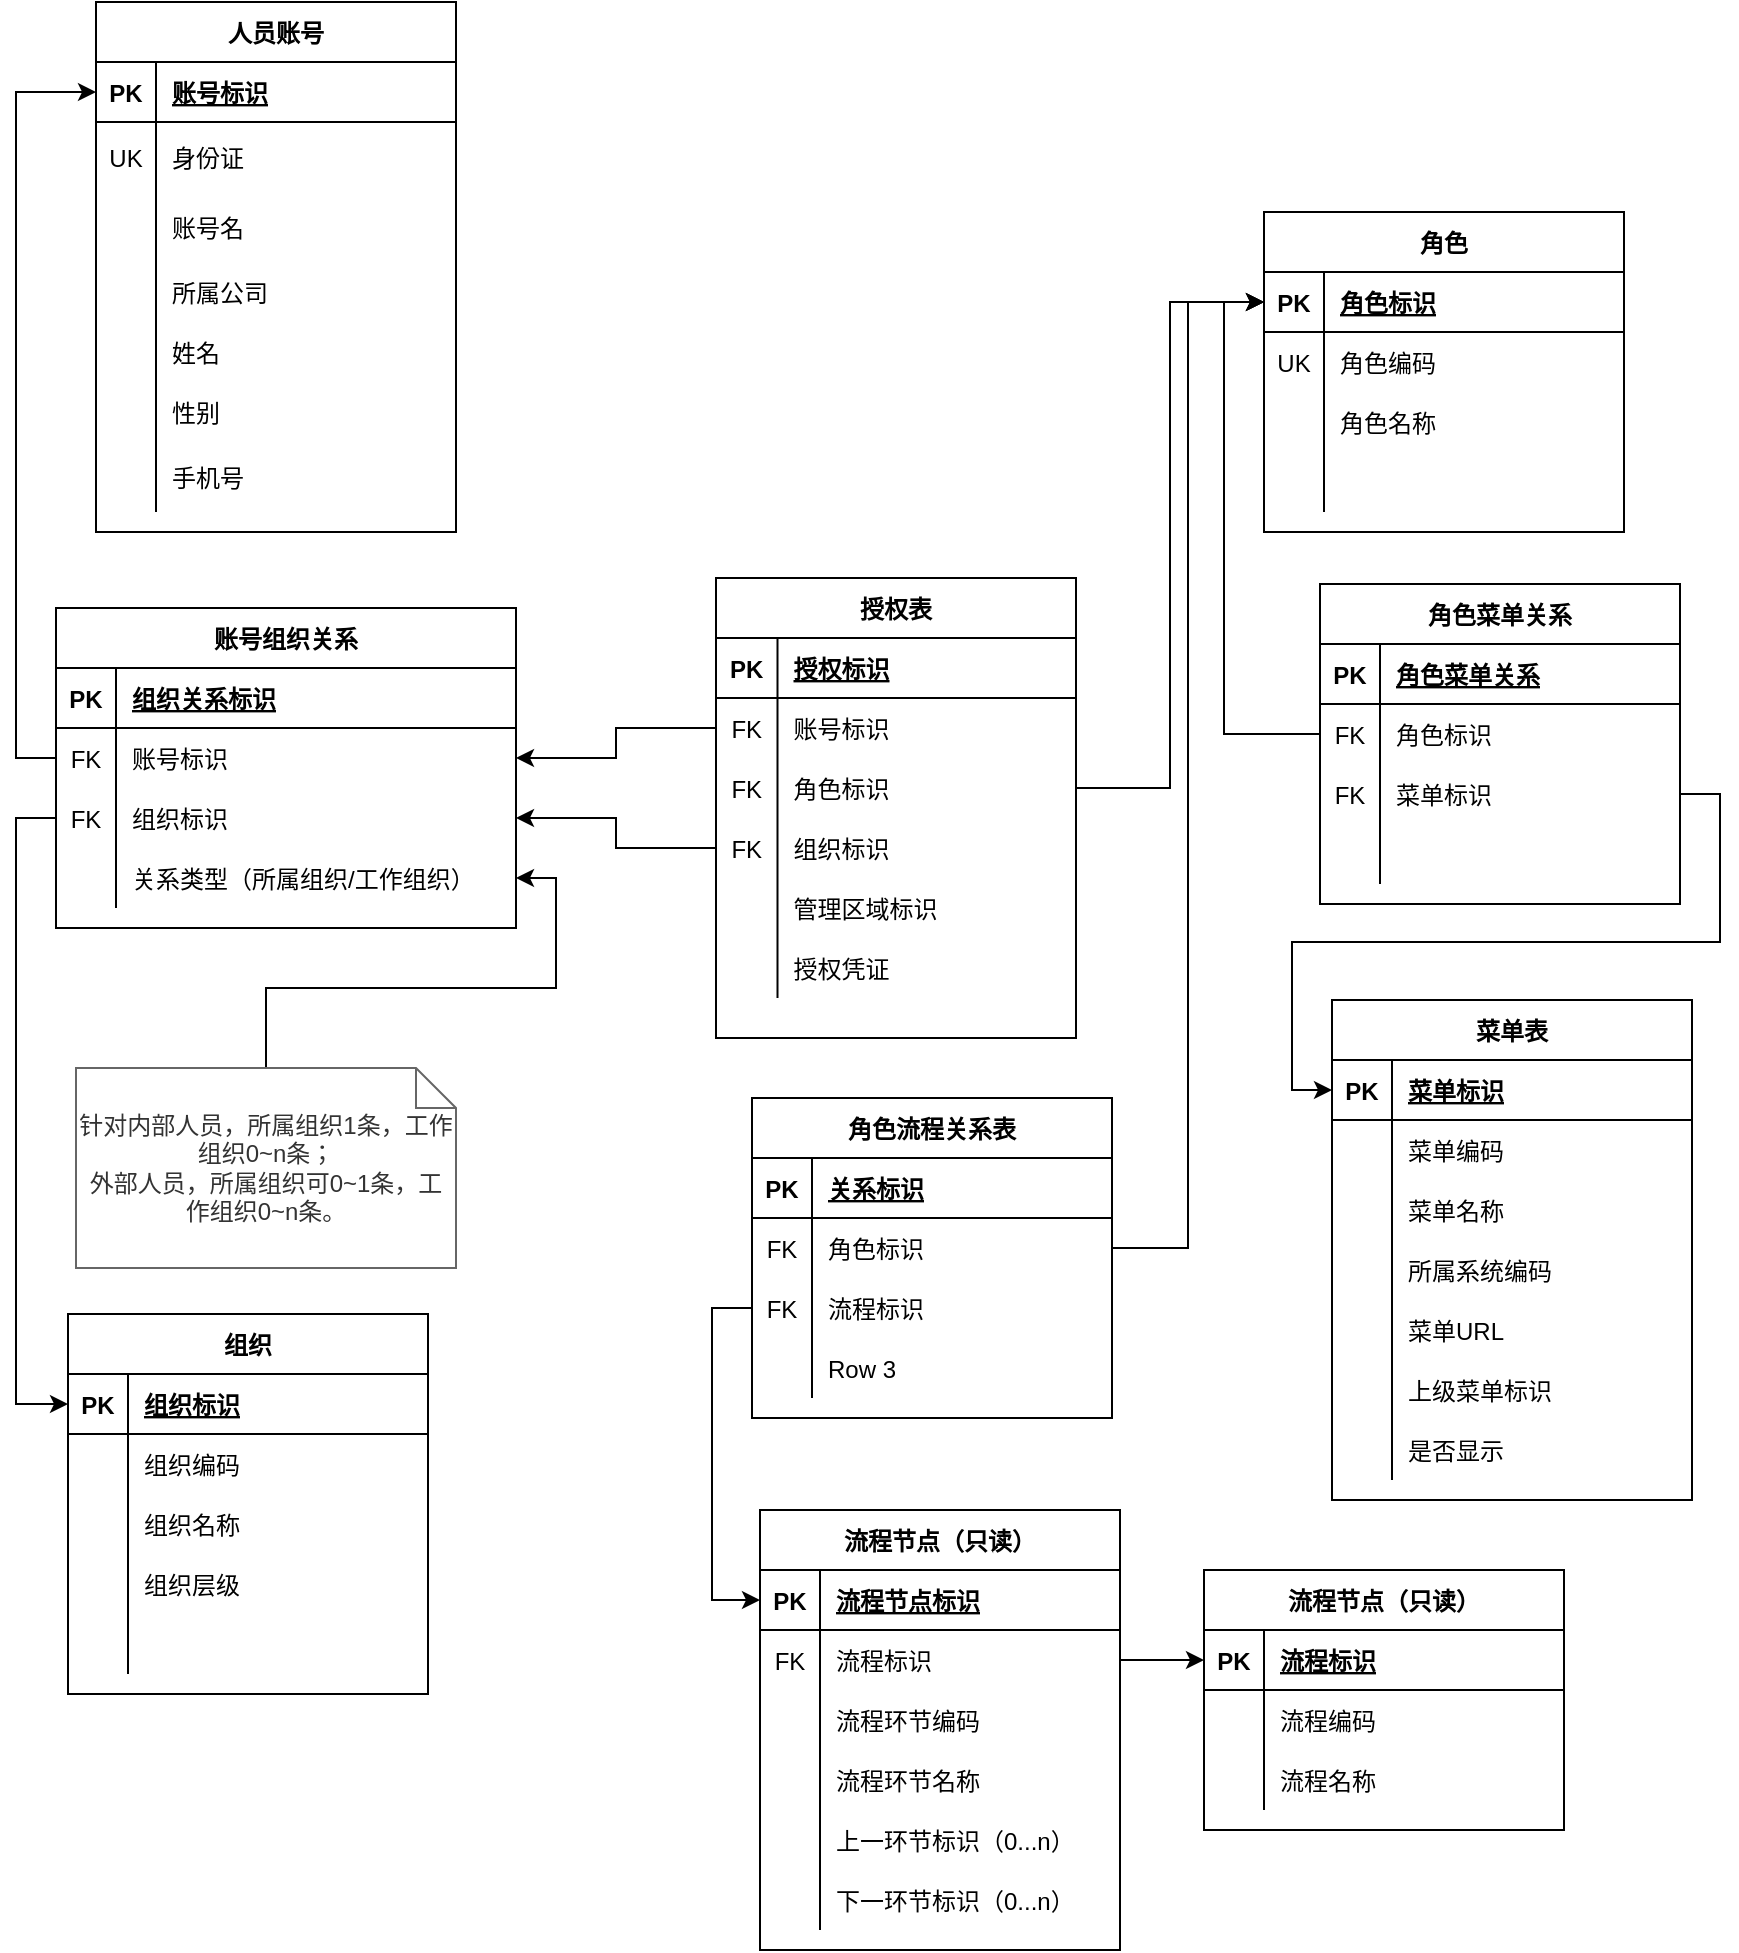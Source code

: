 <mxfile version="16.4.7" type="github" pages="7">
  <diagram id="ZcYbKUsxZJ9LjOMmUthW" name="模型-3">
    <mxGraphModel dx="1182" dy="565" grid="0" gridSize="10" guides="1" tooltips="1" connect="1" arrows="1" fold="1" page="1" pageScale="1" pageWidth="827" pageHeight="1169" math="0" shadow="0">
      <root>
        <mxCell id="AJ-JMKpICZRdfzS4_fuJ-0" />
        <mxCell id="AJ-JMKpICZRdfzS4_fuJ-1" parent="AJ-JMKpICZRdfzS4_fuJ-0" />
        <mxCell id="0k8-0AmIyDG2mmWD1XEZ-0" value="人员账号" style="shape=table;startSize=30;container=1;collapsible=1;childLayout=tableLayout;fixedRows=1;rowLines=0;fontStyle=1;align=center;resizeLast=1;" parent="AJ-JMKpICZRdfzS4_fuJ-1" vertex="1">
          <mxGeometry x="50" y="37" width="180" height="265" as="geometry" />
        </mxCell>
        <mxCell id="0k8-0AmIyDG2mmWD1XEZ-1" value="" style="shape=tableRow;horizontal=0;startSize=0;swimlaneHead=0;swimlaneBody=0;fillColor=none;collapsible=0;dropTarget=0;points=[[0,0.5],[1,0.5]];portConstraint=eastwest;top=0;left=0;right=0;bottom=1;" parent="0k8-0AmIyDG2mmWD1XEZ-0" vertex="1">
          <mxGeometry y="30" width="180" height="30" as="geometry" />
        </mxCell>
        <mxCell id="0k8-0AmIyDG2mmWD1XEZ-2" value="PK" style="shape=partialRectangle;connectable=0;fillColor=none;top=0;left=0;bottom=0;right=0;fontStyle=1;overflow=hidden;" parent="0k8-0AmIyDG2mmWD1XEZ-1" vertex="1">
          <mxGeometry width="30" height="30" as="geometry">
            <mxRectangle width="30" height="30" as="alternateBounds" />
          </mxGeometry>
        </mxCell>
        <mxCell id="0k8-0AmIyDG2mmWD1XEZ-3" value="账号标识" style="shape=partialRectangle;connectable=0;fillColor=none;top=0;left=0;bottom=0;right=0;align=left;spacingLeft=6;fontStyle=5;overflow=hidden;" parent="0k8-0AmIyDG2mmWD1XEZ-1" vertex="1">
          <mxGeometry x="30" width="150" height="30" as="geometry">
            <mxRectangle width="150" height="30" as="alternateBounds" />
          </mxGeometry>
        </mxCell>
        <mxCell id="0k8-0AmIyDG2mmWD1XEZ-4" value="" style="shape=tableRow;horizontal=0;startSize=0;swimlaneHead=0;swimlaneBody=0;fillColor=none;collapsible=0;dropTarget=0;points=[[0,0.5],[1,0.5]];portConstraint=eastwest;top=0;left=0;right=0;bottom=0;" parent="0k8-0AmIyDG2mmWD1XEZ-0" vertex="1">
          <mxGeometry y="60" width="180" height="35" as="geometry" />
        </mxCell>
        <mxCell id="0k8-0AmIyDG2mmWD1XEZ-5" value="UK" style="shape=partialRectangle;connectable=0;fillColor=none;top=0;left=0;bottom=0;right=0;editable=1;overflow=hidden;" parent="0k8-0AmIyDG2mmWD1XEZ-4" vertex="1">
          <mxGeometry width="30" height="35" as="geometry">
            <mxRectangle width="30" height="35" as="alternateBounds" />
          </mxGeometry>
        </mxCell>
        <mxCell id="0k8-0AmIyDG2mmWD1XEZ-6" value="身份证" style="shape=partialRectangle;connectable=0;fillColor=none;top=0;left=0;bottom=0;right=0;align=left;spacingLeft=6;overflow=hidden;" parent="0k8-0AmIyDG2mmWD1XEZ-4" vertex="1">
          <mxGeometry x="30" width="150" height="35" as="geometry">
            <mxRectangle width="150" height="35" as="alternateBounds" />
          </mxGeometry>
        </mxCell>
        <mxCell id="0k8-0AmIyDG2mmWD1XEZ-7" value="" style="shape=tableRow;horizontal=0;startSize=0;swimlaneHead=0;swimlaneBody=0;fillColor=none;collapsible=0;dropTarget=0;points=[[0,0.5],[1,0.5]];portConstraint=eastwest;top=0;left=0;right=0;bottom=0;" parent="0k8-0AmIyDG2mmWD1XEZ-0" vertex="1">
          <mxGeometry y="95" width="180" height="35" as="geometry" />
        </mxCell>
        <mxCell id="0k8-0AmIyDG2mmWD1XEZ-8" value="" style="shape=partialRectangle;connectable=0;fillColor=none;top=0;left=0;bottom=0;right=0;editable=1;overflow=hidden;" parent="0k8-0AmIyDG2mmWD1XEZ-7" vertex="1">
          <mxGeometry width="30" height="35" as="geometry">
            <mxRectangle width="30" height="35" as="alternateBounds" />
          </mxGeometry>
        </mxCell>
        <mxCell id="0k8-0AmIyDG2mmWD1XEZ-9" value="账号名" style="shape=partialRectangle;connectable=0;fillColor=none;top=0;left=0;bottom=0;right=0;align=left;spacingLeft=6;overflow=hidden;" parent="0k8-0AmIyDG2mmWD1XEZ-7" vertex="1">
          <mxGeometry x="30" width="150" height="35" as="geometry">
            <mxRectangle width="150" height="35" as="alternateBounds" />
          </mxGeometry>
        </mxCell>
        <mxCell id="0k8-0AmIyDG2mmWD1XEZ-10" value="" style="shape=tableRow;horizontal=0;startSize=0;swimlaneHead=0;swimlaneBody=0;fillColor=none;collapsible=0;dropTarget=0;points=[[0,0.5],[1,0.5]];portConstraint=eastwest;top=0;left=0;right=0;bottom=0;" parent="0k8-0AmIyDG2mmWD1XEZ-0" vertex="1">
          <mxGeometry y="130" width="180" height="30" as="geometry" />
        </mxCell>
        <mxCell id="0k8-0AmIyDG2mmWD1XEZ-11" value="" style="shape=partialRectangle;connectable=0;fillColor=none;top=0;left=0;bottom=0;right=0;editable=1;overflow=hidden;" parent="0k8-0AmIyDG2mmWD1XEZ-10" vertex="1">
          <mxGeometry width="30" height="30" as="geometry">
            <mxRectangle width="30" height="30" as="alternateBounds" />
          </mxGeometry>
        </mxCell>
        <mxCell id="0k8-0AmIyDG2mmWD1XEZ-12" value="所属公司" style="shape=partialRectangle;connectable=0;fillColor=none;top=0;left=0;bottom=0;right=0;align=left;spacingLeft=6;overflow=hidden;" parent="0k8-0AmIyDG2mmWD1XEZ-10" vertex="1">
          <mxGeometry x="30" width="150" height="30" as="geometry">
            <mxRectangle width="150" height="30" as="alternateBounds" />
          </mxGeometry>
        </mxCell>
        <mxCell id="0k8-0AmIyDG2mmWD1XEZ-13" value="" style="shape=tableRow;horizontal=0;startSize=0;swimlaneHead=0;swimlaneBody=0;fillColor=none;collapsible=0;dropTarget=0;points=[[0,0.5],[1,0.5]];portConstraint=eastwest;top=0;left=0;right=0;bottom=0;" parent="0k8-0AmIyDG2mmWD1XEZ-0" vertex="1">
          <mxGeometry y="160" width="180" height="30" as="geometry" />
        </mxCell>
        <mxCell id="0k8-0AmIyDG2mmWD1XEZ-14" value="" style="shape=partialRectangle;connectable=0;fillColor=none;top=0;left=0;bottom=0;right=0;editable=1;overflow=hidden;" parent="0k8-0AmIyDG2mmWD1XEZ-13" vertex="1">
          <mxGeometry width="30" height="30" as="geometry">
            <mxRectangle width="30" height="30" as="alternateBounds" />
          </mxGeometry>
        </mxCell>
        <mxCell id="0k8-0AmIyDG2mmWD1XEZ-15" value="姓名" style="shape=partialRectangle;connectable=0;fillColor=none;top=0;left=0;bottom=0;right=0;align=left;spacingLeft=6;overflow=hidden;" parent="0k8-0AmIyDG2mmWD1XEZ-13" vertex="1">
          <mxGeometry x="30" width="150" height="30" as="geometry">
            <mxRectangle width="150" height="30" as="alternateBounds" />
          </mxGeometry>
        </mxCell>
        <mxCell id="0k8-0AmIyDG2mmWD1XEZ-16" value="" style="shape=tableRow;horizontal=0;startSize=0;swimlaneHead=0;swimlaneBody=0;fillColor=none;collapsible=0;dropTarget=0;points=[[0,0.5],[1,0.5]];portConstraint=eastwest;top=0;left=0;right=0;bottom=0;" parent="0k8-0AmIyDG2mmWD1XEZ-0" vertex="1">
          <mxGeometry y="190" width="180" height="30" as="geometry" />
        </mxCell>
        <mxCell id="0k8-0AmIyDG2mmWD1XEZ-17" value="" style="shape=partialRectangle;connectable=0;fillColor=none;top=0;left=0;bottom=0;right=0;editable=1;overflow=hidden;" parent="0k8-0AmIyDG2mmWD1XEZ-16" vertex="1">
          <mxGeometry width="30" height="30" as="geometry">
            <mxRectangle width="30" height="30" as="alternateBounds" />
          </mxGeometry>
        </mxCell>
        <mxCell id="0k8-0AmIyDG2mmWD1XEZ-18" value="性别" style="shape=partialRectangle;connectable=0;fillColor=none;top=0;left=0;bottom=0;right=0;align=left;spacingLeft=6;overflow=hidden;" parent="0k8-0AmIyDG2mmWD1XEZ-16" vertex="1">
          <mxGeometry x="30" width="150" height="30" as="geometry">
            <mxRectangle width="150" height="30" as="alternateBounds" />
          </mxGeometry>
        </mxCell>
        <mxCell id="0k8-0AmIyDG2mmWD1XEZ-19" value="" style="shape=tableRow;horizontal=0;startSize=0;swimlaneHead=0;swimlaneBody=0;fillColor=none;collapsible=0;dropTarget=0;points=[[0,0.5],[1,0.5]];portConstraint=eastwest;top=0;left=0;right=0;bottom=0;" parent="0k8-0AmIyDG2mmWD1XEZ-0" vertex="1">
          <mxGeometry y="220" width="180" height="35" as="geometry" />
        </mxCell>
        <mxCell id="0k8-0AmIyDG2mmWD1XEZ-20" value="" style="shape=partialRectangle;connectable=0;fillColor=none;top=0;left=0;bottom=0;right=0;editable=1;overflow=hidden;" parent="0k8-0AmIyDG2mmWD1XEZ-19" vertex="1">
          <mxGeometry width="30" height="35" as="geometry">
            <mxRectangle width="30" height="35" as="alternateBounds" />
          </mxGeometry>
        </mxCell>
        <mxCell id="0k8-0AmIyDG2mmWD1XEZ-21" value="手机号" style="shape=partialRectangle;connectable=0;fillColor=none;top=0;left=0;bottom=0;right=0;align=left;spacingLeft=6;overflow=hidden;" parent="0k8-0AmIyDG2mmWD1XEZ-19" vertex="1">
          <mxGeometry x="30" width="150" height="35" as="geometry">
            <mxRectangle width="150" height="35" as="alternateBounds" />
          </mxGeometry>
        </mxCell>
        <mxCell id="0k8-0AmIyDG2mmWD1XEZ-22" value="角色" style="shape=table;startSize=30;container=1;collapsible=1;childLayout=tableLayout;fixedRows=1;rowLines=0;fontStyle=1;align=center;resizeLast=1;" parent="AJ-JMKpICZRdfzS4_fuJ-1" vertex="1">
          <mxGeometry x="634" y="142" width="180" height="160" as="geometry" />
        </mxCell>
        <mxCell id="0k8-0AmIyDG2mmWD1XEZ-23" value="" style="shape=tableRow;horizontal=0;startSize=0;swimlaneHead=0;swimlaneBody=0;fillColor=none;collapsible=0;dropTarget=0;points=[[0,0.5],[1,0.5]];portConstraint=eastwest;top=0;left=0;right=0;bottom=1;" parent="0k8-0AmIyDG2mmWD1XEZ-22" vertex="1">
          <mxGeometry y="30" width="180" height="30" as="geometry" />
        </mxCell>
        <mxCell id="0k8-0AmIyDG2mmWD1XEZ-24" value="PK" style="shape=partialRectangle;connectable=0;fillColor=none;top=0;left=0;bottom=0;right=0;fontStyle=1;overflow=hidden;" parent="0k8-0AmIyDG2mmWD1XEZ-23" vertex="1">
          <mxGeometry width="30" height="30" as="geometry">
            <mxRectangle width="30" height="30" as="alternateBounds" />
          </mxGeometry>
        </mxCell>
        <mxCell id="0k8-0AmIyDG2mmWD1XEZ-25" value="角色标识" style="shape=partialRectangle;connectable=0;fillColor=none;top=0;left=0;bottom=0;right=0;align=left;spacingLeft=6;fontStyle=5;overflow=hidden;" parent="0k8-0AmIyDG2mmWD1XEZ-23" vertex="1">
          <mxGeometry x="30" width="150" height="30" as="geometry">
            <mxRectangle width="150" height="30" as="alternateBounds" />
          </mxGeometry>
        </mxCell>
        <mxCell id="0k8-0AmIyDG2mmWD1XEZ-26" value="" style="shape=tableRow;horizontal=0;startSize=0;swimlaneHead=0;swimlaneBody=0;fillColor=none;collapsible=0;dropTarget=0;points=[[0,0.5],[1,0.5]];portConstraint=eastwest;top=0;left=0;right=0;bottom=0;" parent="0k8-0AmIyDG2mmWD1XEZ-22" vertex="1">
          <mxGeometry y="60" width="180" height="30" as="geometry" />
        </mxCell>
        <mxCell id="0k8-0AmIyDG2mmWD1XEZ-27" value="UK" style="shape=partialRectangle;connectable=0;fillColor=none;top=0;left=0;bottom=0;right=0;editable=1;overflow=hidden;" parent="0k8-0AmIyDG2mmWD1XEZ-26" vertex="1">
          <mxGeometry width="30" height="30" as="geometry">
            <mxRectangle width="30" height="30" as="alternateBounds" />
          </mxGeometry>
        </mxCell>
        <mxCell id="0k8-0AmIyDG2mmWD1XEZ-28" value="角色编码" style="shape=partialRectangle;connectable=0;fillColor=none;top=0;left=0;bottom=0;right=0;align=left;spacingLeft=6;overflow=hidden;" parent="0k8-0AmIyDG2mmWD1XEZ-26" vertex="1">
          <mxGeometry x="30" width="150" height="30" as="geometry">
            <mxRectangle width="150" height="30" as="alternateBounds" />
          </mxGeometry>
        </mxCell>
        <mxCell id="0k8-0AmIyDG2mmWD1XEZ-29" value="" style="shape=tableRow;horizontal=0;startSize=0;swimlaneHead=0;swimlaneBody=0;fillColor=none;collapsible=0;dropTarget=0;points=[[0,0.5],[1,0.5]];portConstraint=eastwest;top=0;left=0;right=0;bottom=0;" parent="0k8-0AmIyDG2mmWD1XEZ-22" vertex="1">
          <mxGeometry y="90" width="180" height="30" as="geometry" />
        </mxCell>
        <mxCell id="0k8-0AmIyDG2mmWD1XEZ-30" value="" style="shape=partialRectangle;connectable=0;fillColor=none;top=0;left=0;bottom=0;right=0;editable=1;overflow=hidden;" parent="0k8-0AmIyDG2mmWD1XEZ-29" vertex="1">
          <mxGeometry width="30" height="30" as="geometry">
            <mxRectangle width="30" height="30" as="alternateBounds" />
          </mxGeometry>
        </mxCell>
        <mxCell id="0k8-0AmIyDG2mmWD1XEZ-31" value="角色名称" style="shape=partialRectangle;connectable=0;fillColor=none;top=0;left=0;bottom=0;right=0;align=left;spacingLeft=6;overflow=hidden;" parent="0k8-0AmIyDG2mmWD1XEZ-29" vertex="1">
          <mxGeometry x="30" width="150" height="30" as="geometry">
            <mxRectangle width="150" height="30" as="alternateBounds" />
          </mxGeometry>
        </mxCell>
        <mxCell id="0k8-0AmIyDG2mmWD1XEZ-32" value="" style="shape=tableRow;horizontal=0;startSize=0;swimlaneHead=0;swimlaneBody=0;fillColor=none;collapsible=0;dropTarget=0;points=[[0,0.5],[1,0.5]];portConstraint=eastwest;top=0;left=0;right=0;bottom=0;" parent="0k8-0AmIyDG2mmWD1XEZ-22" vertex="1">
          <mxGeometry y="120" width="180" height="30" as="geometry" />
        </mxCell>
        <mxCell id="0k8-0AmIyDG2mmWD1XEZ-33" value="" style="shape=partialRectangle;connectable=0;fillColor=none;top=0;left=0;bottom=0;right=0;editable=1;overflow=hidden;" parent="0k8-0AmIyDG2mmWD1XEZ-32" vertex="1">
          <mxGeometry width="30" height="30" as="geometry">
            <mxRectangle width="30" height="30" as="alternateBounds" />
          </mxGeometry>
        </mxCell>
        <mxCell id="0k8-0AmIyDG2mmWD1XEZ-34" value="" style="shape=partialRectangle;connectable=0;fillColor=none;top=0;left=0;bottom=0;right=0;align=left;spacingLeft=6;overflow=hidden;" parent="0k8-0AmIyDG2mmWD1XEZ-32" vertex="1">
          <mxGeometry x="30" width="150" height="30" as="geometry">
            <mxRectangle width="150" height="30" as="alternateBounds" />
          </mxGeometry>
        </mxCell>
        <mxCell id="0k8-0AmIyDG2mmWD1XEZ-35" value="授权表" style="shape=table;startSize=30;container=1;collapsible=1;childLayout=tableLayout;fixedRows=1;rowLines=0;fontStyle=1;align=center;resizeLast=1;" parent="AJ-JMKpICZRdfzS4_fuJ-1" vertex="1">
          <mxGeometry x="360" y="325" width="180" height="230" as="geometry" />
        </mxCell>
        <mxCell id="0k8-0AmIyDG2mmWD1XEZ-36" value="" style="shape=tableRow;horizontal=0;startSize=0;swimlaneHead=0;swimlaneBody=0;fillColor=none;collapsible=0;dropTarget=0;points=[[0,0.5],[1,0.5]];portConstraint=eastwest;top=0;left=0;right=0;bottom=1;" parent="0k8-0AmIyDG2mmWD1XEZ-35" vertex="1">
          <mxGeometry y="30" width="180" height="30" as="geometry" />
        </mxCell>
        <mxCell id="0k8-0AmIyDG2mmWD1XEZ-37" value="PK" style="shape=partialRectangle;connectable=0;fillColor=none;top=0;left=0;bottom=0;right=0;fontStyle=1;overflow=hidden;" parent="0k8-0AmIyDG2mmWD1XEZ-36" vertex="1">
          <mxGeometry width="30.75" height="30" as="geometry">
            <mxRectangle width="30.75" height="30" as="alternateBounds" />
          </mxGeometry>
        </mxCell>
        <mxCell id="0k8-0AmIyDG2mmWD1XEZ-38" value="授权标识" style="shape=partialRectangle;connectable=0;fillColor=none;top=0;left=0;bottom=0;right=0;align=left;spacingLeft=6;fontStyle=5;overflow=hidden;" parent="0k8-0AmIyDG2mmWD1XEZ-36" vertex="1">
          <mxGeometry x="30.75" width="149.25" height="30" as="geometry">
            <mxRectangle width="149.25" height="30" as="alternateBounds" />
          </mxGeometry>
        </mxCell>
        <mxCell id="0k8-0AmIyDG2mmWD1XEZ-39" value="" style="shape=tableRow;horizontal=0;startSize=0;swimlaneHead=0;swimlaneBody=0;fillColor=none;collapsible=0;dropTarget=0;points=[[0,0.5],[1,0.5]];portConstraint=eastwest;top=0;left=0;right=0;bottom=0;" parent="0k8-0AmIyDG2mmWD1XEZ-35" vertex="1">
          <mxGeometry y="60" width="180" height="30" as="geometry" />
        </mxCell>
        <mxCell id="0k8-0AmIyDG2mmWD1XEZ-40" value="FK" style="shape=partialRectangle;connectable=0;fillColor=none;top=0;left=0;bottom=0;right=0;editable=1;overflow=hidden;" parent="0k8-0AmIyDG2mmWD1XEZ-39" vertex="1">
          <mxGeometry width="30.75" height="30" as="geometry">
            <mxRectangle width="30.75" height="30" as="alternateBounds" />
          </mxGeometry>
        </mxCell>
        <mxCell id="0k8-0AmIyDG2mmWD1XEZ-41" value="账号标识" style="shape=partialRectangle;connectable=0;fillColor=none;top=0;left=0;bottom=0;right=0;align=left;spacingLeft=6;overflow=hidden;" parent="0k8-0AmIyDG2mmWD1XEZ-39" vertex="1">
          <mxGeometry x="30.75" width="149.25" height="30" as="geometry">
            <mxRectangle width="149.25" height="30" as="alternateBounds" />
          </mxGeometry>
        </mxCell>
        <mxCell id="0k8-0AmIyDG2mmWD1XEZ-42" value="" style="shape=tableRow;horizontal=0;startSize=0;swimlaneHead=0;swimlaneBody=0;fillColor=none;collapsible=0;dropTarget=0;points=[[0,0.5],[1,0.5]];portConstraint=eastwest;top=0;left=0;right=0;bottom=0;" parent="0k8-0AmIyDG2mmWD1XEZ-35" vertex="1">
          <mxGeometry y="90" width="180" height="30" as="geometry" />
        </mxCell>
        <mxCell id="0k8-0AmIyDG2mmWD1XEZ-43" value="FK" style="shape=partialRectangle;connectable=0;fillColor=none;top=0;left=0;bottom=0;right=0;editable=1;overflow=hidden;" parent="0k8-0AmIyDG2mmWD1XEZ-42" vertex="1">
          <mxGeometry width="30.75" height="30" as="geometry">
            <mxRectangle width="30.75" height="30" as="alternateBounds" />
          </mxGeometry>
        </mxCell>
        <mxCell id="0k8-0AmIyDG2mmWD1XEZ-44" value="角色标识" style="shape=partialRectangle;connectable=0;fillColor=none;top=0;left=0;bottom=0;right=0;align=left;spacingLeft=6;overflow=hidden;" parent="0k8-0AmIyDG2mmWD1XEZ-42" vertex="1">
          <mxGeometry x="30.75" width="149.25" height="30" as="geometry">
            <mxRectangle width="149.25" height="30" as="alternateBounds" />
          </mxGeometry>
        </mxCell>
        <mxCell id="0k8-0AmIyDG2mmWD1XEZ-45" value="" style="shape=tableRow;horizontal=0;startSize=0;swimlaneHead=0;swimlaneBody=0;fillColor=none;collapsible=0;dropTarget=0;points=[[0,0.5],[1,0.5]];portConstraint=eastwest;top=0;left=0;right=0;bottom=0;" parent="0k8-0AmIyDG2mmWD1XEZ-35" vertex="1">
          <mxGeometry y="120" width="180" height="30" as="geometry" />
        </mxCell>
        <mxCell id="0k8-0AmIyDG2mmWD1XEZ-46" value="FK" style="shape=partialRectangle;connectable=0;fillColor=none;top=0;left=0;bottom=0;right=0;editable=1;overflow=hidden;" parent="0k8-0AmIyDG2mmWD1XEZ-45" vertex="1">
          <mxGeometry width="30.75" height="30" as="geometry">
            <mxRectangle width="30.75" height="30" as="alternateBounds" />
          </mxGeometry>
        </mxCell>
        <mxCell id="0k8-0AmIyDG2mmWD1XEZ-47" value="组织标识" style="shape=partialRectangle;connectable=0;fillColor=none;top=0;left=0;bottom=0;right=0;align=left;spacingLeft=6;overflow=hidden;" parent="0k8-0AmIyDG2mmWD1XEZ-45" vertex="1">
          <mxGeometry x="30.75" width="149.25" height="30" as="geometry">
            <mxRectangle width="149.25" height="30" as="alternateBounds" />
          </mxGeometry>
        </mxCell>
        <mxCell id="0k8-0AmIyDG2mmWD1XEZ-48" value="" style="shape=tableRow;horizontal=0;startSize=0;swimlaneHead=0;swimlaneBody=0;fillColor=none;collapsible=0;dropTarget=0;points=[[0,0.5],[1,0.5]];portConstraint=eastwest;top=0;left=0;right=0;bottom=0;" parent="0k8-0AmIyDG2mmWD1XEZ-35" vertex="1">
          <mxGeometry y="150" width="180" height="30" as="geometry" />
        </mxCell>
        <mxCell id="0k8-0AmIyDG2mmWD1XEZ-49" value="" style="shape=partialRectangle;connectable=0;fillColor=none;top=0;left=0;bottom=0;right=0;editable=1;overflow=hidden;" parent="0k8-0AmIyDG2mmWD1XEZ-48" vertex="1">
          <mxGeometry width="30.75" height="30" as="geometry">
            <mxRectangle width="30.75" height="30" as="alternateBounds" />
          </mxGeometry>
        </mxCell>
        <mxCell id="0k8-0AmIyDG2mmWD1XEZ-50" value="管理区域标识" style="shape=partialRectangle;connectable=0;fillColor=none;top=0;left=0;bottom=0;right=0;align=left;spacingLeft=6;overflow=hidden;" parent="0k8-0AmIyDG2mmWD1XEZ-48" vertex="1">
          <mxGeometry x="30.75" width="149.25" height="30" as="geometry">
            <mxRectangle width="149.25" height="30" as="alternateBounds" />
          </mxGeometry>
        </mxCell>
        <mxCell id="rH2CzSvm69wRfYJHU9gQ-0" value="" style="shape=tableRow;horizontal=0;startSize=0;swimlaneHead=0;swimlaneBody=0;fillColor=none;collapsible=0;dropTarget=0;points=[[0,0.5],[1,0.5]];portConstraint=eastwest;top=0;left=0;right=0;bottom=0;" parent="0k8-0AmIyDG2mmWD1XEZ-35" vertex="1">
          <mxGeometry y="180" width="180" height="30" as="geometry" />
        </mxCell>
        <mxCell id="rH2CzSvm69wRfYJHU9gQ-1" value="" style="shape=partialRectangle;connectable=0;fillColor=none;top=0;left=0;bottom=0;right=0;editable=1;overflow=hidden;" parent="rH2CzSvm69wRfYJHU9gQ-0" vertex="1">
          <mxGeometry width="30.75" height="30" as="geometry">
            <mxRectangle width="30.75" height="30" as="alternateBounds" />
          </mxGeometry>
        </mxCell>
        <mxCell id="rH2CzSvm69wRfYJHU9gQ-2" value="授权凭证" style="shape=partialRectangle;connectable=0;fillColor=none;top=0;left=0;bottom=0;right=0;align=left;spacingLeft=6;overflow=hidden;" parent="rH2CzSvm69wRfYJHU9gQ-0" vertex="1">
          <mxGeometry x="30.75" width="149.25" height="30" as="geometry">
            <mxRectangle width="149.25" height="30" as="alternateBounds" />
          </mxGeometry>
        </mxCell>
        <mxCell id="0k8-0AmIyDG2mmWD1XEZ-54" style="edgeStyle=orthogonalEdgeStyle;rounded=0;orthogonalLoop=1;jettySize=auto;html=1;entryX=0;entryY=0.5;entryDx=0;entryDy=0;" parent="AJ-JMKpICZRdfzS4_fuJ-1" source="0k8-0AmIyDG2mmWD1XEZ-42" target="0k8-0AmIyDG2mmWD1XEZ-23" edge="1">
          <mxGeometry relative="1" as="geometry" />
        </mxCell>
        <mxCell id="0k8-0AmIyDG2mmWD1XEZ-55" value="菜单表" style="shape=table;startSize=30;container=1;collapsible=1;childLayout=tableLayout;fixedRows=1;rowLines=0;fontStyle=1;align=center;resizeLast=1;" parent="AJ-JMKpICZRdfzS4_fuJ-1" vertex="1">
          <mxGeometry x="668" y="536" width="180" height="250" as="geometry" />
        </mxCell>
        <mxCell id="0k8-0AmIyDG2mmWD1XEZ-56" value="" style="shape=tableRow;horizontal=0;startSize=0;swimlaneHead=0;swimlaneBody=0;fillColor=none;collapsible=0;dropTarget=0;points=[[0,0.5],[1,0.5]];portConstraint=eastwest;top=0;left=0;right=0;bottom=1;" parent="0k8-0AmIyDG2mmWD1XEZ-55" vertex="1">
          <mxGeometry y="30" width="180" height="30" as="geometry" />
        </mxCell>
        <mxCell id="0k8-0AmIyDG2mmWD1XEZ-57" value="PK" style="shape=partialRectangle;connectable=0;fillColor=none;top=0;left=0;bottom=0;right=0;fontStyle=1;overflow=hidden;" parent="0k8-0AmIyDG2mmWD1XEZ-56" vertex="1">
          <mxGeometry width="30" height="30" as="geometry">
            <mxRectangle width="30" height="30" as="alternateBounds" />
          </mxGeometry>
        </mxCell>
        <mxCell id="0k8-0AmIyDG2mmWD1XEZ-58" value="菜单标识" style="shape=partialRectangle;connectable=0;fillColor=none;top=0;left=0;bottom=0;right=0;align=left;spacingLeft=6;fontStyle=5;overflow=hidden;" parent="0k8-0AmIyDG2mmWD1XEZ-56" vertex="1">
          <mxGeometry x="30" width="150" height="30" as="geometry">
            <mxRectangle width="150" height="30" as="alternateBounds" />
          </mxGeometry>
        </mxCell>
        <mxCell id="0k8-0AmIyDG2mmWD1XEZ-59" value="" style="shape=tableRow;horizontal=0;startSize=0;swimlaneHead=0;swimlaneBody=0;fillColor=none;collapsible=0;dropTarget=0;points=[[0,0.5],[1,0.5]];portConstraint=eastwest;top=0;left=0;right=0;bottom=0;" parent="0k8-0AmIyDG2mmWD1XEZ-55" vertex="1">
          <mxGeometry y="60" width="180" height="30" as="geometry" />
        </mxCell>
        <mxCell id="0k8-0AmIyDG2mmWD1XEZ-60" value="" style="shape=partialRectangle;connectable=0;fillColor=none;top=0;left=0;bottom=0;right=0;editable=1;overflow=hidden;" parent="0k8-0AmIyDG2mmWD1XEZ-59" vertex="1">
          <mxGeometry width="30" height="30" as="geometry">
            <mxRectangle width="30" height="30" as="alternateBounds" />
          </mxGeometry>
        </mxCell>
        <mxCell id="0k8-0AmIyDG2mmWD1XEZ-61" value="菜单编码" style="shape=partialRectangle;connectable=0;fillColor=none;top=0;left=0;bottom=0;right=0;align=left;spacingLeft=6;overflow=hidden;" parent="0k8-0AmIyDG2mmWD1XEZ-59" vertex="1">
          <mxGeometry x="30" width="150" height="30" as="geometry">
            <mxRectangle width="150" height="30" as="alternateBounds" />
          </mxGeometry>
        </mxCell>
        <mxCell id="0k8-0AmIyDG2mmWD1XEZ-62" value="" style="shape=tableRow;horizontal=0;startSize=0;swimlaneHead=0;swimlaneBody=0;fillColor=none;collapsible=0;dropTarget=0;points=[[0,0.5],[1,0.5]];portConstraint=eastwest;top=0;left=0;right=0;bottom=0;" parent="0k8-0AmIyDG2mmWD1XEZ-55" vertex="1">
          <mxGeometry y="90" width="180" height="30" as="geometry" />
        </mxCell>
        <mxCell id="0k8-0AmIyDG2mmWD1XEZ-63" value="" style="shape=partialRectangle;connectable=0;fillColor=none;top=0;left=0;bottom=0;right=0;editable=1;overflow=hidden;" parent="0k8-0AmIyDG2mmWD1XEZ-62" vertex="1">
          <mxGeometry width="30" height="30" as="geometry">
            <mxRectangle width="30" height="30" as="alternateBounds" />
          </mxGeometry>
        </mxCell>
        <mxCell id="0k8-0AmIyDG2mmWD1XEZ-64" value="菜单名称" style="shape=partialRectangle;connectable=0;fillColor=none;top=0;left=0;bottom=0;right=0;align=left;spacingLeft=6;overflow=hidden;" parent="0k8-0AmIyDG2mmWD1XEZ-62" vertex="1">
          <mxGeometry x="30" width="150" height="30" as="geometry">
            <mxRectangle width="150" height="30" as="alternateBounds" />
          </mxGeometry>
        </mxCell>
        <mxCell id="0k8-0AmIyDG2mmWD1XEZ-65" value="" style="shape=tableRow;horizontal=0;startSize=0;swimlaneHead=0;swimlaneBody=0;fillColor=none;collapsible=0;dropTarget=0;points=[[0,0.5],[1,0.5]];portConstraint=eastwest;top=0;left=0;right=0;bottom=0;" parent="0k8-0AmIyDG2mmWD1XEZ-55" vertex="1">
          <mxGeometry y="120" width="180" height="30" as="geometry" />
        </mxCell>
        <mxCell id="0k8-0AmIyDG2mmWD1XEZ-66" value="" style="shape=partialRectangle;connectable=0;fillColor=none;top=0;left=0;bottom=0;right=0;editable=1;overflow=hidden;" parent="0k8-0AmIyDG2mmWD1XEZ-65" vertex="1">
          <mxGeometry width="30" height="30" as="geometry">
            <mxRectangle width="30" height="30" as="alternateBounds" />
          </mxGeometry>
        </mxCell>
        <mxCell id="0k8-0AmIyDG2mmWD1XEZ-67" value="所属系统编码" style="shape=partialRectangle;connectable=0;fillColor=none;top=0;left=0;bottom=0;right=0;align=left;spacingLeft=6;overflow=hidden;" parent="0k8-0AmIyDG2mmWD1XEZ-65" vertex="1">
          <mxGeometry x="30" width="150" height="30" as="geometry">
            <mxRectangle width="150" height="30" as="alternateBounds" />
          </mxGeometry>
        </mxCell>
        <mxCell id="0k8-0AmIyDG2mmWD1XEZ-68" value="" style="shape=tableRow;horizontal=0;startSize=0;swimlaneHead=0;swimlaneBody=0;fillColor=none;collapsible=0;dropTarget=0;points=[[0,0.5],[1,0.5]];portConstraint=eastwest;top=0;left=0;right=0;bottom=0;" parent="0k8-0AmIyDG2mmWD1XEZ-55" vertex="1">
          <mxGeometry y="150" width="180" height="30" as="geometry" />
        </mxCell>
        <mxCell id="0k8-0AmIyDG2mmWD1XEZ-69" value="" style="shape=partialRectangle;connectable=0;fillColor=none;top=0;left=0;bottom=0;right=0;editable=1;overflow=hidden;" parent="0k8-0AmIyDG2mmWD1XEZ-68" vertex="1">
          <mxGeometry width="30" height="30" as="geometry">
            <mxRectangle width="30" height="30" as="alternateBounds" />
          </mxGeometry>
        </mxCell>
        <mxCell id="0k8-0AmIyDG2mmWD1XEZ-70" value="菜单URL" style="shape=partialRectangle;connectable=0;fillColor=none;top=0;left=0;bottom=0;right=0;align=left;spacingLeft=6;overflow=hidden;" parent="0k8-0AmIyDG2mmWD1XEZ-68" vertex="1">
          <mxGeometry x="30" width="150" height="30" as="geometry">
            <mxRectangle width="150" height="30" as="alternateBounds" />
          </mxGeometry>
        </mxCell>
        <mxCell id="0k8-0AmIyDG2mmWD1XEZ-71" value="" style="shape=tableRow;horizontal=0;startSize=0;swimlaneHead=0;swimlaneBody=0;fillColor=none;collapsible=0;dropTarget=0;points=[[0,0.5],[1,0.5]];portConstraint=eastwest;top=0;left=0;right=0;bottom=0;" parent="0k8-0AmIyDG2mmWD1XEZ-55" vertex="1">
          <mxGeometry y="180" width="180" height="30" as="geometry" />
        </mxCell>
        <mxCell id="0k8-0AmIyDG2mmWD1XEZ-72" value="" style="shape=partialRectangle;connectable=0;fillColor=none;top=0;left=0;bottom=0;right=0;editable=1;overflow=hidden;" parent="0k8-0AmIyDG2mmWD1XEZ-71" vertex="1">
          <mxGeometry width="30" height="30" as="geometry">
            <mxRectangle width="30" height="30" as="alternateBounds" />
          </mxGeometry>
        </mxCell>
        <mxCell id="0k8-0AmIyDG2mmWD1XEZ-73" value="上级菜单标识" style="shape=partialRectangle;connectable=0;fillColor=none;top=0;left=0;bottom=0;right=0;align=left;spacingLeft=6;overflow=hidden;" parent="0k8-0AmIyDG2mmWD1XEZ-71" vertex="1">
          <mxGeometry x="30" width="150" height="30" as="geometry">
            <mxRectangle width="150" height="30" as="alternateBounds" />
          </mxGeometry>
        </mxCell>
        <mxCell id="0k8-0AmIyDG2mmWD1XEZ-74" value="" style="shape=tableRow;horizontal=0;startSize=0;swimlaneHead=0;swimlaneBody=0;fillColor=none;collapsible=0;dropTarget=0;points=[[0,0.5],[1,0.5]];portConstraint=eastwest;top=0;left=0;right=0;bottom=0;" parent="0k8-0AmIyDG2mmWD1XEZ-55" vertex="1">
          <mxGeometry y="210" width="180" height="30" as="geometry" />
        </mxCell>
        <mxCell id="0k8-0AmIyDG2mmWD1XEZ-75" value="" style="shape=partialRectangle;connectable=0;fillColor=none;top=0;left=0;bottom=0;right=0;editable=1;overflow=hidden;" parent="0k8-0AmIyDG2mmWD1XEZ-74" vertex="1">
          <mxGeometry width="30" height="30" as="geometry">
            <mxRectangle width="30" height="30" as="alternateBounds" />
          </mxGeometry>
        </mxCell>
        <mxCell id="0k8-0AmIyDG2mmWD1XEZ-76" value="是否显示" style="shape=partialRectangle;connectable=0;fillColor=none;top=0;left=0;bottom=0;right=0;align=left;spacingLeft=6;overflow=hidden;" parent="0k8-0AmIyDG2mmWD1XEZ-74" vertex="1">
          <mxGeometry x="30" width="150" height="30" as="geometry">
            <mxRectangle width="150" height="30" as="alternateBounds" />
          </mxGeometry>
        </mxCell>
        <mxCell id="0k8-0AmIyDG2mmWD1XEZ-77" style="edgeStyle=orthogonalEdgeStyle;rounded=0;orthogonalLoop=1;jettySize=auto;html=1;entryX=0;entryY=0.5;entryDx=0;entryDy=0;exitX=0;exitY=0.5;exitDx=0;exitDy=0;" parent="AJ-JMKpICZRdfzS4_fuJ-1" source="0k8-0AmIyDG2mmWD1XEZ-82" target="0k8-0AmIyDG2mmWD1XEZ-23" edge="1">
          <mxGeometry relative="1" as="geometry" />
        </mxCell>
        <mxCell id="0k8-0AmIyDG2mmWD1XEZ-78" value="角色菜单关系" style="shape=table;startSize=30;container=1;collapsible=1;childLayout=tableLayout;fixedRows=1;rowLines=0;fontStyle=1;align=center;resizeLast=1;" parent="AJ-JMKpICZRdfzS4_fuJ-1" vertex="1">
          <mxGeometry x="662" y="328" width="180" height="160" as="geometry" />
        </mxCell>
        <mxCell id="0k8-0AmIyDG2mmWD1XEZ-79" value="" style="shape=tableRow;horizontal=0;startSize=0;swimlaneHead=0;swimlaneBody=0;fillColor=none;collapsible=0;dropTarget=0;points=[[0,0.5],[1,0.5]];portConstraint=eastwest;top=0;left=0;right=0;bottom=1;" parent="0k8-0AmIyDG2mmWD1XEZ-78" vertex="1">
          <mxGeometry y="30" width="180" height="30" as="geometry" />
        </mxCell>
        <mxCell id="0k8-0AmIyDG2mmWD1XEZ-80" value="PK" style="shape=partialRectangle;connectable=0;fillColor=none;top=0;left=0;bottom=0;right=0;fontStyle=1;overflow=hidden;" parent="0k8-0AmIyDG2mmWD1XEZ-79" vertex="1">
          <mxGeometry width="30" height="30" as="geometry">
            <mxRectangle width="30" height="30" as="alternateBounds" />
          </mxGeometry>
        </mxCell>
        <mxCell id="0k8-0AmIyDG2mmWD1XEZ-81" value="角色菜单关系" style="shape=partialRectangle;connectable=0;fillColor=none;top=0;left=0;bottom=0;right=0;align=left;spacingLeft=6;fontStyle=5;overflow=hidden;" parent="0k8-0AmIyDG2mmWD1XEZ-79" vertex="1">
          <mxGeometry x="30" width="150" height="30" as="geometry">
            <mxRectangle width="150" height="30" as="alternateBounds" />
          </mxGeometry>
        </mxCell>
        <mxCell id="0k8-0AmIyDG2mmWD1XEZ-82" value="" style="shape=tableRow;horizontal=0;startSize=0;swimlaneHead=0;swimlaneBody=0;fillColor=none;collapsible=0;dropTarget=0;points=[[0,0.5],[1,0.5]];portConstraint=eastwest;top=0;left=0;right=0;bottom=0;" parent="0k8-0AmIyDG2mmWD1XEZ-78" vertex="1">
          <mxGeometry y="60" width="180" height="30" as="geometry" />
        </mxCell>
        <mxCell id="0k8-0AmIyDG2mmWD1XEZ-83" value="FK" style="shape=partialRectangle;connectable=0;fillColor=none;top=0;left=0;bottom=0;right=0;editable=1;overflow=hidden;" parent="0k8-0AmIyDG2mmWD1XEZ-82" vertex="1">
          <mxGeometry width="30" height="30" as="geometry">
            <mxRectangle width="30" height="30" as="alternateBounds" />
          </mxGeometry>
        </mxCell>
        <mxCell id="0k8-0AmIyDG2mmWD1XEZ-84" value="角色标识" style="shape=partialRectangle;connectable=0;fillColor=none;top=0;left=0;bottom=0;right=0;align=left;spacingLeft=6;overflow=hidden;" parent="0k8-0AmIyDG2mmWD1XEZ-82" vertex="1">
          <mxGeometry x="30" width="150" height="30" as="geometry">
            <mxRectangle width="150" height="30" as="alternateBounds" />
          </mxGeometry>
        </mxCell>
        <mxCell id="0k8-0AmIyDG2mmWD1XEZ-85" value="" style="shape=tableRow;horizontal=0;startSize=0;swimlaneHead=0;swimlaneBody=0;fillColor=none;collapsible=0;dropTarget=0;points=[[0,0.5],[1,0.5]];portConstraint=eastwest;top=0;left=0;right=0;bottom=0;" parent="0k8-0AmIyDG2mmWD1XEZ-78" vertex="1">
          <mxGeometry y="90" width="180" height="30" as="geometry" />
        </mxCell>
        <mxCell id="0k8-0AmIyDG2mmWD1XEZ-86" value="FK" style="shape=partialRectangle;connectable=0;fillColor=none;top=0;left=0;bottom=0;right=0;editable=1;overflow=hidden;" parent="0k8-0AmIyDG2mmWD1XEZ-85" vertex="1">
          <mxGeometry width="30" height="30" as="geometry">
            <mxRectangle width="30" height="30" as="alternateBounds" />
          </mxGeometry>
        </mxCell>
        <mxCell id="0k8-0AmIyDG2mmWD1XEZ-87" value="菜单标识" style="shape=partialRectangle;connectable=0;fillColor=none;top=0;left=0;bottom=0;right=0;align=left;spacingLeft=6;overflow=hidden;" parent="0k8-0AmIyDG2mmWD1XEZ-85" vertex="1">
          <mxGeometry x="30" width="150" height="30" as="geometry">
            <mxRectangle width="150" height="30" as="alternateBounds" />
          </mxGeometry>
        </mxCell>
        <mxCell id="0k8-0AmIyDG2mmWD1XEZ-88" value="" style="shape=tableRow;horizontal=0;startSize=0;swimlaneHead=0;swimlaneBody=0;fillColor=none;collapsible=0;dropTarget=0;points=[[0,0.5],[1,0.5]];portConstraint=eastwest;top=0;left=0;right=0;bottom=0;" parent="0k8-0AmIyDG2mmWD1XEZ-78" vertex="1">
          <mxGeometry y="120" width="180" height="30" as="geometry" />
        </mxCell>
        <mxCell id="0k8-0AmIyDG2mmWD1XEZ-89" value="" style="shape=partialRectangle;connectable=0;fillColor=none;top=0;left=0;bottom=0;right=0;editable=1;overflow=hidden;" parent="0k8-0AmIyDG2mmWD1XEZ-88" vertex="1">
          <mxGeometry width="30" height="30" as="geometry">
            <mxRectangle width="30" height="30" as="alternateBounds" />
          </mxGeometry>
        </mxCell>
        <mxCell id="0k8-0AmIyDG2mmWD1XEZ-90" value="" style="shape=partialRectangle;connectable=0;fillColor=none;top=0;left=0;bottom=0;right=0;align=left;spacingLeft=6;overflow=hidden;" parent="0k8-0AmIyDG2mmWD1XEZ-88" vertex="1">
          <mxGeometry x="30" width="150" height="30" as="geometry">
            <mxRectangle width="150" height="30" as="alternateBounds" />
          </mxGeometry>
        </mxCell>
        <mxCell id="0k8-0AmIyDG2mmWD1XEZ-91" style="edgeStyle=orthogonalEdgeStyle;rounded=0;orthogonalLoop=1;jettySize=auto;html=1;entryX=0;entryY=0.5;entryDx=0;entryDy=0;" parent="AJ-JMKpICZRdfzS4_fuJ-1" source="0k8-0AmIyDG2mmWD1XEZ-85" target="0k8-0AmIyDG2mmWD1XEZ-56" edge="1">
          <mxGeometry relative="1" as="geometry" />
        </mxCell>
        <mxCell id="0k8-0AmIyDG2mmWD1XEZ-92" value="流程节点（只读）" style="shape=table;startSize=30;container=1;collapsible=1;childLayout=tableLayout;fixedRows=1;rowLines=0;fontStyle=1;align=center;resizeLast=1;" parent="AJ-JMKpICZRdfzS4_fuJ-1" vertex="1">
          <mxGeometry x="382" y="791" width="180" height="220" as="geometry" />
        </mxCell>
        <mxCell id="0k8-0AmIyDG2mmWD1XEZ-93" value="" style="shape=tableRow;horizontal=0;startSize=0;swimlaneHead=0;swimlaneBody=0;fillColor=none;collapsible=0;dropTarget=0;points=[[0,0.5],[1,0.5]];portConstraint=eastwest;top=0;left=0;right=0;bottom=1;" parent="0k8-0AmIyDG2mmWD1XEZ-92" vertex="1">
          <mxGeometry y="30" width="180" height="30" as="geometry" />
        </mxCell>
        <mxCell id="0k8-0AmIyDG2mmWD1XEZ-94" value="PK" style="shape=partialRectangle;connectable=0;fillColor=none;top=0;left=0;bottom=0;right=0;fontStyle=1;overflow=hidden;" parent="0k8-0AmIyDG2mmWD1XEZ-93" vertex="1">
          <mxGeometry width="30" height="30" as="geometry">
            <mxRectangle width="30" height="30" as="alternateBounds" />
          </mxGeometry>
        </mxCell>
        <mxCell id="0k8-0AmIyDG2mmWD1XEZ-95" value="流程节点标识" style="shape=partialRectangle;connectable=0;fillColor=none;top=0;left=0;bottom=0;right=0;align=left;spacingLeft=6;fontStyle=5;overflow=hidden;" parent="0k8-0AmIyDG2mmWD1XEZ-93" vertex="1">
          <mxGeometry x="30" width="150" height="30" as="geometry">
            <mxRectangle width="150" height="30" as="alternateBounds" />
          </mxGeometry>
        </mxCell>
        <mxCell id="0k8-0AmIyDG2mmWD1XEZ-96" value="" style="shape=tableRow;horizontal=0;startSize=0;swimlaneHead=0;swimlaneBody=0;fillColor=none;collapsible=0;dropTarget=0;points=[[0,0.5],[1,0.5]];portConstraint=eastwest;top=0;left=0;right=0;bottom=0;" parent="0k8-0AmIyDG2mmWD1XEZ-92" vertex="1">
          <mxGeometry y="60" width="180" height="30" as="geometry" />
        </mxCell>
        <mxCell id="0k8-0AmIyDG2mmWD1XEZ-97" value="FK" style="shape=partialRectangle;connectable=0;fillColor=none;top=0;left=0;bottom=0;right=0;editable=1;overflow=hidden;" parent="0k8-0AmIyDG2mmWD1XEZ-96" vertex="1">
          <mxGeometry width="30" height="30" as="geometry">
            <mxRectangle width="30" height="30" as="alternateBounds" />
          </mxGeometry>
        </mxCell>
        <mxCell id="0k8-0AmIyDG2mmWD1XEZ-98" value="流程标识" style="shape=partialRectangle;connectable=0;fillColor=none;top=0;left=0;bottom=0;right=0;align=left;spacingLeft=6;overflow=hidden;" parent="0k8-0AmIyDG2mmWD1XEZ-96" vertex="1">
          <mxGeometry x="30" width="150" height="30" as="geometry">
            <mxRectangle width="150" height="30" as="alternateBounds" />
          </mxGeometry>
        </mxCell>
        <mxCell id="0k8-0AmIyDG2mmWD1XEZ-99" value="" style="shape=tableRow;horizontal=0;startSize=0;swimlaneHead=0;swimlaneBody=0;fillColor=none;collapsible=0;dropTarget=0;points=[[0,0.5],[1,0.5]];portConstraint=eastwest;top=0;left=0;right=0;bottom=0;" parent="0k8-0AmIyDG2mmWD1XEZ-92" vertex="1">
          <mxGeometry y="90" width="180" height="30" as="geometry" />
        </mxCell>
        <mxCell id="0k8-0AmIyDG2mmWD1XEZ-100" value="" style="shape=partialRectangle;connectable=0;fillColor=none;top=0;left=0;bottom=0;right=0;editable=1;overflow=hidden;" parent="0k8-0AmIyDG2mmWD1XEZ-99" vertex="1">
          <mxGeometry width="30" height="30" as="geometry">
            <mxRectangle width="30" height="30" as="alternateBounds" />
          </mxGeometry>
        </mxCell>
        <mxCell id="0k8-0AmIyDG2mmWD1XEZ-101" value="流程环节编码" style="shape=partialRectangle;connectable=0;fillColor=none;top=0;left=0;bottom=0;right=0;align=left;spacingLeft=6;overflow=hidden;" parent="0k8-0AmIyDG2mmWD1XEZ-99" vertex="1">
          <mxGeometry x="30" width="150" height="30" as="geometry">
            <mxRectangle width="150" height="30" as="alternateBounds" />
          </mxGeometry>
        </mxCell>
        <mxCell id="0k8-0AmIyDG2mmWD1XEZ-102" value="" style="shape=tableRow;horizontal=0;startSize=0;swimlaneHead=0;swimlaneBody=0;fillColor=none;collapsible=0;dropTarget=0;points=[[0,0.5],[1,0.5]];portConstraint=eastwest;top=0;left=0;right=0;bottom=0;" parent="0k8-0AmIyDG2mmWD1XEZ-92" vertex="1">
          <mxGeometry y="120" width="180" height="30" as="geometry" />
        </mxCell>
        <mxCell id="0k8-0AmIyDG2mmWD1XEZ-103" value="" style="shape=partialRectangle;connectable=0;fillColor=none;top=0;left=0;bottom=0;right=0;editable=1;overflow=hidden;" parent="0k8-0AmIyDG2mmWD1XEZ-102" vertex="1">
          <mxGeometry width="30" height="30" as="geometry">
            <mxRectangle width="30" height="30" as="alternateBounds" />
          </mxGeometry>
        </mxCell>
        <mxCell id="0k8-0AmIyDG2mmWD1XEZ-104" value="流程环节名称" style="shape=partialRectangle;connectable=0;fillColor=none;top=0;left=0;bottom=0;right=0;align=left;spacingLeft=6;overflow=hidden;" parent="0k8-0AmIyDG2mmWD1XEZ-102" vertex="1">
          <mxGeometry x="30" width="150" height="30" as="geometry">
            <mxRectangle width="150" height="30" as="alternateBounds" />
          </mxGeometry>
        </mxCell>
        <mxCell id="aHnzq0j7tG8CewPAOiGv-2" value="" style="shape=tableRow;horizontal=0;startSize=0;swimlaneHead=0;swimlaneBody=0;fillColor=none;collapsible=0;dropTarget=0;points=[[0,0.5],[1,0.5]];portConstraint=eastwest;top=0;left=0;right=0;bottom=0;" parent="0k8-0AmIyDG2mmWD1XEZ-92" vertex="1">
          <mxGeometry y="150" width="180" height="30" as="geometry" />
        </mxCell>
        <mxCell id="aHnzq0j7tG8CewPAOiGv-3" value="" style="shape=partialRectangle;connectable=0;fillColor=none;top=0;left=0;bottom=0;right=0;editable=1;overflow=hidden;" parent="aHnzq0j7tG8CewPAOiGv-2" vertex="1">
          <mxGeometry width="30" height="30" as="geometry">
            <mxRectangle width="30" height="30" as="alternateBounds" />
          </mxGeometry>
        </mxCell>
        <mxCell id="aHnzq0j7tG8CewPAOiGv-4" value="上一环节标识（0...n）" style="shape=partialRectangle;connectable=0;fillColor=none;top=0;left=0;bottom=0;right=0;align=left;spacingLeft=6;overflow=hidden;" parent="aHnzq0j7tG8CewPAOiGv-2" vertex="1">
          <mxGeometry x="30" width="150" height="30" as="geometry">
            <mxRectangle width="150" height="30" as="alternateBounds" />
          </mxGeometry>
        </mxCell>
        <mxCell id="aHnzq0j7tG8CewPAOiGv-5" value="" style="shape=tableRow;horizontal=0;startSize=0;swimlaneHead=0;swimlaneBody=0;fillColor=none;collapsible=0;dropTarget=0;points=[[0,0.5],[1,0.5]];portConstraint=eastwest;top=0;left=0;right=0;bottom=0;" parent="0k8-0AmIyDG2mmWD1XEZ-92" vertex="1">
          <mxGeometry y="180" width="180" height="30" as="geometry" />
        </mxCell>
        <mxCell id="aHnzq0j7tG8CewPAOiGv-6" value="" style="shape=partialRectangle;connectable=0;fillColor=none;top=0;left=0;bottom=0;right=0;editable=1;overflow=hidden;" parent="aHnzq0j7tG8CewPAOiGv-5" vertex="1">
          <mxGeometry width="30" height="30" as="geometry">
            <mxRectangle width="30" height="30" as="alternateBounds" />
          </mxGeometry>
        </mxCell>
        <mxCell id="aHnzq0j7tG8CewPAOiGv-7" value="下一环节标识（0...n）" style="shape=partialRectangle;connectable=0;fillColor=none;top=0;left=0;bottom=0;right=0;align=left;spacingLeft=6;overflow=hidden;" parent="aHnzq0j7tG8CewPAOiGv-5" vertex="1">
          <mxGeometry x="30" width="150" height="30" as="geometry">
            <mxRectangle width="150" height="30" as="alternateBounds" />
          </mxGeometry>
        </mxCell>
        <mxCell id="0k8-0AmIyDG2mmWD1XEZ-105" value="角色流程关系表" style="shape=table;startSize=30;container=1;collapsible=1;childLayout=tableLayout;fixedRows=1;rowLines=0;fontStyle=1;align=center;resizeLast=1;" parent="AJ-JMKpICZRdfzS4_fuJ-1" vertex="1">
          <mxGeometry x="378" y="585" width="180" height="160" as="geometry" />
        </mxCell>
        <mxCell id="0k8-0AmIyDG2mmWD1XEZ-106" value="" style="shape=tableRow;horizontal=0;startSize=0;swimlaneHead=0;swimlaneBody=0;fillColor=none;collapsible=0;dropTarget=0;points=[[0,0.5],[1,0.5]];portConstraint=eastwest;top=0;left=0;right=0;bottom=1;" parent="0k8-0AmIyDG2mmWD1XEZ-105" vertex="1">
          <mxGeometry y="30" width="180" height="30" as="geometry" />
        </mxCell>
        <mxCell id="0k8-0AmIyDG2mmWD1XEZ-107" value="PK" style="shape=partialRectangle;connectable=0;fillColor=none;top=0;left=0;bottom=0;right=0;fontStyle=1;overflow=hidden;" parent="0k8-0AmIyDG2mmWD1XEZ-106" vertex="1">
          <mxGeometry width="30" height="30" as="geometry">
            <mxRectangle width="30" height="30" as="alternateBounds" />
          </mxGeometry>
        </mxCell>
        <mxCell id="0k8-0AmIyDG2mmWD1XEZ-108" value="关系标识" style="shape=partialRectangle;connectable=0;fillColor=none;top=0;left=0;bottom=0;right=0;align=left;spacingLeft=6;fontStyle=5;overflow=hidden;" parent="0k8-0AmIyDG2mmWD1XEZ-106" vertex="1">
          <mxGeometry x="30" width="150" height="30" as="geometry">
            <mxRectangle width="150" height="30" as="alternateBounds" />
          </mxGeometry>
        </mxCell>
        <mxCell id="0k8-0AmIyDG2mmWD1XEZ-109" value="" style="shape=tableRow;horizontal=0;startSize=0;swimlaneHead=0;swimlaneBody=0;fillColor=none;collapsible=0;dropTarget=0;points=[[0,0.5],[1,0.5]];portConstraint=eastwest;top=0;left=0;right=0;bottom=0;" parent="0k8-0AmIyDG2mmWD1XEZ-105" vertex="1">
          <mxGeometry y="60" width="180" height="30" as="geometry" />
        </mxCell>
        <mxCell id="0k8-0AmIyDG2mmWD1XEZ-110" value="FK" style="shape=partialRectangle;connectable=0;fillColor=none;top=0;left=0;bottom=0;right=0;editable=1;overflow=hidden;" parent="0k8-0AmIyDG2mmWD1XEZ-109" vertex="1">
          <mxGeometry width="30" height="30" as="geometry">
            <mxRectangle width="30" height="30" as="alternateBounds" />
          </mxGeometry>
        </mxCell>
        <mxCell id="0k8-0AmIyDG2mmWD1XEZ-111" value="角色标识" style="shape=partialRectangle;connectable=0;fillColor=none;top=0;left=0;bottom=0;right=0;align=left;spacingLeft=6;overflow=hidden;" parent="0k8-0AmIyDG2mmWD1XEZ-109" vertex="1">
          <mxGeometry x="30" width="150" height="30" as="geometry">
            <mxRectangle width="150" height="30" as="alternateBounds" />
          </mxGeometry>
        </mxCell>
        <mxCell id="0k8-0AmIyDG2mmWD1XEZ-112" value="" style="shape=tableRow;horizontal=0;startSize=0;swimlaneHead=0;swimlaneBody=0;fillColor=none;collapsible=0;dropTarget=0;points=[[0,0.5],[1,0.5]];portConstraint=eastwest;top=0;left=0;right=0;bottom=0;" parent="0k8-0AmIyDG2mmWD1XEZ-105" vertex="1">
          <mxGeometry y="90" width="180" height="30" as="geometry" />
        </mxCell>
        <mxCell id="0k8-0AmIyDG2mmWD1XEZ-113" value="FK" style="shape=partialRectangle;connectable=0;fillColor=none;top=0;left=0;bottom=0;right=0;editable=1;overflow=hidden;" parent="0k8-0AmIyDG2mmWD1XEZ-112" vertex="1">
          <mxGeometry width="30" height="30" as="geometry">
            <mxRectangle width="30" height="30" as="alternateBounds" />
          </mxGeometry>
        </mxCell>
        <mxCell id="0k8-0AmIyDG2mmWD1XEZ-114" value="流程标识" style="shape=partialRectangle;connectable=0;fillColor=none;top=0;left=0;bottom=0;right=0;align=left;spacingLeft=6;overflow=hidden;" parent="0k8-0AmIyDG2mmWD1XEZ-112" vertex="1">
          <mxGeometry x="30" width="150" height="30" as="geometry">
            <mxRectangle width="150" height="30" as="alternateBounds" />
          </mxGeometry>
        </mxCell>
        <mxCell id="0k8-0AmIyDG2mmWD1XEZ-115" value="" style="shape=tableRow;horizontal=0;startSize=0;swimlaneHead=0;swimlaneBody=0;fillColor=none;collapsible=0;dropTarget=0;points=[[0,0.5],[1,0.5]];portConstraint=eastwest;top=0;left=0;right=0;bottom=0;" parent="0k8-0AmIyDG2mmWD1XEZ-105" vertex="1">
          <mxGeometry y="120" width="180" height="30" as="geometry" />
        </mxCell>
        <mxCell id="0k8-0AmIyDG2mmWD1XEZ-116" value="" style="shape=partialRectangle;connectable=0;fillColor=none;top=0;left=0;bottom=0;right=0;editable=1;overflow=hidden;" parent="0k8-0AmIyDG2mmWD1XEZ-115" vertex="1">
          <mxGeometry width="30" height="30" as="geometry">
            <mxRectangle width="30" height="30" as="alternateBounds" />
          </mxGeometry>
        </mxCell>
        <mxCell id="0k8-0AmIyDG2mmWD1XEZ-117" value="Row 3" style="shape=partialRectangle;connectable=0;fillColor=none;top=0;left=0;bottom=0;right=0;align=left;spacingLeft=6;overflow=hidden;" parent="0k8-0AmIyDG2mmWD1XEZ-115" vertex="1">
          <mxGeometry x="30" width="150" height="30" as="geometry">
            <mxRectangle width="150" height="30" as="alternateBounds" />
          </mxGeometry>
        </mxCell>
        <mxCell id="0k8-0AmIyDG2mmWD1XEZ-118" style="edgeStyle=orthogonalEdgeStyle;rounded=0;orthogonalLoop=1;jettySize=auto;html=1;entryX=0;entryY=0.5;entryDx=0;entryDy=0;exitX=0;exitY=0.5;exitDx=0;exitDy=0;" parent="AJ-JMKpICZRdfzS4_fuJ-1" source="0k8-0AmIyDG2mmWD1XEZ-112" target="0k8-0AmIyDG2mmWD1XEZ-93" edge="1">
          <mxGeometry relative="1" as="geometry" />
        </mxCell>
        <mxCell id="0k8-0AmIyDG2mmWD1XEZ-119" style="edgeStyle=orthogonalEdgeStyle;rounded=0;orthogonalLoop=1;jettySize=auto;html=1;entryX=0;entryY=0.5;entryDx=0;entryDy=0;" parent="AJ-JMKpICZRdfzS4_fuJ-1" source="0k8-0AmIyDG2mmWD1XEZ-109" target="0k8-0AmIyDG2mmWD1XEZ-23" edge="1">
          <mxGeometry relative="1" as="geometry" />
        </mxCell>
        <mxCell id="0k8-0AmIyDG2mmWD1XEZ-120" value="组织" style="shape=table;startSize=30;container=1;collapsible=1;childLayout=tableLayout;fixedRows=1;rowLines=0;fontStyle=1;align=center;resizeLast=1;" parent="AJ-JMKpICZRdfzS4_fuJ-1" vertex="1">
          <mxGeometry x="36" y="693" width="180" height="190" as="geometry" />
        </mxCell>
        <mxCell id="0k8-0AmIyDG2mmWD1XEZ-121" value="" style="shape=tableRow;horizontal=0;startSize=0;swimlaneHead=0;swimlaneBody=0;fillColor=none;collapsible=0;dropTarget=0;points=[[0,0.5],[1,0.5]];portConstraint=eastwest;top=0;left=0;right=0;bottom=1;" parent="0k8-0AmIyDG2mmWD1XEZ-120" vertex="1">
          <mxGeometry y="30" width="180" height="30" as="geometry" />
        </mxCell>
        <mxCell id="0k8-0AmIyDG2mmWD1XEZ-122" value="PK" style="shape=partialRectangle;connectable=0;fillColor=none;top=0;left=0;bottom=0;right=0;fontStyle=1;overflow=hidden;" parent="0k8-0AmIyDG2mmWD1XEZ-121" vertex="1">
          <mxGeometry width="30" height="30" as="geometry">
            <mxRectangle width="30" height="30" as="alternateBounds" />
          </mxGeometry>
        </mxCell>
        <mxCell id="0k8-0AmIyDG2mmWD1XEZ-123" value="组织标识" style="shape=partialRectangle;connectable=0;fillColor=none;top=0;left=0;bottom=0;right=0;align=left;spacingLeft=6;fontStyle=5;overflow=hidden;" parent="0k8-0AmIyDG2mmWD1XEZ-121" vertex="1">
          <mxGeometry x="30" width="150" height="30" as="geometry">
            <mxRectangle width="150" height="30" as="alternateBounds" />
          </mxGeometry>
        </mxCell>
        <mxCell id="0k8-0AmIyDG2mmWD1XEZ-124" value="" style="shape=tableRow;horizontal=0;startSize=0;swimlaneHead=0;swimlaneBody=0;fillColor=none;collapsible=0;dropTarget=0;points=[[0,0.5],[1,0.5]];portConstraint=eastwest;top=0;left=0;right=0;bottom=0;" parent="0k8-0AmIyDG2mmWD1XEZ-120" vertex="1">
          <mxGeometry y="60" width="180" height="30" as="geometry" />
        </mxCell>
        <mxCell id="0k8-0AmIyDG2mmWD1XEZ-125" value="" style="shape=partialRectangle;connectable=0;fillColor=none;top=0;left=0;bottom=0;right=0;editable=1;overflow=hidden;" parent="0k8-0AmIyDG2mmWD1XEZ-124" vertex="1">
          <mxGeometry width="30" height="30" as="geometry">
            <mxRectangle width="30" height="30" as="alternateBounds" />
          </mxGeometry>
        </mxCell>
        <mxCell id="0k8-0AmIyDG2mmWD1XEZ-126" value="组织编码" style="shape=partialRectangle;connectable=0;fillColor=none;top=0;left=0;bottom=0;right=0;align=left;spacingLeft=6;overflow=hidden;" parent="0k8-0AmIyDG2mmWD1XEZ-124" vertex="1">
          <mxGeometry x="30" width="150" height="30" as="geometry">
            <mxRectangle width="150" height="30" as="alternateBounds" />
          </mxGeometry>
        </mxCell>
        <mxCell id="0k8-0AmIyDG2mmWD1XEZ-127" value="" style="shape=tableRow;horizontal=0;startSize=0;swimlaneHead=0;swimlaneBody=0;fillColor=none;collapsible=0;dropTarget=0;points=[[0,0.5],[1,0.5]];portConstraint=eastwest;top=0;left=0;right=0;bottom=0;" parent="0k8-0AmIyDG2mmWD1XEZ-120" vertex="1">
          <mxGeometry y="90" width="180" height="30" as="geometry" />
        </mxCell>
        <mxCell id="0k8-0AmIyDG2mmWD1XEZ-128" value="" style="shape=partialRectangle;connectable=0;fillColor=none;top=0;left=0;bottom=0;right=0;editable=1;overflow=hidden;" parent="0k8-0AmIyDG2mmWD1XEZ-127" vertex="1">
          <mxGeometry width="30" height="30" as="geometry">
            <mxRectangle width="30" height="30" as="alternateBounds" />
          </mxGeometry>
        </mxCell>
        <mxCell id="0k8-0AmIyDG2mmWD1XEZ-129" value="组织名称" style="shape=partialRectangle;connectable=0;fillColor=none;top=0;left=0;bottom=0;right=0;align=left;spacingLeft=6;overflow=hidden;" parent="0k8-0AmIyDG2mmWD1XEZ-127" vertex="1">
          <mxGeometry x="30" width="150" height="30" as="geometry">
            <mxRectangle width="150" height="30" as="alternateBounds" />
          </mxGeometry>
        </mxCell>
        <mxCell id="0k8-0AmIyDG2mmWD1XEZ-130" value="" style="shape=tableRow;horizontal=0;startSize=0;swimlaneHead=0;swimlaneBody=0;fillColor=none;collapsible=0;dropTarget=0;points=[[0,0.5],[1,0.5]];portConstraint=eastwest;top=0;left=0;right=0;bottom=0;" parent="0k8-0AmIyDG2mmWD1XEZ-120" vertex="1">
          <mxGeometry y="120" width="180" height="30" as="geometry" />
        </mxCell>
        <mxCell id="0k8-0AmIyDG2mmWD1XEZ-131" value="" style="shape=partialRectangle;connectable=0;fillColor=none;top=0;left=0;bottom=0;right=0;editable=1;overflow=hidden;" parent="0k8-0AmIyDG2mmWD1XEZ-130" vertex="1">
          <mxGeometry width="30" height="30" as="geometry">
            <mxRectangle width="30" height="30" as="alternateBounds" />
          </mxGeometry>
        </mxCell>
        <mxCell id="0k8-0AmIyDG2mmWD1XEZ-132" value="组织层级" style="shape=partialRectangle;connectable=0;fillColor=none;top=0;left=0;bottom=0;right=0;align=left;spacingLeft=6;overflow=hidden;" parent="0k8-0AmIyDG2mmWD1XEZ-130" vertex="1">
          <mxGeometry x="30" width="150" height="30" as="geometry">
            <mxRectangle width="150" height="30" as="alternateBounds" />
          </mxGeometry>
        </mxCell>
        <mxCell id="0k8-0AmIyDG2mmWD1XEZ-133" value="" style="shape=tableRow;horizontal=0;startSize=0;swimlaneHead=0;swimlaneBody=0;fillColor=none;collapsible=0;dropTarget=0;points=[[0,0.5],[1,0.5]];portConstraint=eastwest;top=0;left=0;right=0;bottom=0;" parent="0k8-0AmIyDG2mmWD1XEZ-120" vertex="1">
          <mxGeometry y="150" width="180" height="30" as="geometry" />
        </mxCell>
        <mxCell id="0k8-0AmIyDG2mmWD1XEZ-134" value="" style="shape=partialRectangle;connectable=0;fillColor=none;top=0;left=0;bottom=0;right=0;editable=1;overflow=hidden;" parent="0k8-0AmIyDG2mmWD1XEZ-133" vertex="1">
          <mxGeometry width="30" height="30" as="geometry">
            <mxRectangle width="30" height="30" as="alternateBounds" />
          </mxGeometry>
        </mxCell>
        <mxCell id="0k8-0AmIyDG2mmWD1XEZ-135" value="" style="shape=partialRectangle;connectable=0;fillColor=none;top=0;left=0;bottom=0;right=0;align=left;spacingLeft=6;overflow=hidden;" parent="0k8-0AmIyDG2mmWD1XEZ-133" vertex="1">
          <mxGeometry x="30" width="150" height="30" as="geometry">
            <mxRectangle width="150" height="30" as="alternateBounds" />
          </mxGeometry>
        </mxCell>
        <mxCell id="0k8-0AmIyDG2mmWD1XEZ-136" value="账号组织关系" style="shape=table;startSize=30;container=1;collapsible=1;childLayout=tableLayout;fixedRows=1;rowLines=0;fontStyle=1;align=center;resizeLast=1;" parent="AJ-JMKpICZRdfzS4_fuJ-1" vertex="1">
          <mxGeometry x="30" y="340" width="230" height="160" as="geometry" />
        </mxCell>
        <mxCell id="0k8-0AmIyDG2mmWD1XEZ-137" value="" style="shape=tableRow;horizontal=0;startSize=0;swimlaneHead=0;swimlaneBody=0;fillColor=none;collapsible=0;dropTarget=0;points=[[0,0.5],[1,0.5]];portConstraint=eastwest;top=0;left=0;right=0;bottom=1;" parent="0k8-0AmIyDG2mmWD1XEZ-136" vertex="1">
          <mxGeometry y="30" width="230" height="30" as="geometry" />
        </mxCell>
        <mxCell id="0k8-0AmIyDG2mmWD1XEZ-138" value="PK" style="shape=partialRectangle;connectable=0;fillColor=none;top=0;left=0;bottom=0;right=0;fontStyle=1;overflow=hidden;" parent="0k8-0AmIyDG2mmWD1XEZ-137" vertex="1">
          <mxGeometry width="30" height="30" as="geometry">
            <mxRectangle width="30" height="30" as="alternateBounds" />
          </mxGeometry>
        </mxCell>
        <mxCell id="0k8-0AmIyDG2mmWD1XEZ-139" value="组织关系标识" style="shape=partialRectangle;connectable=0;fillColor=none;top=0;left=0;bottom=0;right=0;align=left;spacingLeft=6;fontStyle=5;overflow=hidden;" parent="0k8-0AmIyDG2mmWD1XEZ-137" vertex="1">
          <mxGeometry x="30" width="200" height="30" as="geometry">
            <mxRectangle width="200" height="30" as="alternateBounds" />
          </mxGeometry>
        </mxCell>
        <mxCell id="0k8-0AmIyDG2mmWD1XEZ-140" value="" style="shape=tableRow;horizontal=0;startSize=0;swimlaneHead=0;swimlaneBody=0;fillColor=none;collapsible=0;dropTarget=0;points=[[0,0.5],[1,0.5]];portConstraint=eastwest;top=0;left=0;right=0;bottom=0;" parent="0k8-0AmIyDG2mmWD1XEZ-136" vertex="1">
          <mxGeometry y="60" width="230" height="30" as="geometry" />
        </mxCell>
        <mxCell id="0k8-0AmIyDG2mmWD1XEZ-141" value="FK" style="shape=partialRectangle;connectable=0;fillColor=none;top=0;left=0;bottom=0;right=0;editable=1;overflow=hidden;" parent="0k8-0AmIyDG2mmWD1XEZ-140" vertex="1">
          <mxGeometry width="30" height="30" as="geometry">
            <mxRectangle width="30" height="30" as="alternateBounds" />
          </mxGeometry>
        </mxCell>
        <mxCell id="0k8-0AmIyDG2mmWD1XEZ-142" value="账号标识" style="shape=partialRectangle;connectable=0;fillColor=none;top=0;left=0;bottom=0;right=0;align=left;spacingLeft=6;overflow=hidden;" parent="0k8-0AmIyDG2mmWD1XEZ-140" vertex="1">
          <mxGeometry x="30" width="200" height="30" as="geometry">
            <mxRectangle width="200" height="30" as="alternateBounds" />
          </mxGeometry>
        </mxCell>
        <mxCell id="0k8-0AmIyDG2mmWD1XEZ-143" value="" style="shape=tableRow;horizontal=0;startSize=0;swimlaneHead=0;swimlaneBody=0;fillColor=none;collapsible=0;dropTarget=0;points=[[0,0.5],[1,0.5]];portConstraint=eastwest;top=0;left=0;right=0;bottom=0;" parent="0k8-0AmIyDG2mmWD1XEZ-136" vertex="1">
          <mxGeometry y="90" width="230" height="30" as="geometry" />
        </mxCell>
        <mxCell id="0k8-0AmIyDG2mmWD1XEZ-144" value="FK" style="shape=partialRectangle;connectable=0;fillColor=none;top=0;left=0;bottom=0;right=0;editable=1;overflow=hidden;" parent="0k8-0AmIyDG2mmWD1XEZ-143" vertex="1">
          <mxGeometry width="30" height="30" as="geometry">
            <mxRectangle width="30" height="30" as="alternateBounds" />
          </mxGeometry>
        </mxCell>
        <mxCell id="0k8-0AmIyDG2mmWD1XEZ-145" value="组织标识" style="shape=partialRectangle;connectable=0;fillColor=none;top=0;left=0;bottom=0;right=0;align=left;spacingLeft=6;overflow=hidden;" parent="0k8-0AmIyDG2mmWD1XEZ-143" vertex="1">
          <mxGeometry x="30" width="200" height="30" as="geometry">
            <mxRectangle width="200" height="30" as="alternateBounds" />
          </mxGeometry>
        </mxCell>
        <mxCell id="0k8-0AmIyDG2mmWD1XEZ-146" value="" style="shape=tableRow;horizontal=0;startSize=0;swimlaneHead=0;swimlaneBody=0;fillColor=none;collapsible=0;dropTarget=0;points=[[0,0.5],[1,0.5]];portConstraint=eastwest;top=0;left=0;right=0;bottom=0;" parent="0k8-0AmIyDG2mmWD1XEZ-136" vertex="1">
          <mxGeometry y="120" width="230" height="30" as="geometry" />
        </mxCell>
        <mxCell id="0k8-0AmIyDG2mmWD1XEZ-147" value="" style="shape=partialRectangle;connectable=0;fillColor=none;top=0;left=0;bottom=0;right=0;editable=1;overflow=hidden;" parent="0k8-0AmIyDG2mmWD1XEZ-146" vertex="1">
          <mxGeometry width="30" height="30" as="geometry">
            <mxRectangle width="30" height="30" as="alternateBounds" />
          </mxGeometry>
        </mxCell>
        <mxCell id="0k8-0AmIyDG2mmWD1XEZ-148" value="关系类型（所属组织/工作组织）" style="shape=partialRectangle;connectable=0;fillColor=none;top=0;left=0;bottom=0;right=0;align=left;spacingLeft=6;overflow=hidden;" parent="0k8-0AmIyDG2mmWD1XEZ-146" vertex="1">
          <mxGeometry x="30" width="200" height="30" as="geometry">
            <mxRectangle width="200" height="30" as="alternateBounds" />
          </mxGeometry>
        </mxCell>
        <mxCell id="0k8-0AmIyDG2mmWD1XEZ-149" style="edgeStyle=orthogonalEdgeStyle;rounded=0;orthogonalLoop=1;jettySize=auto;html=1;entryX=0;entryY=0.5;entryDx=0;entryDy=0;" parent="AJ-JMKpICZRdfzS4_fuJ-1" source="0k8-0AmIyDG2mmWD1XEZ-140" target="0k8-0AmIyDG2mmWD1XEZ-1" edge="1">
          <mxGeometry relative="1" as="geometry" />
        </mxCell>
        <mxCell id="0k8-0AmIyDG2mmWD1XEZ-151" style="edgeStyle=orthogonalEdgeStyle;rounded=0;orthogonalLoop=1;jettySize=auto;html=1;entryX=1;entryY=0.5;entryDx=0;entryDy=0;" parent="AJ-JMKpICZRdfzS4_fuJ-1" source="0k8-0AmIyDG2mmWD1XEZ-152" target="0k8-0AmIyDG2mmWD1XEZ-146" edge="1">
          <mxGeometry relative="1" as="geometry" />
        </mxCell>
        <mxCell id="0k8-0AmIyDG2mmWD1XEZ-152" value="针对内部人员，所属组织1条，工作组织0~n条；&lt;br&gt;外部人员，所属组织可0~1条，工作组织0~n条。" style="shape=note;size=20;whiteSpace=wrap;html=1;fillColor=default;fontColor=#333333;strokeColor=#666666;" parent="AJ-JMKpICZRdfzS4_fuJ-1" vertex="1">
          <mxGeometry x="40" y="570" width="190" height="100" as="geometry" />
        </mxCell>
        <mxCell id="0k8-0AmIyDG2mmWD1XEZ-153" style="edgeStyle=orthogonalEdgeStyle;rounded=0;orthogonalLoop=1;jettySize=auto;html=1;" parent="AJ-JMKpICZRdfzS4_fuJ-1" source="0k8-0AmIyDG2mmWD1XEZ-39" target="0k8-0AmIyDG2mmWD1XEZ-140" edge="1">
          <mxGeometry relative="1" as="geometry" />
        </mxCell>
        <mxCell id="aHnzq0j7tG8CewPAOiGv-1" style="edgeStyle=orthogonalEdgeStyle;rounded=0;orthogonalLoop=1;jettySize=auto;html=1;" parent="AJ-JMKpICZRdfzS4_fuJ-1" source="0k8-0AmIyDG2mmWD1XEZ-45" target="0k8-0AmIyDG2mmWD1XEZ-143" edge="1">
          <mxGeometry relative="1" as="geometry" />
        </mxCell>
        <mxCell id="aHnzq0j7tG8CewPAOiGv-8" value="流程节点（只读）" style="shape=table;startSize=30;container=1;collapsible=1;childLayout=tableLayout;fixedRows=1;rowLines=0;fontStyle=1;align=center;resizeLast=1;" parent="AJ-JMKpICZRdfzS4_fuJ-1" vertex="1">
          <mxGeometry x="604" y="821" width="180" height="130" as="geometry" />
        </mxCell>
        <mxCell id="aHnzq0j7tG8CewPAOiGv-9" value="" style="shape=tableRow;horizontal=0;startSize=0;swimlaneHead=0;swimlaneBody=0;fillColor=none;collapsible=0;dropTarget=0;points=[[0,0.5],[1,0.5]];portConstraint=eastwest;top=0;left=0;right=0;bottom=1;" parent="aHnzq0j7tG8CewPAOiGv-8" vertex="1">
          <mxGeometry y="30" width="180" height="30" as="geometry" />
        </mxCell>
        <mxCell id="aHnzq0j7tG8CewPAOiGv-10" value="PK" style="shape=partialRectangle;connectable=0;fillColor=none;top=0;left=0;bottom=0;right=0;fontStyle=1;overflow=hidden;" parent="aHnzq0j7tG8CewPAOiGv-9" vertex="1">
          <mxGeometry width="30" height="30" as="geometry">
            <mxRectangle width="30" height="30" as="alternateBounds" />
          </mxGeometry>
        </mxCell>
        <mxCell id="aHnzq0j7tG8CewPAOiGv-11" value="流程标识" style="shape=partialRectangle;connectable=0;fillColor=none;top=0;left=0;bottom=0;right=0;align=left;spacingLeft=6;fontStyle=5;overflow=hidden;" parent="aHnzq0j7tG8CewPAOiGv-9" vertex="1">
          <mxGeometry x="30" width="150" height="30" as="geometry">
            <mxRectangle width="150" height="30" as="alternateBounds" />
          </mxGeometry>
        </mxCell>
        <mxCell id="aHnzq0j7tG8CewPAOiGv-12" value="" style="shape=tableRow;horizontal=0;startSize=0;swimlaneHead=0;swimlaneBody=0;fillColor=none;collapsible=0;dropTarget=0;points=[[0,0.5],[1,0.5]];portConstraint=eastwest;top=0;left=0;right=0;bottom=0;" parent="aHnzq0j7tG8CewPAOiGv-8" vertex="1">
          <mxGeometry y="60" width="180" height="30" as="geometry" />
        </mxCell>
        <mxCell id="aHnzq0j7tG8CewPAOiGv-13" value="" style="shape=partialRectangle;connectable=0;fillColor=none;top=0;left=0;bottom=0;right=0;editable=1;overflow=hidden;" parent="aHnzq0j7tG8CewPAOiGv-12" vertex="1">
          <mxGeometry width="30" height="30" as="geometry">
            <mxRectangle width="30" height="30" as="alternateBounds" />
          </mxGeometry>
        </mxCell>
        <mxCell id="aHnzq0j7tG8CewPAOiGv-14" value="流程编码" style="shape=partialRectangle;connectable=0;fillColor=none;top=0;left=0;bottom=0;right=0;align=left;spacingLeft=6;overflow=hidden;" parent="aHnzq0j7tG8CewPAOiGv-12" vertex="1">
          <mxGeometry x="30" width="150" height="30" as="geometry">
            <mxRectangle width="150" height="30" as="alternateBounds" />
          </mxGeometry>
        </mxCell>
        <mxCell id="aHnzq0j7tG8CewPAOiGv-15" value="" style="shape=tableRow;horizontal=0;startSize=0;swimlaneHead=0;swimlaneBody=0;fillColor=none;collapsible=0;dropTarget=0;points=[[0,0.5],[1,0.5]];portConstraint=eastwest;top=0;left=0;right=0;bottom=0;" parent="aHnzq0j7tG8CewPAOiGv-8" vertex="1">
          <mxGeometry y="90" width="180" height="30" as="geometry" />
        </mxCell>
        <mxCell id="aHnzq0j7tG8CewPAOiGv-16" value="" style="shape=partialRectangle;connectable=0;fillColor=none;top=0;left=0;bottom=0;right=0;editable=1;overflow=hidden;" parent="aHnzq0j7tG8CewPAOiGv-15" vertex="1">
          <mxGeometry width="30" height="30" as="geometry">
            <mxRectangle width="30" height="30" as="alternateBounds" />
          </mxGeometry>
        </mxCell>
        <mxCell id="aHnzq0j7tG8CewPAOiGv-17" value="流程名称" style="shape=partialRectangle;connectable=0;fillColor=none;top=0;left=0;bottom=0;right=0;align=left;spacingLeft=6;overflow=hidden;" parent="aHnzq0j7tG8CewPAOiGv-15" vertex="1">
          <mxGeometry x="30" width="150" height="30" as="geometry">
            <mxRectangle width="150" height="30" as="alternateBounds" />
          </mxGeometry>
        </mxCell>
        <mxCell id="aHnzq0j7tG8CewPAOiGv-27" style="edgeStyle=orthogonalEdgeStyle;rounded=0;orthogonalLoop=1;jettySize=auto;html=1;entryX=0;entryY=0.5;entryDx=0;entryDy=0;" parent="AJ-JMKpICZRdfzS4_fuJ-1" source="0k8-0AmIyDG2mmWD1XEZ-96" target="aHnzq0j7tG8CewPAOiGv-9" edge="1">
          <mxGeometry relative="1" as="geometry" />
        </mxCell>
        <mxCell id="m3N2fIWO04II7bRNgm52-0" style="edgeStyle=orthogonalEdgeStyle;rounded=0;orthogonalLoop=1;jettySize=auto;html=1;entryX=0;entryY=0.5;entryDx=0;entryDy=0;" parent="AJ-JMKpICZRdfzS4_fuJ-1" source="0k8-0AmIyDG2mmWD1XEZ-143" target="0k8-0AmIyDG2mmWD1XEZ-121" edge="1">
          <mxGeometry relative="1" as="geometry" />
        </mxCell>
      </root>
    </mxGraphModel>
  </diagram>
  <diagram id="FSVTRaNp_vcdZQEsljns" name="当前4A角色模型">
    <mxGraphModel dx="1182" dy="565" grid="0" gridSize="10" guides="1" tooltips="1" connect="1" arrows="1" fold="1" page="0" pageScale="1" pageWidth="827" pageHeight="1169" background="none" math="0" shadow="0">
      <root>
        <mxCell id="vhI5LnI8lh3p890vVd6q-0" />
        <mxCell id="vhI5LnI8lh3p890vVd6q-1" parent="vhI5LnI8lh3p890vVd6q-0" />
        <mxCell id="08_RL0Mjvv8RGs35cjc6-0" value="人员" style="whiteSpace=wrap;html=1;align=center;" parent="vhI5LnI8lh3p890vVd6q-1" vertex="1">
          <mxGeometry x="60" y="60" width="100" height="80" as="geometry" />
        </mxCell>
        <mxCell id="08_RL0Mjvv8RGs35cjc6-1" value="账号" style="whiteSpace=wrap;html=1;align=center;" parent="vhI5LnI8lh3p890vVd6q-1" vertex="1">
          <mxGeometry x="290" y="180" width="100" height="80" as="geometry" />
        </mxCell>
        <mxCell id="08_RL0Mjvv8RGs35cjc6-2" value="角色" style="whiteSpace=wrap;html=1;align=center;" parent="vhI5LnI8lh3p890vVd6q-1" vertex="1">
          <mxGeometry x="480" y="120" width="100" height="80" as="geometry" />
        </mxCell>
        <mxCell id="08_RL0Mjvv8RGs35cjc6-3" value="组织" style="whiteSpace=wrap;html=1;align=center;" parent="vhI5LnI8lh3p890vVd6q-1" vertex="1">
          <mxGeometry x="60" y="230" width="100" height="80" as="geometry" />
        </mxCell>
        <mxCell id="08_RL0Mjvv8RGs35cjc6-4" value="岗位" style="whiteSpace=wrap;html=1;align=center;" parent="vhI5LnI8lh3p890vVd6q-1" vertex="1">
          <mxGeometry x="470" y="300" width="120" height="80" as="geometry" />
        </mxCell>
        <mxCell id="08_RL0Mjvv8RGs35cjc6-5" value="菜单" style="whiteSpace=wrap;html=1;align=center;" parent="vhI5LnI8lh3p890vVd6q-1" vertex="1">
          <mxGeometry x="655" y="30" width="100" height="80" as="geometry" />
        </mxCell>
        <mxCell id="08_RL0Mjvv8RGs35cjc6-6" value="" style="edgeStyle=entityRelationEdgeStyle;fontSize=12;html=1;endArrow=ERoneToMany;startArrow=ERmandOne;rounded=0;exitX=1;exitY=0.5;exitDx=0;exitDy=0;" parent="vhI5LnI8lh3p890vVd6q-1" source="08_RL0Mjvv8RGs35cjc6-0" target="08_RL0Mjvv8RGs35cjc6-1" edge="1">
          <mxGeometry width="100" height="100" relative="1" as="geometry">
            <mxPoint x="120" y="390" as="sourcePoint" />
            <mxPoint x="220" y="290" as="targetPoint" />
          </mxGeometry>
        </mxCell>
        <mxCell id="08_RL0Mjvv8RGs35cjc6-7" value="" style="edgeStyle=entityRelationEdgeStyle;fontSize=12;html=1;endArrow=ERoneToMany;startArrow=ERmandOne;rounded=0;exitX=1;exitY=0.5;exitDx=0;exitDy=0;entryX=0;entryY=0.75;entryDx=0;entryDy=0;" parent="vhI5LnI8lh3p890vVd6q-1" source="08_RL0Mjvv8RGs35cjc6-3" target="08_RL0Mjvv8RGs35cjc6-1" edge="1">
          <mxGeometry width="100" height="100" relative="1" as="geometry">
            <mxPoint x="150" y="380" as="sourcePoint" />
            <mxPoint x="250" y="280" as="targetPoint" />
          </mxGeometry>
        </mxCell>
        <mxCell id="08_RL0Mjvv8RGs35cjc6-8" value="" style="edgeStyle=entityRelationEdgeStyle;fontSize=12;html=1;endArrow=ERoneToMany;startArrow=ERoneToMany;rounded=0;exitX=1;exitY=0.5;exitDx=0;exitDy=0;entryX=0;entryY=0.5;entryDx=0;entryDy=0;" parent="vhI5LnI8lh3p890vVd6q-1" source="08_RL0Mjvv8RGs35cjc6-2" target="08_RL0Mjvv8RGs35cjc6-5" edge="1">
          <mxGeometry width="100" height="100" relative="1" as="geometry">
            <mxPoint x="425" y="430" as="sourcePoint" />
            <mxPoint x="525" y="330" as="targetPoint" />
          </mxGeometry>
        </mxCell>
        <mxCell id="08_RL0Mjvv8RGs35cjc6-11" value="" style="edgeStyle=entityRelationEdgeStyle;fontSize=12;html=1;endArrow=ERoneToMany;startArrow=ERoneToMany;rounded=0;exitX=1;exitY=0.5;exitDx=0;exitDy=0;entryX=0;entryY=0.5;entryDx=0;entryDy=0;" parent="vhI5LnI8lh3p890vVd6q-1" source="08_RL0Mjvv8RGs35cjc6-1" target="08_RL0Mjvv8RGs35cjc6-2" edge="1">
          <mxGeometry width="100" height="100" relative="1" as="geometry">
            <mxPoint x="380" y="400" as="sourcePoint" />
            <mxPoint x="480" y="300" as="targetPoint" />
          </mxGeometry>
        </mxCell>
        <mxCell id="08_RL0Mjvv8RGs35cjc6-12" value="" style="edgeStyle=entityRelationEdgeStyle;fontSize=12;html=1;endArrow=ERmandOne;startArrow=ERmandOne;rounded=0;exitX=1;exitY=0.75;exitDx=0;exitDy=0;entryX=0;entryY=0.5;entryDx=0;entryDy=0;" parent="vhI5LnI8lh3p890vVd6q-1" source="08_RL0Mjvv8RGs35cjc6-1" target="08_RL0Mjvv8RGs35cjc6-4" edge="1">
          <mxGeometry width="100" height="100" relative="1" as="geometry">
            <mxPoint x="280" y="450" as="sourcePoint" />
            <mxPoint x="380" y="350" as="targetPoint" />
          </mxGeometry>
        </mxCell>
        <mxCell id="08_RL0Mjvv8RGs35cjc6-13" value="流程" style="whiteSpace=wrap;html=1;align=center;" parent="vhI5LnI8lh3p890vVd6q-1" vertex="1">
          <mxGeometry x="680" y="180" width="100" height="80" as="geometry" />
        </mxCell>
        <mxCell id="08_RL0Mjvv8RGs35cjc6-15" value="" style="edgeStyle=entityRelationEdgeStyle;fontSize=12;html=1;endArrow=ERoneToMany;startArrow=ERoneToMany;rounded=0;exitX=1;exitY=0.75;exitDx=0;exitDy=0;entryX=0;entryY=0.5;entryDx=0;entryDy=0;" parent="vhI5LnI8lh3p890vVd6q-1" source="08_RL0Mjvv8RGs35cjc6-2" target="08_RL0Mjvv8RGs35cjc6-13" edge="1">
          <mxGeometry width="100" height="100" relative="1" as="geometry">
            <mxPoint x="650" y="360" as="sourcePoint" />
            <mxPoint x="750" y="260" as="targetPoint" />
          </mxGeometry>
        </mxCell>
        <mxCell id="08_RL0Mjvv8RGs35cjc6-16" value="角色组" style="whiteSpace=wrap;html=1;align=center;" parent="vhI5LnI8lh3p890vVd6q-1" vertex="1">
          <mxGeometry x="290" y="30" width="100" height="80" as="geometry" />
        </mxCell>
        <mxCell id="08_RL0Mjvv8RGs35cjc6-17" value="" style="edgeStyle=entityRelationEdgeStyle;fontSize=12;html=1;endArrow=ERoneToMany;startArrow=ERmandOne;rounded=0;entryX=0.02;entryY=0.113;entryDx=0;entryDy=0;entryPerimeter=0;" parent="vhI5LnI8lh3p890vVd6q-1" source="08_RL0Mjvv8RGs35cjc6-16" target="08_RL0Mjvv8RGs35cjc6-2" edge="1">
          <mxGeometry width="100" height="100" relative="1" as="geometry">
            <mxPoint x="460" y="70" as="sourcePoint" />
            <mxPoint x="560" y="-30" as="targetPoint" />
          </mxGeometry>
        </mxCell>
      </root>
    </mxGraphModel>
  </diagram>
  <diagram id="R2lEEEUBdFMjLlhIrx00" name="4A管理数据模型">
    <mxGraphModel dx="1038" dy="576" grid="0" gridSize="10" guides="1" tooltips="1" connect="1" arrows="1" fold="1" page="0" pageScale="1" pageWidth="850" pageHeight="1100" math="0" shadow="0" extFonts="Permanent Marker^https://fonts.googleapis.com/css?family=Permanent+Marker">
      <root>
        <mxCell id="0" />
        <mxCell id="1" parent="0" />
        <mxCell id="y7mrTgpkIZg8PlTDdpqD-15" value="人员" style="whiteSpace=wrap;html=1;align=center;" parent="1" vertex="1">
          <mxGeometry x="110" y="60" width="100" height="80" as="geometry" />
        </mxCell>
        <mxCell id="y7mrTgpkIZg8PlTDdpqD-16" value="账号" style="whiteSpace=wrap;html=1;align=center;" parent="1" vertex="1">
          <mxGeometry x="370" y="150" width="100" height="80" as="geometry" />
        </mxCell>
        <mxCell id="y7mrTgpkIZg8PlTDdpqD-17" value="角色" style="whiteSpace=wrap;html=1;align=center;" parent="1" vertex="1">
          <mxGeometry x="545" y="150" width="100" height="80" as="geometry" />
        </mxCell>
        <mxCell id="y7mrTgpkIZg8PlTDdpqD-18" value="组织" style="whiteSpace=wrap;html=1;align=center;" parent="1" vertex="1">
          <mxGeometry x="110" y="260" width="100" height="80" as="geometry" />
        </mxCell>
        <mxCell id="y7mrTgpkIZg8PlTDdpqD-19" value="岗位" style="whiteSpace=wrap;html=1;align=center;" parent="1" vertex="1">
          <mxGeometry x="110" y="160" width="100" height="80" as="geometry" />
        </mxCell>
        <mxCell id="y7mrTgpkIZg8PlTDdpqD-20" value="菜单" style="whiteSpace=wrap;html=1;align=center;" parent="1" vertex="1">
          <mxGeometry x="720" y="150" width="100" height="80" as="geometry" />
        </mxCell>
        <mxCell id="y7mrTgpkIZg8PlTDdpqD-31" value="" style="edgeStyle=entityRelationEdgeStyle;fontSize=12;html=1;endArrow=ERoneToMany;startArrow=ERmandOne;rounded=0;exitX=1;exitY=0.5;exitDx=0;exitDy=0;" parent="1" source="y7mrTgpkIZg8PlTDdpqD-15" target="y7mrTgpkIZg8PlTDdpqD-16" edge="1">
          <mxGeometry width="100" height="100" relative="1" as="geometry">
            <mxPoint x="180" y="380" as="sourcePoint" />
            <mxPoint x="280" y="280" as="targetPoint" />
          </mxGeometry>
        </mxCell>
        <mxCell id="y7mrTgpkIZg8PlTDdpqD-34" value="" style="edgeStyle=entityRelationEdgeStyle;fontSize=12;html=1;endArrow=ERoneToMany;startArrow=ERmandOne;rounded=0;exitX=1;exitY=0.5;exitDx=0;exitDy=0;entryX=0;entryY=0.75;entryDx=0;entryDy=0;" parent="1" source="y7mrTgpkIZg8PlTDdpqD-18" target="y7mrTgpkIZg8PlTDdpqD-16" edge="1">
          <mxGeometry width="100" height="100" relative="1" as="geometry">
            <mxPoint x="210" y="370" as="sourcePoint" />
            <mxPoint x="310" y="270" as="targetPoint" />
          </mxGeometry>
        </mxCell>
        <mxCell id="y7mrTgpkIZg8PlTDdpqD-36" value="" style="edgeStyle=entityRelationEdgeStyle;fontSize=12;html=1;endArrow=ERoneToMany;startArrow=ERoneToMany;rounded=0;exitX=1;exitY=0.5;exitDx=0;exitDy=0;entryX=0;entryY=0.5;entryDx=0;entryDy=0;" parent="1" source="y7mrTgpkIZg8PlTDdpqD-17" target="y7mrTgpkIZg8PlTDdpqD-20" edge="1">
          <mxGeometry width="100" height="100" relative="1" as="geometry">
            <mxPoint x="490" y="520" as="sourcePoint" />
            <mxPoint x="590" y="420" as="targetPoint" />
          </mxGeometry>
        </mxCell>
        <mxCell id="cBCfBxvqwD-uGzJT4J6p-2" value="人员拥有多个账号（体现在一体两翼中的多账号），内部人员信息主要为人力资源系统管理。4A只保存数据；&lt;br&gt;一个账号对应一个岗位，岗位信息目前由4A维护，只有OA系统在使用。&lt;br&gt;一个账号只有一个组织。&lt;br&gt;一个账号可以拥有多个角色&lt;br&gt;一个角色可以拥有多个菜单" style="shape=note;size=20;whiteSpace=wrap;html=1;align=left;fillColor=#fff2cc;strokeColor=#d6b656;" parent="1" vertex="1">
          <mxGeometry x="330" y="269" width="490" height="150" as="geometry" />
        </mxCell>
        <mxCell id="cBCfBxvqwD-uGzJT4J6p-3" value="" style="edgeStyle=entityRelationEdgeStyle;fontSize=12;html=1;endArrow=ERoneToMany;startArrow=ERmandOne;rounded=0;exitX=1;exitY=0.5;exitDx=0;exitDy=0;entryX=0.01;entryY=0.663;entryDx=0;entryDy=0;entryPerimeter=0;" parent="1" source="y7mrTgpkIZg8PlTDdpqD-19" target="y7mrTgpkIZg8PlTDdpqD-16" edge="1">
          <mxGeometry width="100" height="100" relative="1" as="geometry">
            <mxPoint x="60" y="450" as="sourcePoint" />
            <mxPoint x="160" y="350" as="targetPoint" />
          </mxGeometry>
        </mxCell>
        <mxCell id="cBCfBxvqwD-uGzJT4J6p-4" value="" style="edgeStyle=entityRelationEdgeStyle;fontSize=12;html=1;endArrow=ERoneToMany;startArrow=ERoneToMany;rounded=0;exitX=1;exitY=0.5;exitDx=0;exitDy=0;entryX=0;entryY=0.5;entryDx=0;entryDy=0;" parent="1" source="y7mrTgpkIZg8PlTDdpqD-16" target="y7mrTgpkIZg8PlTDdpqD-17" edge="1">
          <mxGeometry width="100" height="100" relative="1" as="geometry">
            <mxPoint x="440" y="390" as="sourcePoint" />
            <mxPoint x="540" y="290" as="targetPoint" />
          </mxGeometry>
        </mxCell>
      </root>
    </mxGraphModel>
  </diagram>
  <diagram id="tBgkuHAfSkf-UNDd6iPS" name="数据流向图">
    <mxGraphModel dx="1038" dy="576" grid="0" gridSize="10" guides="1" tooltips="1" connect="1" arrows="1" fold="1" page="0" pageScale="1" pageWidth="827" pageHeight="1169" math="0" shadow="0">
      <root>
        <mxCell id="gfKWmlearbqlMHCiAIDc-0" />
        <mxCell id="gfKWmlearbqlMHCiAIDc-1" parent="gfKWmlearbqlMHCiAIDc-0" />
        <mxCell id="sVzlJBHzSKxWOtlPCyAY-1" value="4A管理的数据对应流向图" style="swimlane;childLayout=stackLayout;resizeParent=1;resizeParentMax=0;startSize=20;" parent="gfKWmlearbqlMHCiAIDc-1" vertex="1">
          <mxGeometry x="40" y="50" width="900" height="840" as="geometry" />
        </mxCell>
        <mxCell id="sVzlJBHzSKxWOtlPCyAY-2" value="人资" style="swimlane;startSize=20;" parent="sVzlJBHzSKxWOtlPCyAY-1" vertex="1">
          <mxGeometry y="20" width="180" height="820" as="geometry" />
        </mxCell>
        <mxCell id="sVzlJBHzSKxWOtlPCyAY-7" value="内部人员" style="html=1;dashed=0;whitespace=wrap;" parent="sVzlJBHzSKxWOtlPCyAY-2" vertex="1">
          <mxGeometry x="40" y="50" width="100" height="50" as="geometry" />
        </mxCell>
        <mxCell id="sVzlJBHzSKxWOtlPCyAY-20" value="组织" style="html=1;dashed=0;whitespace=wrap;" parent="sVzlJBHzSKxWOtlPCyAY-2" vertex="1">
          <mxGeometry x="40" y="380" width="100" height="50" as="geometry" />
        </mxCell>
        <mxCell id="sVzlJBHzSKxWOtlPCyAY-3" value="4A" style="swimlane;startSize=20;" parent="sVzlJBHzSKxWOtlPCyAY-1" vertex="1">
          <mxGeometry x="180" y="20" width="180" height="820" as="geometry" />
        </mxCell>
        <mxCell id="sVzlJBHzSKxWOtlPCyAY-10" value="内部账号" style="whiteSpace=wrap;html=1;dashed=0;" parent="sVzlJBHzSKxWOtlPCyAY-3" vertex="1">
          <mxGeometry x="30" y="160" width="120" height="60" as="geometry" />
        </mxCell>
        <mxCell id="sVzlJBHzSKxWOtlPCyAY-17" value="外部账号" style="whiteSpace=wrap;html=1;dashed=0;" parent="sVzlJBHzSKxWOtlPCyAY-3" vertex="1">
          <mxGeometry x="30" y="270" width="120" height="60" as="geometry" />
        </mxCell>
        <mxCell id="sVzlJBHzSKxWOtlPCyAY-35" value="岗位" style="whiteSpace=wrap;html=1;dashed=0;" parent="sVzlJBHzSKxWOtlPCyAY-3" vertex="1">
          <mxGeometry x="30" y="500" width="120" height="60" as="geometry" />
        </mxCell>
        <mxCell id="sVzlJBHzSKxWOtlPCyAY-38" value="角色" style="whiteSpace=wrap;html=1;dashed=0;" parent="sVzlJBHzSKxWOtlPCyAY-3" vertex="1">
          <mxGeometry x="30" y="620" width="120" height="60" as="geometry" />
        </mxCell>
        <mxCell id="sVzlJBHzSKxWOtlPCyAY-4" value="OA" style="swimlane;startSize=20;" parent="sVzlJBHzSKxWOtlPCyAY-1" vertex="1">
          <mxGeometry x="360" y="20" width="180" height="820" as="geometry" />
        </mxCell>
        <mxCell id="sVzlJBHzSKxWOtlPCyAY-12" value="内部账号" style="whiteSpace=wrap;html=1;dashed=0;" parent="sVzlJBHzSKxWOtlPCyAY-4" vertex="1">
          <mxGeometry x="40" y="160" width="120" height="60" as="geometry" />
        </mxCell>
        <mxCell id="sVzlJBHzSKxWOtlPCyAY-27" value="组织" style="whiteSpace=wrap;html=1;dashed=0;" parent="sVzlJBHzSKxWOtlPCyAY-4" vertex="1">
          <mxGeometry x="40" y="375" width="120" height="60" as="geometry" />
        </mxCell>
        <mxCell id="sVzlJBHzSKxWOtlPCyAY-36" value="岗位&amp;nbsp;" style="whiteSpace=wrap;html=1;dashed=0;" parent="sVzlJBHzSKxWOtlPCyAY-4" vertex="1">
          <mxGeometry x="40" y="500" width="120" height="60" as="geometry" />
        </mxCell>
        <mxCell id="sVzlJBHzSKxWOtlPCyAY-5" value="主数据" style="swimlane;startSize=20;" parent="sVzlJBHzSKxWOtlPCyAY-1" vertex="1">
          <mxGeometry x="540" y="20" width="180" height="820" as="geometry" />
        </mxCell>
        <mxCell id="sVzlJBHzSKxWOtlPCyAY-30" value="组织" style="whiteSpace=wrap;html=1;dashed=0;" parent="sVzlJBHzSKxWOtlPCyAY-5" vertex="1">
          <mxGeometry x="40" y="375" width="120" height="60" as="geometry" />
        </mxCell>
        <mxCell id="sVzlJBHzSKxWOtlPCyAY-33" value="内部人员" style="whiteSpace=wrap;html=1;dashed=0;" parent="sVzlJBHzSKxWOtlPCyAY-5" vertex="1">
          <mxGeometry x="30" y="45" width="120" height="60" as="geometry" />
        </mxCell>
        <mxCell id="sVzlJBHzSKxWOtlPCyAY-22" value="各业务系统" style="swimlane;startSize=20;" parent="sVzlJBHzSKxWOtlPCyAY-1" vertex="1">
          <mxGeometry x="720" y="20" width="180" height="820" as="geometry" />
        </mxCell>
        <mxCell id="sVzlJBHzSKxWOtlPCyAY-23" value="内部账号" style="whiteSpace=wrap;html=1;dashed=0;" parent="sVzlJBHzSKxWOtlPCyAY-22" vertex="1">
          <mxGeometry x="40" y="160" width="120" height="60" as="geometry" />
        </mxCell>
        <mxCell id="sVzlJBHzSKxWOtlPCyAY-24" value="外部账号" style="whiteSpace=wrap;html=1;dashed=0;" parent="sVzlJBHzSKxWOtlPCyAY-22" vertex="1">
          <mxGeometry x="40" y="270" width="120" height="60" as="geometry" />
        </mxCell>
        <mxCell id="sVzlJBHzSKxWOtlPCyAY-31" value="组织" style="whiteSpace=wrap;html=1;dashed=0;" parent="sVzlJBHzSKxWOtlPCyAY-22" vertex="1">
          <mxGeometry x="40" y="375" width="120" height="60" as="geometry" />
        </mxCell>
        <mxCell id="sVzlJBHzSKxWOtlPCyAY-39" value="角色" style="whiteSpace=wrap;html=1;dashed=0;" parent="sVzlJBHzSKxWOtlPCyAY-22" vertex="1">
          <mxGeometry x="40" y="620" width="120" height="60" as="geometry" />
        </mxCell>
        <mxCell id="sVzlJBHzSKxWOtlPCyAY-43" style="edgeStyle=orthogonalEdgeStyle;rounded=0;orthogonalLoop=1;jettySize=auto;html=1;entryX=0;entryY=0.5;entryDx=0;entryDy=0;" parent="sVzlJBHzSKxWOtlPCyAY-22" source="sVzlJBHzSKxWOtlPCyAY-41" target="sVzlJBHzSKxWOtlPCyAY-42" edge="1">
          <mxGeometry relative="1" as="geometry" />
        </mxCell>
        <mxCell id="sVzlJBHzSKxWOtlPCyAY-41" value="菜单" style="whiteSpace=wrap;html=1;dashed=0;" parent="sVzlJBHzSKxWOtlPCyAY-22" vertex="1">
          <mxGeometry x="-510" y="710" width="120" height="60" as="geometry" />
        </mxCell>
        <mxCell id="sVzlJBHzSKxWOtlPCyAY-42" value="菜单" style="whiteSpace=wrap;html=1;dashed=0;" parent="sVzlJBHzSKxWOtlPCyAY-22" vertex="1">
          <mxGeometry x="40" y="710" width="120" height="60" as="geometry" />
        </mxCell>
        <mxCell id="sVzlJBHzSKxWOtlPCyAY-13" value="" style="edgeStyle=orthogonalEdgeStyle;rounded=0;orthogonalLoop=1;jettySize=auto;html=1;" parent="sVzlJBHzSKxWOtlPCyAY-1" source="sVzlJBHzSKxWOtlPCyAY-10" target="sVzlJBHzSKxWOtlPCyAY-12" edge="1">
          <mxGeometry relative="1" as="geometry" />
        </mxCell>
        <mxCell id="sVzlJBHzSKxWOtlPCyAY-16" style="edgeStyle=orthogonalEdgeStyle;rounded=0;orthogonalLoop=1;jettySize=auto;html=1;entryX=0.5;entryY=0;entryDx=0;entryDy=0;" parent="sVzlJBHzSKxWOtlPCyAY-1" source="sVzlJBHzSKxWOtlPCyAY-10" target="sVzlJBHzSKxWOtlPCyAY-23" edge="1">
          <mxGeometry relative="1" as="geometry">
            <mxPoint x="640" y="180" as="targetPoint" />
            <Array as="points">
              <mxPoint x="370" y="210" />
              <mxPoint x="370" y="160" />
              <mxPoint x="820" y="160" />
            </Array>
          </mxGeometry>
        </mxCell>
        <mxCell id="sVzlJBHzSKxWOtlPCyAY-19" value="" style="edgeStyle=orthogonalEdgeStyle;rounded=0;orthogonalLoop=1;jettySize=auto;html=1;entryX=0;entryY=0.5;entryDx=0;entryDy=0;" parent="sVzlJBHzSKxWOtlPCyAY-1" source="sVzlJBHzSKxWOtlPCyAY-17" target="sVzlJBHzSKxWOtlPCyAY-24" edge="1">
          <mxGeometry relative="1" as="geometry">
            <mxPoint x="580" y="320" as="targetPoint" />
          </mxGeometry>
        </mxCell>
        <mxCell id="sVzlJBHzSKxWOtlPCyAY-32" value="" style="edgeStyle=orthogonalEdgeStyle;rounded=0;orthogonalLoop=1;jettySize=auto;html=1;" parent="sVzlJBHzSKxWOtlPCyAY-1" source="sVzlJBHzSKxWOtlPCyAY-30" target="sVzlJBHzSKxWOtlPCyAY-31" edge="1">
          <mxGeometry relative="1" as="geometry" />
        </mxCell>
        <mxCell id="sVzlJBHzSKxWOtlPCyAY-37" value="" style="edgeStyle=orthogonalEdgeStyle;rounded=0;orthogonalLoop=1;jettySize=auto;html=1;" parent="sVzlJBHzSKxWOtlPCyAY-1" source="sVzlJBHzSKxWOtlPCyAY-35" target="sVzlJBHzSKxWOtlPCyAY-36" edge="1">
          <mxGeometry relative="1" as="geometry" />
        </mxCell>
        <mxCell id="sVzlJBHzSKxWOtlPCyAY-40" value="" style="edgeStyle=orthogonalEdgeStyle;rounded=0;orthogonalLoop=1;jettySize=auto;html=1;" parent="sVzlJBHzSKxWOtlPCyAY-1" source="sVzlJBHzSKxWOtlPCyAY-38" target="sVzlJBHzSKxWOtlPCyAY-39" edge="1">
          <mxGeometry relative="1" as="geometry" />
        </mxCell>
        <mxCell id="sVzlJBHzSKxWOtlPCyAY-11" value="" style="edgeStyle=orthogonalEdgeStyle;rounded=0;orthogonalLoop=1;jettySize=auto;html=1;" parent="gfKWmlearbqlMHCiAIDc-1" source="sVzlJBHzSKxWOtlPCyAY-8" target="sVzlJBHzSKxWOtlPCyAY-10" edge="1">
          <mxGeometry relative="1" as="geometry" />
        </mxCell>
        <mxCell id="sVzlJBHzSKxWOtlPCyAY-34" value="" style="edgeStyle=orthogonalEdgeStyle;rounded=0;orthogonalLoop=1;jettySize=auto;html=1;" parent="gfKWmlearbqlMHCiAIDc-1" source="sVzlJBHzSKxWOtlPCyAY-8" target="sVzlJBHzSKxWOtlPCyAY-33" edge="1">
          <mxGeometry relative="1" as="geometry" />
        </mxCell>
        <mxCell id="sVzlJBHzSKxWOtlPCyAY-8" value="内部人员" style="whiteSpace=wrap;html=1;dashed=0;" parent="gfKWmlearbqlMHCiAIDc-1" vertex="1">
          <mxGeometry x="250" y="115" width="120" height="60" as="geometry" />
        </mxCell>
        <mxCell id="sVzlJBHzSKxWOtlPCyAY-9" value="" style="edgeStyle=orthogonalEdgeStyle;rounded=0;orthogonalLoop=1;jettySize=auto;html=1;" parent="gfKWmlearbqlMHCiAIDc-1" source="sVzlJBHzSKxWOtlPCyAY-7" target="sVzlJBHzSKxWOtlPCyAY-8" edge="1">
          <mxGeometry relative="1" as="geometry" />
        </mxCell>
        <mxCell id="sVzlJBHzSKxWOtlPCyAY-28" value="" style="edgeStyle=orthogonalEdgeStyle;rounded=0;orthogonalLoop=1;jettySize=auto;html=1;" parent="gfKWmlearbqlMHCiAIDc-1" source="sVzlJBHzSKxWOtlPCyAY-25" target="sVzlJBHzSKxWOtlPCyAY-27" edge="1">
          <mxGeometry relative="1" as="geometry" />
        </mxCell>
        <mxCell id="sVzlJBHzSKxWOtlPCyAY-29" style="edgeStyle=orthogonalEdgeStyle;rounded=0;orthogonalLoop=1;jettySize=auto;html=1;entryX=0.5;entryY=0;entryDx=0;entryDy=0;" parent="gfKWmlearbqlMHCiAIDc-1" source="sVzlJBHzSKxWOtlPCyAY-25" target="sVzlJBHzSKxWOtlPCyAY-30" edge="1">
          <mxGeometry relative="1" as="geometry">
            <mxPoint x="630" y="475" as="targetPoint" />
            <Array as="points">
              <mxPoint x="410" y="475" />
              <mxPoint x="410" y="425" />
              <mxPoint x="680" y="425" />
            </Array>
          </mxGeometry>
        </mxCell>
        <mxCell id="sVzlJBHzSKxWOtlPCyAY-25" value="组织" style="whiteSpace=wrap;html=1;dashed=0;" parent="gfKWmlearbqlMHCiAIDc-1" vertex="1">
          <mxGeometry x="250" y="445" width="120" height="60" as="geometry" />
        </mxCell>
        <mxCell id="sVzlJBHzSKxWOtlPCyAY-26" value="" style="edgeStyle=orthogonalEdgeStyle;rounded=0;orthogonalLoop=1;jettySize=auto;html=1;" parent="gfKWmlearbqlMHCiAIDc-1" source="sVzlJBHzSKxWOtlPCyAY-20" target="sVzlJBHzSKxWOtlPCyAY-25" edge="1">
          <mxGeometry relative="1" as="geometry" />
        </mxCell>
      </root>
    </mxGraphModel>
  </diagram>
  <diagram id="wb6aeYNvqwJpEELgKpCu" name="新数据模型">
    <mxGraphModel dx="1438" dy="576" grid="0" gridSize="10" guides="1" tooltips="1" connect="1" arrows="1" fold="1" page="0" pageScale="1" pageWidth="827" pageHeight="1169" math="0" shadow="0">
      <root>
        <mxCell id="B0yRvUzZGpQlj9ZuRA3s-0" />
        <mxCell id="B0yRvUzZGpQlj9ZuRA3s-1" parent="B0yRvUzZGpQlj9ZuRA3s-0" />
        <mxCell id="IY-AwKFDfTDsN8f8J9Zb-0" value="人员" style="whiteSpace=wrap;html=1;align=center;" vertex="1" parent="B0yRvUzZGpQlj9ZuRA3s-1">
          <mxGeometry x="-187" y="51" width="100" height="80" as="geometry" />
        </mxCell>
        <mxCell id="IY-AwKFDfTDsN8f8J9Zb-1" value="账号" style="whiteSpace=wrap;html=1;align=center;" vertex="1" parent="B0yRvUzZGpQlj9ZuRA3s-1">
          <mxGeometry x="43" y="209" width="100" height="80" as="geometry" />
        </mxCell>
        <mxCell id="IY-AwKFDfTDsN8f8J9Zb-2" value="角色" style="whiteSpace=wrap;html=1;align=center;" vertex="1" parent="B0yRvUzZGpQlj9ZuRA3s-1">
          <mxGeometry x="233" y="121" width="100" height="80" as="geometry" />
        </mxCell>
        <mxCell id="IY-AwKFDfTDsN8f8J9Zb-3" value="组织" style="whiteSpace=wrap;html=1;align=center;" vertex="1" parent="B0yRvUzZGpQlj9ZuRA3s-1">
          <mxGeometry x="-212" y="248" width="100" height="80" as="geometry" />
        </mxCell>
        <mxCell id="IY-AwKFDfTDsN8f8J9Zb-5" value="菜单" style="whiteSpace=wrap;html=1;align=center;" vertex="1" parent="B0yRvUzZGpQlj9ZuRA3s-1">
          <mxGeometry x="408" y="21" width="100" height="80" as="geometry" />
        </mxCell>
        <mxCell id="IY-AwKFDfTDsN8f8J9Zb-6" value="" style="edgeStyle=entityRelationEdgeStyle;fontSize=12;html=1;endArrow=ERoneToMany;startArrow=ERmandOne;rounded=0;exitX=1;exitY=0.5;exitDx=0;exitDy=0;entryX=0;entryY=0.25;entryDx=0;entryDy=0;" edge="1" parent="B0yRvUzZGpQlj9ZuRA3s-1" source="IY-AwKFDfTDsN8f8J9Zb-0" target="IY-AwKFDfTDsN8f8J9Zb-1">
          <mxGeometry width="100" height="100" relative="1" as="geometry">
            <mxPoint x="-127" y="381" as="sourcePoint" />
            <mxPoint x="-27" y="281" as="targetPoint" />
          </mxGeometry>
        </mxCell>
        <mxCell id="IY-AwKFDfTDsN8f8J9Zb-7" value="" style="edgeStyle=entityRelationEdgeStyle;fontSize=12;html=1;endArrow=ERoneToMany;startArrow=ERmandOne;rounded=0;exitX=1;exitY=0.5;exitDx=0;exitDy=0;entryX=0;entryY=0.5;entryDx=0;entryDy=0;" edge="1" parent="B0yRvUzZGpQlj9ZuRA3s-1" source="IY-AwKFDfTDsN8f8J9Zb-3" target="IY-AwKFDfTDsN8f8J9Zb-1">
          <mxGeometry width="100" height="100" relative="1" as="geometry">
            <mxPoint x="-97" y="371" as="sourcePoint" />
            <mxPoint x="48" y="220" as="targetPoint" />
          </mxGeometry>
        </mxCell>
        <mxCell id="IY-AwKFDfTDsN8f8J9Zb-8" value="" style="edgeStyle=entityRelationEdgeStyle;fontSize=12;html=1;endArrow=ERoneToMany;startArrow=ERoneToMany;rounded=0;exitX=1;exitY=0.5;exitDx=0;exitDy=0;entryX=0;entryY=0.5;entryDx=0;entryDy=0;" edge="1" parent="B0yRvUzZGpQlj9ZuRA3s-1" source="IY-AwKFDfTDsN8f8J9Zb-2" target="IY-AwKFDfTDsN8f8J9Zb-5">
          <mxGeometry width="100" height="100" relative="1" as="geometry">
            <mxPoint x="178" y="421" as="sourcePoint" />
            <mxPoint x="278" y="321" as="targetPoint" />
          </mxGeometry>
        </mxCell>
        <mxCell id="IY-AwKFDfTDsN8f8J9Zb-9" value="" style="edgeStyle=entityRelationEdgeStyle;fontSize=12;html=1;endArrow=ERoneToMany;startArrow=ERoneToMany;rounded=0;exitX=1;exitY=0.5;exitDx=0;exitDy=0;entryX=0;entryY=0.5;entryDx=0;entryDy=0;" edge="1" parent="B0yRvUzZGpQlj9ZuRA3s-1" source="IY-AwKFDfTDsN8f8J9Zb-1" target="IY-AwKFDfTDsN8f8J9Zb-2">
          <mxGeometry width="100" height="100" relative="1" as="geometry">
            <mxPoint x="133" y="391" as="sourcePoint" />
            <mxPoint x="233" y="291" as="targetPoint" />
          </mxGeometry>
        </mxCell>
        <mxCell id="IY-AwKFDfTDsN8f8J9Zb-11" value="流程" style="whiteSpace=wrap;html=1;align=center;" vertex="1" parent="B0yRvUzZGpQlj9ZuRA3s-1">
          <mxGeometry x="433" y="171" width="100" height="80" as="geometry" />
        </mxCell>
        <mxCell id="IY-AwKFDfTDsN8f8J9Zb-12" value="" style="edgeStyle=entityRelationEdgeStyle;fontSize=12;html=1;endArrow=ERoneToMany;startArrow=ERoneToMany;rounded=0;exitX=1;exitY=0.75;exitDx=0;exitDy=0;entryX=0;entryY=0.5;entryDx=0;entryDy=0;" edge="1" parent="B0yRvUzZGpQlj9ZuRA3s-1" source="IY-AwKFDfTDsN8f8J9Zb-2" target="IY-AwKFDfTDsN8f8J9Zb-11">
          <mxGeometry width="100" height="100" relative="1" as="geometry">
            <mxPoint x="403" y="351" as="sourcePoint" />
            <mxPoint x="503" y="251" as="targetPoint" />
          </mxGeometry>
        </mxCell>
        <mxCell id="IY-AwKFDfTDsN8f8J9Zb-13" value="角色组" style="whiteSpace=wrap;html=1;align=center;" vertex="1" parent="B0yRvUzZGpQlj9ZuRA3s-1">
          <mxGeometry x="43" y="21" width="100" height="80" as="geometry" />
        </mxCell>
        <mxCell id="IY-AwKFDfTDsN8f8J9Zb-14" value="" style="edgeStyle=entityRelationEdgeStyle;fontSize=12;html=1;endArrow=ERoneToMany;startArrow=ERmandOne;rounded=0;entryX=0.02;entryY=0.113;entryDx=0;entryDy=0;entryPerimeter=0;" edge="1" parent="B0yRvUzZGpQlj9ZuRA3s-1" source="IY-AwKFDfTDsN8f8J9Zb-13" target="IY-AwKFDfTDsN8f8J9Zb-2">
          <mxGeometry width="100" height="100" relative="1" as="geometry">
            <mxPoint x="213" y="61" as="sourcePoint" />
            <mxPoint x="313" y="-39" as="targetPoint" />
          </mxGeometry>
        </mxCell>
        <mxCell id="IY-AwKFDfTDsN8f8J9Zb-15" value="用户组" style="whiteSpace=wrap;html=1;align=center;" vertex="1" parent="B0yRvUzZGpQlj9ZuRA3s-1">
          <mxGeometry x="-191" y="380" width="100" height="80" as="geometry" />
        </mxCell>
        <mxCell id="IY-AwKFDfTDsN8f8J9Zb-16" value="" style="edgeStyle=entityRelationEdgeStyle;fontSize=12;html=1;endArrow=ERoneToMany;startArrow=ERoneToMany;rounded=0;entryX=-0.034;entryY=0.902;entryDx=0;entryDy=0;entryPerimeter=0;" edge="1" parent="B0yRvUzZGpQlj9ZuRA3s-1" source="IY-AwKFDfTDsN8f8J9Zb-15" target="IY-AwKFDfTDsN8f8J9Zb-1">
          <mxGeometry width="100" height="100" relative="1" as="geometry">
            <mxPoint x="-49" y="391" as="sourcePoint" />
            <mxPoint x="51" y="291" as="targetPoint" />
          </mxGeometry>
        </mxCell>
      </root>
    </mxGraphModel>
  </diagram>
  <diagram id="GBF6Q2qSixWsLWZ-gM6c" name="模型-1">
    <mxGraphModel dx="1036" dy="568" grid="1" gridSize="10" guides="1" tooltips="1" connect="1" arrows="1" fold="1" page="1" pageScale="1" pageWidth="827" pageHeight="1169" math="0" shadow="0">
      <root>
        <mxCell id="ptFfLv8O9o0Fpuyw3Flg-0" />
        <mxCell id="ptFfLv8O9o0Fpuyw3Flg-1" parent="ptFfLv8O9o0Fpuyw3Flg-0" />
        <mxCell id="ptFfLv8O9o0Fpuyw3Flg-2" value="人员" style="shape=table;startSize=30;container=1;collapsible=1;childLayout=tableLayout;fixedRows=1;rowLines=0;fontStyle=1;align=center;resizeLast=1;" parent="ptFfLv8O9o0Fpuyw3Flg-1" vertex="1">
          <mxGeometry x="60" y="125" width="180" height="255" as="geometry" />
        </mxCell>
        <mxCell id="ptFfLv8O9o0Fpuyw3Flg-3" value="" style="shape=tableRow;horizontal=0;startSize=0;swimlaneHead=0;swimlaneBody=0;fillColor=none;collapsible=0;dropTarget=0;points=[[0,0.5],[1,0.5]];portConstraint=eastwest;top=0;left=0;right=0;bottom=1;" parent="ptFfLv8O9o0Fpuyw3Flg-2" vertex="1">
          <mxGeometry y="30" width="180" height="30" as="geometry" />
        </mxCell>
        <mxCell id="ptFfLv8O9o0Fpuyw3Flg-4" value="PK" style="shape=partialRectangle;connectable=0;fillColor=none;top=0;left=0;bottom=0;right=0;fontStyle=1;overflow=hidden;" parent="ptFfLv8O9o0Fpuyw3Flg-3" vertex="1">
          <mxGeometry width="30" height="30" as="geometry">
            <mxRectangle width="30" height="30" as="alternateBounds" />
          </mxGeometry>
        </mxCell>
        <mxCell id="ptFfLv8O9o0Fpuyw3Flg-5" value="人员编码" style="shape=partialRectangle;connectable=0;fillColor=none;top=0;left=0;bottom=0;right=0;align=left;spacingLeft=6;fontStyle=5;overflow=hidden;" parent="ptFfLv8O9o0Fpuyw3Flg-3" vertex="1">
          <mxGeometry x="30" width="150" height="30" as="geometry">
            <mxRectangle width="150" height="30" as="alternateBounds" />
          </mxGeometry>
        </mxCell>
        <mxCell id="ptFfLv8O9o0Fpuyw3Flg-6" value="" style="shape=tableRow;horizontal=0;startSize=0;swimlaneHead=0;swimlaneBody=0;fillColor=none;collapsible=0;dropTarget=0;points=[[0,0.5],[1,0.5]];portConstraint=eastwest;top=0;left=0;right=0;bottom=0;" parent="ptFfLv8O9o0Fpuyw3Flg-2" vertex="1">
          <mxGeometry y="60" width="180" height="30" as="geometry" />
        </mxCell>
        <mxCell id="ptFfLv8O9o0Fpuyw3Flg-7" value="UK" style="shape=partialRectangle;connectable=0;fillColor=none;top=0;left=0;bottom=0;right=0;editable=1;overflow=hidden;" parent="ptFfLv8O9o0Fpuyw3Flg-6" vertex="1">
          <mxGeometry width="30" height="30" as="geometry">
            <mxRectangle width="30" height="30" as="alternateBounds" />
          </mxGeometry>
        </mxCell>
        <mxCell id="ptFfLv8O9o0Fpuyw3Flg-8" value="身份证" style="shape=partialRectangle;connectable=0;fillColor=none;top=0;left=0;bottom=0;right=0;align=left;spacingLeft=6;overflow=hidden;" parent="ptFfLv8O9o0Fpuyw3Flg-6" vertex="1">
          <mxGeometry x="30" width="150" height="30" as="geometry">
            <mxRectangle width="150" height="30" as="alternateBounds" />
          </mxGeometry>
        </mxCell>
        <mxCell id="ptFfLv8O9o0Fpuyw3Flg-9" value="" style="shape=tableRow;horizontal=0;startSize=0;swimlaneHead=0;swimlaneBody=0;fillColor=none;collapsible=0;dropTarget=0;points=[[0,0.5],[1,0.5]];portConstraint=eastwest;top=0;left=0;right=0;bottom=0;" parent="ptFfLv8O9o0Fpuyw3Flg-2" vertex="1">
          <mxGeometry y="90" width="180" height="30" as="geometry" />
        </mxCell>
        <mxCell id="ptFfLv8O9o0Fpuyw3Flg-10" value="" style="shape=partialRectangle;connectable=0;fillColor=none;top=0;left=0;bottom=0;right=0;editable=1;overflow=hidden;" parent="ptFfLv8O9o0Fpuyw3Flg-9" vertex="1">
          <mxGeometry width="30" height="30" as="geometry">
            <mxRectangle width="30" height="30" as="alternateBounds" />
          </mxGeometry>
        </mxCell>
        <mxCell id="ptFfLv8O9o0Fpuyw3Flg-11" value="所属公司" style="shape=partialRectangle;connectable=0;fillColor=none;top=0;left=0;bottom=0;right=0;align=left;spacingLeft=6;overflow=hidden;" parent="ptFfLv8O9o0Fpuyw3Flg-9" vertex="1">
          <mxGeometry x="30" width="150" height="30" as="geometry">
            <mxRectangle width="150" height="30" as="alternateBounds" />
          </mxGeometry>
        </mxCell>
        <mxCell id="ptFfLv8O9o0Fpuyw3Flg-54" value="" style="shape=tableRow;horizontal=0;startSize=0;swimlaneHead=0;swimlaneBody=0;fillColor=none;collapsible=0;dropTarget=0;points=[[0,0.5],[1,0.5]];portConstraint=eastwest;top=0;left=0;right=0;bottom=0;" parent="ptFfLv8O9o0Fpuyw3Flg-2" vertex="1">
          <mxGeometry y="120" width="180" height="30" as="geometry" />
        </mxCell>
        <mxCell id="ptFfLv8O9o0Fpuyw3Flg-55" value="" style="shape=partialRectangle;connectable=0;fillColor=none;top=0;left=0;bottom=0;right=0;editable=1;overflow=hidden;" parent="ptFfLv8O9o0Fpuyw3Flg-54" vertex="1">
          <mxGeometry width="30" height="30" as="geometry">
            <mxRectangle width="30" height="30" as="alternateBounds" />
          </mxGeometry>
        </mxCell>
        <mxCell id="ptFfLv8O9o0Fpuyw3Flg-56" value="所属部门" style="shape=partialRectangle;connectable=0;fillColor=none;top=0;left=0;bottom=0;right=0;align=left;spacingLeft=6;overflow=hidden;" parent="ptFfLv8O9o0Fpuyw3Flg-54" vertex="1">
          <mxGeometry x="30" width="150" height="30" as="geometry">
            <mxRectangle width="150" height="30" as="alternateBounds" />
          </mxGeometry>
        </mxCell>
        <mxCell id="ptFfLv8O9o0Fpuyw3Flg-12" value="" style="shape=tableRow;horizontal=0;startSize=0;swimlaneHead=0;swimlaneBody=0;fillColor=none;collapsible=0;dropTarget=0;points=[[0,0.5],[1,0.5]];portConstraint=eastwest;top=0;left=0;right=0;bottom=0;" parent="ptFfLv8O9o0Fpuyw3Flg-2" vertex="1">
          <mxGeometry y="150" width="180" height="30" as="geometry" />
        </mxCell>
        <mxCell id="ptFfLv8O9o0Fpuyw3Flg-13" value="" style="shape=partialRectangle;connectable=0;fillColor=none;top=0;left=0;bottom=0;right=0;editable=1;overflow=hidden;" parent="ptFfLv8O9o0Fpuyw3Flg-12" vertex="1">
          <mxGeometry width="30" height="30" as="geometry">
            <mxRectangle width="30" height="30" as="alternateBounds" />
          </mxGeometry>
        </mxCell>
        <mxCell id="ptFfLv8O9o0Fpuyw3Flg-14" value="姓名" style="shape=partialRectangle;connectable=0;fillColor=none;top=0;left=0;bottom=0;right=0;align=left;spacingLeft=6;overflow=hidden;" parent="ptFfLv8O9o0Fpuyw3Flg-12" vertex="1">
          <mxGeometry x="30" width="150" height="30" as="geometry">
            <mxRectangle width="150" height="30" as="alternateBounds" />
          </mxGeometry>
        </mxCell>
        <mxCell id="ptFfLv8O9o0Fpuyw3Flg-15" value="" style="shape=tableRow;horizontal=0;startSize=0;swimlaneHead=0;swimlaneBody=0;fillColor=none;collapsible=0;dropTarget=0;points=[[0,0.5],[1,0.5]];portConstraint=eastwest;top=0;left=0;right=0;bottom=0;" parent="ptFfLv8O9o0Fpuyw3Flg-2" vertex="1">
          <mxGeometry y="180" width="180" height="30" as="geometry" />
        </mxCell>
        <mxCell id="ptFfLv8O9o0Fpuyw3Flg-16" value="" style="shape=partialRectangle;connectable=0;fillColor=none;top=0;left=0;bottom=0;right=0;editable=1;overflow=hidden;" parent="ptFfLv8O9o0Fpuyw3Flg-15" vertex="1">
          <mxGeometry width="30" height="30" as="geometry">
            <mxRectangle width="30" height="30" as="alternateBounds" />
          </mxGeometry>
        </mxCell>
        <mxCell id="ptFfLv8O9o0Fpuyw3Flg-17" value="性别" style="shape=partialRectangle;connectable=0;fillColor=none;top=0;left=0;bottom=0;right=0;align=left;spacingLeft=6;overflow=hidden;" parent="ptFfLv8O9o0Fpuyw3Flg-15" vertex="1">
          <mxGeometry x="30" width="150" height="30" as="geometry">
            <mxRectangle width="150" height="30" as="alternateBounds" />
          </mxGeometry>
        </mxCell>
        <mxCell id="ptFfLv8O9o0Fpuyw3Flg-45" value="" style="shape=tableRow;horizontal=0;startSize=0;swimlaneHead=0;swimlaneBody=0;fillColor=none;collapsible=0;dropTarget=0;points=[[0,0.5],[1,0.5]];portConstraint=eastwest;top=0;left=0;right=0;bottom=0;" parent="ptFfLv8O9o0Fpuyw3Flg-2" vertex="1">
          <mxGeometry y="210" width="180" height="35" as="geometry" />
        </mxCell>
        <mxCell id="ptFfLv8O9o0Fpuyw3Flg-46" value="" style="shape=partialRectangle;connectable=0;fillColor=none;top=0;left=0;bottom=0;right=0;editable=1;overflow=hidden;" parent="ptFfLv8O9o0Fpuyw3Flg-45" vertex="1">
          <mxGeometry width="30" height="35" as="geometry">
            <mxRectangle width="30" height="35" as="alternateBounds" />
          </mxGeometry>
        </mxCell>
        <mxCell id="ptFfLv8O9o0Fpuyw3Flg-47" value="手机号" style="shape=partialRectangle;connectable=0;fillColor=none;top=0;left=0;bottom=0;right=0;align=left;spacingLeft=6;overflow=hidden;" parent="ptFfLv8O9o0Fpuyw3Flg-45" vertex="1">
          <mxGeometry x="30" width="150" height="35" as="geometry">
            <mxRectangle width="150" height="35" as="alternateBounds" />
          </mxGeometry>
        </mxCell>
        <mxCell id="ptFfLv8O9o0Fpuyw3Flg-58" value="账号" style="shape=table;startSize=30;container=1;collapsible=1;childLayout=tableLayout;fixedRows=1;rowLines=0;fontStyle=1;align=center;resizeLast=1;" parent="ptFfLv8O9o0Fpuyw3Flg-1" vertex="1">
          <mxGeometry x="360" y="60" width="250" height="215" as="geometry" />
        </mxCell>
        <mxCell id="ptFfLv8O9o0Fpuyw3Flg-59" value="" style="shape=tableRow;horizontal=0;startSize=0;swimlaneHead=0;swimlaneBody=0;fillColor=none;collapsible=0;dropTarget=0;points=[[0,0.5],[1,0.5]];portConstraint=eastwest;top=0;left=0;right=0;bottom=0;" parent="ptFfLv8O9o0Fpuyw3Flg-58" vertex="1">
          <mxGeometry y="30" width="250" height="30" as="geometry" />
        </mxCell>
        <mxCell id="ptFfLv8O9o0Fpuyw3Flg-60" value="PK" style="shape=partialRectangle;connectable=0;fillColor=none;top=0;left=0;bottom=0;right=0;fontStyle=1;overflow=hidden;" parent="ptFfLv8O9o0Fpuyw3Flg-59" vertex="1">
          <mxGeometry width="60" height="30" as="geometry">
            <mxRectangle width="60" height="30" as="alternateBounds" />
          </mxGeometry>
        </mxCell>
        <mxCell id="ptFfLv8O9o0Fpuyw3Flg-61" value="账号标识" style="shape=partialRectangle;connectable=0;fillColor=none;top=0;left=0;bottom=0;right=0;align=left;spacingLeft=6;fontStyle=5;overflow=hidden;" parent="ptFfLv8O9o0Fpuyw3Flg-59" vertex="1">
          <mxGeometry x="60" width="190" height="30" as="geometry">
            <mxRectangle width="190" height="30" as="alternateBounds" />
          </mxGeometry>
        </mxCell>
        <mxCell id="ptFfLv8O9o0Fpuyw3Flg-62" value="" style="shape=tableRow;horizontal=0;startSize=0;swimlaneHead=0;swimlaneBody=0;fillColor=none;collapsible=0;dropTarget=0;points=[[0,0.5],[1,0.5]];portConstraint=eastwest;top=0;left=0;right=0;bottom=1;" parent="ptFfLv8O9o0Fpuyw3Flg-58" vertex="1">
          <mxGeometry y="60" width="250" height="30" as="geometry" />
        </mxCell>
        <mxCell id="ptFfLv8O9o0Fpuyw3Flg-63" value="FK" style="shape=partialRectangle;connectable=0;fillColor=none;top=0;left=0;bottom=0;right=0;fontStyle=1;overflow=hidden;" parent="ptFfLv8O9o0Fpuyw3Flg-62" vertex="1">
          <mxGeometry width="60" height="30" as="geometry">
            <mxRectangle width="60" height="30" as="alternateBounds" />
          </mxGeometry>
        </mxCell>
        <mxCell id="ptFfLv8O9o0Fpuyw3Flg-64" value="人员编码" style="shape=partialRectangle;connectable=0;fillColor=none;top=0;left=0;bottom=0;right=0;align=left;spacingLeft=6;fontStyle=5;overflow=hidden;" parent="ptFfLv8O9o0Fpuyw3Flg-62" vertex="1">
          <mxGeometry x="60" width="190" height="30" as="geometry">
            <mxRectangle width="190" height="30" as="alternateBounds" />
          </mxGeometry>
        </mxCell>
        <mxCell id="ptFfLv8O9o0Fpuyw3Flg-65" value="" style="shape=tableRow;horizontal=0;startSize=0;swimlaneHead=0;swimlaneBody=0;fillColor=none;collapsible=0;dropTarget=0;points=[[0,0.5],[1,0.5]];portConstraint=eastwest;top=0;left=0;right=0;bottom=0;" parent="ptFfLv8O9o0Fpuyw3Flg-58" vertex="1">
          <mxGeometry y="90" width="250" height="30" as="geometry" />
        </mxCell>
        <mxCell id="ptFfLv8O9o0Fpuyw3Flg-66" value="UK" style="shape=partialRectangle;connectable=0;fillColor=none;top=0;left=0;bottom=0;right=0;editable=1;overflow=hidden;" parent="ptFfLv8O9o0Fpuyw3Flg-65" vertex="1">
          <mxGeometry width="60" height="30" as="geometry">
            <mxRectangle width="60" height="30" as="alternateBounds" />
          </mxGeometry>
        </mxCell>
        <mxCell id="ptFfLv8O9o0Fpuyw3Flg-67" value="账号名" style="shape=partialRectangle;connectable=0;fillColor=none;top=0;left=0;bottom=0;right=0;align=left;spacingLeft=6;overflow=hidden;" parent="ptFfLv8O9o0Fpuyw3Flg-65" vertex="1">
          <mxGeometry x="60" width="190" height="30" as="geometry">
            <mxRectangle width="190" height="30" as="alternateBounds" />
          </mxGeometry>
        </mxCell>
        <mxCell id="ptFfLv8O9o0Fpuyw3Flg-68" value="" style="shape=tableRow;horizontal=0;startSize=0;swimlaneHead=0;swimlaneBody=0;fillColor=none;collapsible=0;dropTarget=0;points=[[0,0.5],[1,0.5]];portConstraint=eastwest;top=0;left=0;right=0;bottom=0;" parent="ptFfLv8O9o0Fpuyw3Flg-58" vertex="1">
          <mxGeometry y="120" width="250" height="30" as="geometry" />
        </mxCell>
        <mxCell id="ptFfLv8O9o0Fpuyw3Flg-69" value="" style="shape=partialRectangle;connectable=0;fillColor=none;top=0;left=0;bottom=0;right=0;editable=1;overflow=hidden;" parent="ptFfLv8O9o0Fpuyw3Flg-68" vertex="1">
          <mxGeometry width="60" height="30" as="geometry">
            <mxRectangle width="60" height="30" as="alternateBounds" />
          </mxGeometry>
        </mxCell>
        <mxCell id="ptFfLv8O9o0Fpuyw3Flg-70" value="工作组织（外部人员的服务机构）" style="shape=partialRectangle;connectable=0;fillColor=none;top=0;left=0;bottom=0;right=0;align=left;spacingLeft=6;overflow=hidden;" parent="ptFfLv8O9o0Fpuyw3Flg-68" vertex="1">
          <mxGeometry x="60" width="190" height="30" as="geometry">
            <mxRectangle width="190" height="30" as="alternateBounds" />
          </mxGeometry>
        </mxCell>
        <mxCell id="ptFfLv8O9o0Fpuyw3Flg-75" value="" style="shape=tableRow;horizontal=0;startSize=0;swimlaneHead=0;swimlaneBody=0;fillColor=none;collapsible=0;dropTarget=0;points=[[0,0.5],[1,0.5]];portConstraint=eastwest;top=0;left=0;right=0;bottom=0;" parent="ptFfLv8O9o0Fpuyw3Flg-58" vertex="1">
          <mxGeometry y="150" width="250" height="30" as="geometry" />
        </mxCell>
        <mxCell id="ptFfLv8O9o0Fpuyw3Flg-76" value="" style="shape=partialRectangle;connectable=0;fillColor=none;top=0;left=0;bottom=0;right=0;editable=1;overflow=hidden;" parent="ptFfLv8O9o0Fpuyw3Flg-75" vertex="1">
          <mxGeometry width="60" height="30" as="geometry">
            <mxRectangle width="60" height="30" as="alternateBounds" />
          </mxGeometry>
        </mxCell>
        <mxCell id="ptFfLv8O9o0Fpuyw3Flg-77" value="管理区域" style="shape=partialRectangle;connectable=0;fillColor=none;top=0;left=0;bottom=0;right=0;align=left;spacingLeft=6;overflow=hidden;" parent="ptFfLv8O9o0Fpuyw3Flg-75" vertex="1">
          <mxGeometry x="60" width="190" height="30" as="geometry">
            <mxRectangle width="190" height="30" as="alternateBounds" />
          </mxGeometry>
        </mxCell>
        <mxCell id="ptFfLv8O9o0Fpuyw3Flg-78" value="" style="shape=tableRow;horizontal=0;startSize=0;swimlaneHead=0;swimlaneBody=0;fillColor=none;collapsible=0;dropTarget=0;points=[[0,0.5],[1,0.5]];portConstraint=eastwest;top=0;left=0;right=0;bottom=0;" parent="ptFfLv8O9o0Fpuyw3Flg-58" vertex="1">
          <mxGeometry y="180" width="250" height="30" as="geometry" />
        </mxCell>
        <mxCell id="ptFfLv8O9o0Fpuyw3Flg-79" value="" style="shape=partialRectangle;connectable=0;fillColor=none;top=0;left=0;bottom=0;right=0;editable=1;overflow=hidden;" parent="ptFfLv8O9o0Fpuyw3Flg-78" vertex="1">
          <mxGeometry width="60" height="30" as="geometry">
            <mxRectangle width="60" height="30" as="alternateBounds" />
          </mxGeometry>
        </mxCell>
        <mxCell id="ptFfLv8O9o0Fpuyw3Flg-80" value="" style="shape=partialRectangle;connectable=0;fillColor=none;top=0;left=0;bottom=0;right=0;align=left;spacingLeft=6;overflow=hidden;" parent="ptFfLv8O9o0Fpuyw3Flg-78" vertex="1">
          <mxGeometry x="60" width="190" height="30" as="geometry">
            <mxRectangle width="190" height="30" as="alternateBounds" />
          </mxGeometry>
        </mxCell>
        <mxCell id="Y8pPYmO8Rqvq5QM6DMeM-0" value="角色" style="shape=table;startSize=30;container=1;collapsible=1;childLayout=tableLayout;fixedRows=1;rowLines=0;fontStyle=1;align=center;resizeLast=1;" parent="ptFfLv8O9o0Fpuyw3Flg-1" vertex="1">
          <mxGeometry x="730" y="420" width="180" height="160" as="geometry" />
        </mxCell>
        <mxCell id="Y8pPYmO8Rqvq5QM6DMeM-1" value="" style="shape=tableRow;horizontal=0;startSize=0;swimlaneHead=0;swimlaneBody=0;fillColor=none;collapsible=0;dropTarget=0;points=[[0,0.5],[1,0.5]];portConstraint=eastwest;top=0;left=0;right=0;bottom=1;" parent="Y8pPYmO8Rqvq5QM6DMeM-0" vertex="1">
          <mxGeometry y="30" width="180" height="30" as="geometry" />
        </mxCell>
        <mxCell id="Y8pPYmO8Rqvq5QM6DMeM-2" value="PK" style="shape=partialRectangle;connectable=0;fillColor=none;top=0;left=0;bottom=0;right=0;fontStyle=1;overflow=hidden;" parent="Y8pPYmO8Rqvq5QM6DMeM-1" vertex="1">
          <mxGeometry width="30" height="30" as="geometry">
            <mxRectangle width="30" height="30" as="alternateBounds" />
          </mxGeometry>
        </mxCell>
        <mxCell id="Y8pPYmO8Rqvq5QM6DMeM-3" value="角色标识" style="shape=partialRectangle;connectable=0;fillColor=none;top=0;left=0;bottom=0;right=0;align=left;spacingLeft=6;fontStyle=5;overflow=hidden;" parent="Y8pPYmO8Rqvq5QM6DMeM-1" vertex="1">
          <mxGeometry x="30" width="150" height="30" as="geometry">
            <mxRectangle width="150" height="30" as="alternateBounds" />
          </mxGeometry>
        </mxCell>
        <mxCell id="Y8pPYmO8Rqvq5QM6DMeM-4" value="" style="shape=tableRow;horizontal=0;startSize=0;swimlaneHead=0;swimlaneBody=0;fillColor=none;collapsible=0;dropTarget=0;points=[[0,0.5],[1,0.5]];portConstraint=eastwest;top=0;left=0;right=0;bottom=0;" parent="Y8pPYmO8Rqvq5QM6DMeM-0" vertex="1">
          <mxGeometry y="60" width="180" height="30" as="geometry" />
        </mxCell>
        <mxCell id="Y8pPYmO8Rqvq5QM6DMeM-5" value="UK" style="shape=partialRectangle;connectable=0;fillColor=none;top=0;left=0;bottom=0;right=0;editable=1;overflow=hidden;" parent="Y8pPYmO8Rqvq5QM6DMeM-4" vertex="1">
          <mxGeometry width="30" height="30" as="geometry">
            <mxRectangle width="30" height="30" as="alternateBounds" />
          </mxGeometry>
        </mxCell>
        <mxCell id="Y8pPYmO8Rqvq5QM6DMeM-6" value="角色编码" style="shape=partialRectangle;connectable=0;fillColor=none;top=0;left=0;bottom=0;right=0;align=left;spacingLeft=6;overflow=hidden;" parent="Y8pPYmO8Rqvq5QM6DMeM-4" vertex="1">
          <mxGeometry x="30" width="150" height="30" as="geometry">
            <mxRectangle width="150" height="30" as="alternateBounds" />
          </mxGeometry>
        </mxCell>
        <mxCell id="Y8pPYmO8Rqvq5QM6DMeM-7" value="" style="shape=tableRow;horizontal=0;startSize=0;swimlaneHead=0;swimlaneBody=0;fillColor=none;collapsible=0;dropTarget=0;points=[[0,0.5],[1,0.5]];portConstraint=eastwest;top=0;left=0;right=0;bottom=0;" parent="Y8pPYmO8Rqvq5QM6DMeM-0" vertex="1">
          <mxGeometry y="90" width="180" height="30" as="geometry" />
        </mxCell>
        <mxCell id="Y8pPYmO8Rqvq5QM6DMeM-8" value="" style="shape=partialRectangle;connectable=0;fillColor=none;top=0;left=0;bottom=0;right=0;editable=1;overflow=hidden;" parent="Y8pPYmO8Rqvq5QM6DMeM-7" vertex="1">
          <mxGeometry width="30" height="30" as="geometry">
            <mxRectangle width="30" height="30" as="alternateBounds" />
          </mxGeometry>
        </mxCell>
        <mxCell id="Y8pPYmO8Rqvq5QM6DMeM-9" value="角色名称" style="shape=partialRectangle;connectable=0;fillColor=none;top=0;left=0;bottom=0;right=0;align=left;spacingLeft=6;overflow=hidden;" parent="Y8pPYmO8Rqvq5QM6DMeM-7" vertex="1">
          <mxGeometry x="30" width="150" height="30" as="geometry">
            <mxRectangle width="150" height="30" as="alternateBounds" />
          </mxGeometry>
        </mxCell>
        <mxCell id="Y8pPYmO8Rqvq5QM6DMeM-10" value="" style="shape=tableRow;horizontal=0;startSize=0;swimlaneHead=0;swimlaneBody=0;fillColor=none;collapsible=0;dropTarget=0;points=[[0,0.5],[1,0.5]];portConstraint=eastwest;top=0;left=0;right=0;bottom=0;" parent="Y8pPYmO8Rqvq5QM6DMeM-0" vertex="1">
          <mxGeometry y="120" width="180" height="30" as="geometry" />
        </mxCell>
        <mxCell id="Y8pPYmO8Rqvq5QM6DMeM-11" value="" style="shape=partialRectangle;connectable=0;fillColor=none;top=0;left=0;bottom=0;right=0;editable=1;overflow=hidden;" parent="Y8pPYmO8Rqvq5QM6DMeM-10" vertex="1">
          <mxGeometry width="30" height="30" as="geometry">
            <mxRectangle width="30" height="30" as="alternateBounds" />
          </mxGeometry>
        </mxCell>
        <mxCell id="Y8pPYmO8Rqvq5QM6DMeM-12" value="" style="shape=partialRectangle;connectable=0;fillColor=none;top=0;left=0;bottom=0;right=0;align=left;spacingLeft=6;overflow=hidden;" parent="Y8pPYmO8Rqvq5QM6DMeM-10" vertex="1">
          <mxGeometry x="30" width="150" height="30" as="geometry">
            <mxRectangle width="150" height="30" as="alternateBounds" />
          </mxGeometry>
        </mxCell>
        <mxCell id="Y8pPYmO8Rqvq5QM6DMeM-32" value="授权表" style="shape=table;startSize=30;container=1;collapsible=1;childLayout=tableLayout;fixedRows=1;rowLines=0;fontStyle=1;align=center;resizeLast=1;" parent="ptFfLv8O9o0Fpuyw3Flg-1" vertex="1">
          <mxGeometry x="440" y="360" width="180" height="280" as="geometry" />
        </mxCell>
        <mxCell id="Y8pPYmO8Rqvq5QM6DMeM-33" value="" style="shape=tableRow;horizontal=0;startSize=0;swimlaneHead=0;swimlaneBody=0;fillColor=none;collapsible=0;dropTarget=0;points=[[0,0.5],[1,0.5]];portConstraint=eastwest;top=0;left=0;right=0;bottom=1;" parent="Y8pPYmO8Rqvq5QM6DMeM-32" vertex="1">
          <mxGeometry y="30" width="180" height="30" as="geometry" />
        </mxCell>
        <mxCell id="Y8pPYmO8Rqvq5QM6DMeM-34" value="PK" style="shape=partialRectangle;connectable=0;fillColor=none;top=0;left=0;bottom=0;right=0;fontStyle=1;overflow=hidden;" parent="Y8pPYmO8Rqvq5QM6DMeM-33" vertex="1">
          <mxGeometry width="30" height="30" as="geometry">
            <mxRectangle width="30" height="30" as="alternateBounds" />
          </mxGeometry>
        </mxCell>
        <mxCell id="Y8pPYmO8Rqvq5QM6DMeM-35" value="授权标识" style="shape=partialRectangle;connectable=0;fillColor=none;top=0;left=0;bottom=0;right=0;align=left;spacingLeft=6;fontStyle=5;overflow=hidden;" parent="Y8pPYmO8Rqvq5QM6DMeM-33" vertex="1">
          <mxGeometry x="30" width="150" height="30" as="geometry">
            <mxRectangle width="150" height="30" as="alternateBounds" />
          </mxGeometry>
        </mxCell>
        <mxCell id="Y8pPYmO8Rqvq5QM6DMeM-36" value="" style="shape=tableRow;horizontal=0;startSize=0;swimlaneHead=0;swimlaneBody=0;fillColor=none;collapsible=0;dropTarget=0;points=[[0,0.5],[1,0.5]];portConstraint=eastwest;top=0;left=0;right=0;bottom=0;" parent="Y8pPYmO8Rqvq5QM6DMeM-32" vertex="1">
          <mxGeometry y="60" width="180" height="30" as="geometry" />
        </mxCell>
        <mxCell id="Y8pPYmO8Rqvq5QM6DMeM-37" value="FK" style="shape=partialRectangle;connectable=0;fillColor=none;top=0;left=0;bottom=0;right=0;editable=1;overflow=hidden;" parent="Y8pPYmO8Rqvq5QM6DMeM-36" vertex="1">
          <mxGeometry width="30" height="30" as="geometry">
            <mxRectangle width="30" height="30" as="alternateBounds" />
          </mxGeometry>
        </mxCell>
        <mxCell id="Y8pPYmO8Rqvq5QM6DMeM-38" value="账号标识" style="shape=partialRectangle;connectable=0;fillColor=none;top=0;left=0;bottom=0;right=0;align=left;spacingLeft=6;overflow=hidden;" parent="Y8pPYmO8Rqvq5QM6DMeM-36" vertex="1">
          <mxGeometry x="30" width="150" height="30" as="geometry">
            <mxRectangle width="150" height="30" as="alternateBounds" />
          </mxGeometry>
        </mxCell>
        <mxCell id="Y8pPYmO8Rqvq5QM6DMeM-39" value="" style="shape=tableRow;horizontal=0;startSize=0;swimlaneHead=0;swimlaneBody=0;fillColor=none;collapsible=0;dropTarget=0;points=[[0,0.5],[1,0.5]];portConstraint=eastwest;top=0;left=0;right=0;bottom=0;" parent="Y8pPYmO8Rqvq5QM6DMeM-32" vertex="1">
          <mxGeometry y="90" width="180" height="30" as="geometry" />
        </mxCell>
        <mxCell id="Y8pPYmO8Rqvq5QM6DMeM-40" value="FK" style="shape=partialRectangle;connectable=0;fillColor=none;top=0;left=0;bottom=0;right=0;editable=1;overflow=hidden;" parent="Y8pPYmO8Rqvq5QM6DMeM-39" vertex="1">
          <mxGeometry width="30" height="30" as="geometry">
            <mxRectangle width="30" height="30" as="alternateBounds" />
          </mxGeometry>
        </mxCell>
        <mxCell id="Y8pPYmO8Rqvq5QM6DMeM-41" value="角色标识" style="shape=partialRectangle;connectable=0;fillColor=none;top=0;left=0;bottom=0;right=0;align=left;spacingLeft=6;overflow=hidden;" parent="Y8pPYmO8Rqvq5QM6DMeM-39" vertex="1">
          <mxGeometry x="30" width="150" height="30" as="geometry">
            <mxRectangle width="150" height="30" as="alternateBounds" />
          </mxGeometry>
        </mxCell>
        <mxCell id="Y8pPYmO8Rqvq5QM6DMeM-42" value="" style="shape=tableRow;horizontal=0;startSize=0;swimlaneHead=0;swimlaneBody=0;fillColor=none;collapsible=0;dropTarget=0;points=[[0,0.5],[1,0.5]];portConstraint=eastwest;top=0;left=0;right=0;bottom=0;" parent="Y8pPYmO8Rqvq5QM6DMeM-32" vertex="1">
          <mxGeometry y="120" width="180" height="30" as="geometry" />
        </mxCell>
        <mxCell id="Y8pPYmO8Rqvq5QM6DMeM-43" value="FK" style="shape=partialRectangle;connectable=0;fillColor=none;top=0;left=0;bottom=0;right=0;editable=1;overflow=hidden;" parent="Y8pPYmO8Rqvq5QM6DMeM-42" vertex="1">
          <mxGeometry width="30" height="30" as="geometry">
            <mxRectangle width="30" height="30" as="alternateBounds" />
          </mxGeometry>
        </mxCell>
        <mxCell id="Y8pPYmO8Rqvq5QM6DMeM-44" value="组织标识" style="shape=partialRectangle;connectable=0;fillColor=none;top=0;left=0;bottom=0;right=0;align=left;spacingLeft=6;overflow=hidden;" parent="Y8pPYmO8Rqvq5QM6DMeM-42" vertex="1">
          <mxGeometry x="30" width="150" height="30" as="geometry">
            <mxRectangle width="150" height="30" as="alternateBounds" />
          </mxGeometry>
        </mxCell>
        <mxCell id="Y8pPYmO8Rqvq5QM6DMeM-45" value="" style="shape=tableRow;horizontal=0;startSize=0;swimlaneHead=0;swimlaneBody=0;fillColor=none;collapsible=0;dropTarget=0;points=[[0,0.5],[1,0.5]];portConstraint=eastwest;top=0;left=0;right=0;bottom=0;" parent="Y8pPYmO8Rqvq5QM6DMeM-32" vertex="1">
          <mxGeometry y="150" width="180" height="30" as="geometry" />
        </mxCell>
        <mxCell id="Y8pPYmO8Rqvq5QM6DMeM-46" value="" style="shape=partialRectangle;connectable=0;fillColor=none;top=0;left=0;bottom=0;right=0;editable=1;overflow=hidden;" parent="Y8pPYmO8Rqvq5QM6DMeM-45" vertex="1">
          <mxGeometry width="30" height="30" as="geometry">
            <mxRectangle width="30" height="30" as="alternateBounds" />
          </mxGeometry>
        </mxCell>
        <mxCell id="Y8pPYmO8Rqvq5QM6DMeM-47" value="授权凭证" style="shape=partialRectangle;connectable=0;fillColor=none;top=0;left=0;bottom=0;right=0;align=left;spacingLeft=6;overflow=hidden;" parent="Y8pPYmO8Rqvq5QM6DMeM-45" vertex="1">
          <mxGeometry x="30" width="150" height="30" as="geometry">
            <mxRectangle width="150" height="30" as="alternateBounds" />
          </mxGeometry>
        </mxCell>
        <mxCell id="Y8pPYmO8Rqvq5QM6DMeM-48" value="" style="shape=tableRow;horizontal=0;startSize=0;swimlaneHead=0;swimlaneBody=0;fillColor=none;collapsible=0;dropTarget=0;points=[[0,0.5],[1,0.5]];portConstraint=eastwest;top=0;left=0;right=0;bottom=0;" parent="Y8pPYmO8Rqvq5QM6DMeM-32" vertex="1">
          <mxGeometry y="180" width="180" height="30" as="geometry" />
        </mxCell>
        <mxCell id="Y8pPYmO8Rqvq5QM6DMeM-49" value="" style="shape=partialRectangle;connectable=0;fillColor=none;top=0;left=0;bottom=0;right=0;editable=1;overflow=hidden;" parent="Y8pPYmO8Rqvq5QM6DMeM-48" vertex="1">
          <mxGeometry width="30" height="30" as="geometry">
            <mxRectangle width="30" height="30" as="alternateBounds" />
          </mxGeometry>
        </mxCell>
        <mxCell id="Y8pPYmO8Rqvq5QM6DMeM-50" value="" style="shape=partialRectangle;connectable=0;fillColor=none;top=0;left=0;bottom=0;right=0;align=left;spacingLeft=6;overflow=hidden;" parent="Y8pPYmO8Rqvq5QM6DMeM-48" vertex="1">
          <mxGeometry x="30" width="150" height="30" as="geometry">
            <mxRectangle width="150" height="30" as="alternateBounds" />
          </mxGeometry>
        </mxCell>
        <mxCell id="Y8pPYmO8Rqvq5QM6DMeM-51" value="" style="shape=tableRow;horizontal=0;startSize=0;swimlaneHead=0;swimlaneBody=0;fillColor=none;collapsible=0;dropTarget=0;points=[[0,0.5],[1,0.5]];portConstraint=eastwest;top=0;left=0;right=0;bottom=0;" parent="Y8pPYmO8Rqvq5QM6DMeM-32" vertex="1">
          <mxGeometry y="210" width="180" height="30" as="geometry" />
        </mxCell>
        <mxCell id="Y8pPYmO8Rqvq5QM6DMeM-52" value="" style="shape=partialRectangle;connectable=0;fillColor=none;top=0;left=0;bottom=0;right=0;editable=1;overflow=hidden;" parent="Y8pPYmO8Rqvq5QM6DMeM-51" vertex="1">
          <mxGeometry width="30" height="30" as="geometry">
            <mxRectangle width="30" height="30" as="alternateBounds" />
          </mxGeometry>
        </mxCell>
        <mxCell id="Y8pPYmO8Rqvq5QM6DMeM-53" value="" style="shape=partialRectangle;connectable=0;fillColor=none;top=0;left=0;bottom=0;right=0;align=left;spacingLeft=6;overflow=hidden;" parent="Y8pPYmO8Rqvq5QM6DMeM-51" vertex="1">
          <mxGeometry x="30" width="150" height="30" as="geometry">
            <mxRectangle width="150" height="30" as="alternateBounds" />
          </mxGeometry>
        </mxCell>
        <mxCell id="Y8pPYmO8Rqvq5QM6DMeM-54" value="" style="shape=tableRow;horizontal=0;startSize=0;swimlaneHead=0;swimlaneBody=0;fillColor=none;collapsible=0;dropTarget=0;points=[[0,0.5],[1,0.5]];portConstraint=eastwest;top=0;left=0;right=0;bottom=0;" parent="Y8pPYmO8Rqvq5QM6DMeM-32" vertex="1">
          <mxGeometry y="240" width="180" height="30" as="geometry" />
        </mxCell>
        <mxCell id="Y8pPYmO8Rqvq5QM6DMeM-55" value="" style="shape=partialRectangle;connectable=0;fillColor=none;top=0;left=0;bottom=0;right=0;editable=1;overflow=hidden;" parent="Y8pPYmO8Rqvq5QM6DMeM-54" vertex="1">
          <mxGeometry width="30" height="30" as="geometry">
            <mxRectangle width="30" height="30" as="alternateBounds" />
          </mxGeometry>
        </mxCell>
        <mxCell id="Y8pPYmO8Rqvq5QM6DMeM-56" value="" style="shape=partialRectangle;connectable=0;fillColor=none;top=0;left=0;bottom=0;right=0;align=left;spacingLeft=6;overflow=hidden;" parent="Y8pPYmO8Rqvq5QM6DMeM-54" vertex="1">
          <mxGeometry x="30" width="150" height="30" as="geometry">
            <mxRectangle width="150" height="30" as="alternateBounds" />
          </mxGeometry>
        </mxCell>
        <mxCell id="Y8pPYmO8Rqvq5QM6DMeM-58" style="edgeStyle=orthogonalEdgeStyle;rounded=0;orthogonalLoop=1;jettySize=auto;html=1;entryX=0;entryY=0.5;entryDx=0;entryDy=0;" parent="ptFfLv8O9o0Fpuyw3Flg-1" source="Y8pPYmO8Rqvq5QM6DMeM-39" target="Y8pPYmO8Rqvq5QM6DMeM-1" edge="1">
          <mxGeometry relative="1" as="geometry" />
        </mxCell>
        <mxCell id="Y8pPYmO8Rqvq5QM6DMeM-59" style="edgeStyle=orthogonalEdgeStyle;rounded=0;orthogonalLoop=1;jettySize=auto;html=1;entryX=1;entryY=0.5;entryDx=0;entryDy=0;" parent="ptFfLv8O9o0Fpuyw3Flg-1" source="Y8pPYmO8Rqvq5QM6DMeM-39" target="ptFfLv8O9o0Fpuyw3Flg-59" edge="1">
          <mxGeometry relative="1" as="geometry">
            <Array as="points">
              <mxPoint x="420" y="465" />
              <mxPoint x="420" y="310" />
              <mxPoint x="630" y="310" />
              <mxPoint x="630" y="105" />
            </Array>
          </mxGeometry>
        </mxCell>
        <mxCell id="Y8pPYmO8Rqvq5QM6DMeM-60" style="edgeStyle=orthogonalEdgeStyle;rounded=0;orthogonalLoop=1;jettySize=auto;html=1;entryX=1;entryY=0.5;entryDx=0;entryDy=0;" parent="ptFfLv8O9o0Fpuyw3Flg-1" source="ptFfLv8O9o0Fpuyw3Flg-62" target="ptFfLv8O9o0Fpuyw3Flg-3" edge="1">
          <mxGeometry relative="1" as="geometry" />
        </mxCell>
        <mxCell id="-iWTSt0dJL9nxTzi6kth-0" value="菜单表" style="shape=table;startSize=30;container=1;collapsible=1;childLayout=tableLayout;fixedRows=1;rowLines=0;fontStyle=1;align=center;resizeLast=1;" parent="ptFfLv8O9o0Fpuyw3Flg-1" vertex="1">
          <mxGeometry x="1061" y="125" width="180" height="250" as="geometry" />
        </mxCell>
        <mxCell id="-iWTSt0dJL9nxTzi6kth-1" value="" style="shape=tableRow;horizontal=0;startSize=0;swimlaneHead=0;swimlaneBody=0;fillColor=none;collapsible=0;dropTarget=0;points=[[0,0.5],[1,0.5]];portConstraint=eastwest;top=0;left=0;right=0;bottom=1;" parent="-iWTSt0dJL9nxTzi6kth-0" vertex="1">
          <mxGeometry y="30" width="180" height="30" as="geometry" />
        </mxCell>
        <mxCell id="-iWTSt0dJL9nxTzi6kth-2" value="PK" style="shape=partialRectangle;connectable=0;fillColor=none;top=0;left=0;bottom=0;right=0;fontStyle=1;overflow=hidden;" parent="-iWTSt0dJL9nxTzi6kth-1" vertex="1">
          <mxGeometry width="30" height="30" as="geometry">
            <mxRectangle width="30" height="30" as="alternateBounds" />
          </mxGeometry>
        </mxCell>
        <mxCell id="-iWTSt0dJL9nxTzi6kth-3" value="菜单标识" style="shape=partialRectangle;connectable=0;fillColor=none;top=0;left=0;bottom=0;right=0;align=left;spacingLeft=6;fontStyle=5;overflow=hidden;" parent="-iWTSt0dJL9nxTzi6kth-1" vertex="1">
          <mxGeometry x="30" width="150" height="30" as="geometry">
            <mxRectangle width="150" height="30" as="alternateBounds" />
          </mxGeometry>
        </mxCell>
        <mxCell id="-iWTSt0dJL9nxTzi6kth-4" value="" style="shape=tableRow;horizontal=0;startSize=0;swimlaneHead=0;swimlaneBody=0;fillColor=none;collapsible=0;dropTarget=0;points=[[0,0.5],[1,0.5]];portConstraint=eastwest;top=0;left=0;right=0;bottom=0;" parent="-iWTSt0dJL9nxTzi6kth-0" vertex="1">
          <mxGeometry y="60" width="180" height="30" as="geometry" />
        </mxCell>
        <mxCell id="-iWTSt0dJL9nxTzi6kth-5" value="" style="shape=partialRectangle;connectable=0;fillColor=none;top=0;left=0;bottom=0;right=0;editable=1;overflow=hidden;" parent="-iWTSt0dJL9nxTzi6kth-4" vertex="1">
          <mxGeometry width="30" height="30" as="geometry">
            <mxRectangle width="30" height="30" as="alternateBounds" />
          </mxGeometry>
        </mxCell>
        <mxCell id="-iWTSt0dJL9nxTzi6kth-6" value="菜单编码" style="shape=partialRectangle;connectable=0;fillColor=none;top=0;left=0;bottom=0;right=0;align=left;spacingLeft=6;overflow=hidden;" parent="-iWTSt0dJL9nxTzi6kth-4" vertex="1">
          <mxGeometry x="30" width="150" height="30" as="geometry">
            <mxRectangle width="150" height="30" as="alternateBounds" />
          </mxGeometry>
        </mxCell>
        <mxCell id="-iWTSt0dJL9nxTzi6kth-13" value="" style="shape=tableRow;horizontal=0;startSize=0;swimlaneHead=0;swimlaneBody=0;fillColor=none;collapsible=0;dropTarget=0;points=[[0,0.5],[1,0.5]];portConstraint=eastwest;top=0;left=0;right=0;bottom=0;" parent="-iWTSt0dJL9nxTzi6kth-0" vertex="1">
          <mxGeometry y="90" width="180" height="30" as="geometry" />
        </mxCell>
        <mxCell id="-iWTSt0dJL9nxTzi6kth-14" value="" style="shape=partialRectangle;connectable=0;fillColor=none;top=0;left=0;bottom=0;right=0;editable=1;overflow=hidden;" parent="-iWTSt0dJL9nxTzi6kth-13" vertex="1">
          <mxGeometry width="30" height="30" as="geometry">
            <mxRectangle width="30" height="30" as="alternateBounds" />
          </mxGeometry>
        </mxCell>
        <mxCell id="-iWTSt0dJL9nxTzi6kth-15" value="菜单名称" style="shape=partialRectangle;connectable=0;fillColor=none;top=0;left=0;bottom=0;right=0;align=left;spacingLeft=6;overflow=hidden;" parent="-iWTSt0dJL9nxTzi6kth-13" vertex="1">
          <mxGeometry x="30" width="150" height="30" as="geometry">
            <mxRectangle width="150" height="30" as="alternateBounds" />
          </mxGeometry>
        </mxCell>
        <mxCell id="-iWTSt0dJL9nxTzi6kth-7" value="" style="shape=tableRow;horizontal=0;startSize=0;swimlaneHead=0;swimlaneBody=0;fillColor=none;collapsible=0;dropTarget=0;points=[[0,0.5],[1,0.5]];portConstraint=eastwest;top=0;left=0;right=0;bottom=0;" parent="-iWTSt0dJL9nxTzi6kth-0" vertex="1">
          <mxGeometry y="120" width="180" height="30" as="geometry" />
        </mxCell>
        <mxCell id="-iWTSt0dJL9nxTzi6kth-8" value="" style="shape=partialRectangle;connectable=0;fillColor=none;top=0;left=0;bottom=0;right=0;editable=1;overflow=hidden;" parent="-iWTSt0dJL9nxTzi6kth-7" vertex="1">
          <mxGeometry width="30" height="30" as="geometry">
            <mxRectangle width="30" height="30" as="alternateBounds" />
          </mxGeometry>
        </mxCell>
        <mxCell id="-iWTSt0dJL9nxTzi6kth-9" value="所属系统编码" style="shape=partialRectangle;connectable=0;fillColor=none;top=0;left=0;bottom=0;right=0;align=left;spacingLeft=6;overflow=hidden;" parent="-iWTSt0dJL9nxTzi6kth-7" vertex="1">
          <mxGeometry x="30" width="150" height="30" as="geometry">
            <mxRectangle width="150" height="30" as="alternateBounds" />
          </mxGeometry>
        </mxCell>
        <mxCell id="-iWTSt0dJL9nxTzi6kth-10" value="" style="shape=tableRow;horizontal=0;startSize=0;swimlaneHead=0;swimlaneBody=0;fillColor=none;collapsible=0;dropTarget=0;points=[[0,0.5],[1,0.5]];portConstraint=eastwest;top=0;left=0;right=0;bottom=0;" parent="-iWTSt0dJL9nxTzi6kth-0" vertex="1">
          <mxGeometry y="150" width="180" height="30" as="geometry" />
        </mxCell>
        <mxCell id="-iWTSt0dJL9nxTzi6kth-11" value="" style="shape=partialRectangle;connectable=0;fillColor=none;top=0;left=0;bottom=0;right=0;editable=1;overflow=hidden;" parent="-iWTSt0dJL9nxTzi6kth-10" vertex="1">
          <mxGeometry width="30" height="30" as="geometry">
            <mxRectangle width="30" height="30" as="alternateBounds" />
          </mxGeometry>
        </mxCell>
        <mxCell id="-iWTSt0dJL9nxTzi6kth-12" value="菜单URL" style="shape=partialRectangle;connectable=0;fillColor=none;top=0;left=0;bottom=0;right=0;align=left;spacingLeft=6;overflow=hidden;" parent="-iWTSt0dJL9nxTzi6kth-10" vertex="1">
          <mxGeometry x="30" width="150" height="30" as="geometry">
            <mxRectangle width="150" height="30" as="alternateBounds" />
          </mxGeometry>
        </mxCell>
        <mxCell id="-iWTSt0dJL9nxTzi6kth-16" value="" style="shape=tableRow;horizontal=0;startSize=0;swimlaneHead=0;swimlaneBody=0;fillColor=none;collapsible=0;dropTarget=0;points=[[0,0.5],[1,0.5]];portConstraint=eastwest;top=0;left=0;right=0;bottom=0;" parent="-iWTSt0dJL9nxTzi6kth-0" vertex="1">
          <mxGeometry y="180" width="180" height="30" as="geometry" />
        </mxCell>
        <mxCell id="-iWTSt0dJL9nxTzi6kth-17" value="" style="shape=partialRectangle;connectable=0;fillColor=none;top=0;left=0;bottom=0;right=0;editable=1;overflow=hidden;" parent="-iWTSt0dJL9nxTzi6kth-16" vertex="1">
          <mxGeometry width="30" height="30" as="geometry">
            <mxRectangle width="30" height="30" as="alternateBounds" />
          </mxGeometry>
        </mxCell>
        <mxCell id="-iWTSt0dJL9nxTzi6kth-18" value="上级菜单标识" style="shape=partialRectangle;connectable=0;fillColor=none;top=0;left=0;bottom=0;right=0;align=left;spacingLeft=6;overflow=hidden;" parent="-iWTSt0dJL9nxTzi6kth-16" vertex="1">
          <mxGeometry x="30" width="150" height="30" as="geometry">
            <mxRectangle width="150" height="30" as="alternateBounds" />
          </mxGeometry>
        </mxCell>
        <mxCell id="-iWTSt0dJL9nxTzi6kth-19" value="" style="shape=tableRow;horizontal=0;startSize=0;swimlaneHead=0;swimlaneBody=0;fillColor=none;collapsible=0;dropTarget=0;points=[[0,0.5],[1,0.5]];portConstraint=eastwest;top=0;left=0;right=0;bottom=0;" parent="-iWTSt0dJL9nxTzi6kth-0" vertex="1">
          <mxGeometry y="210" width="180" height="30" as="geometry" />
        </mxCell>
        <mxCell id="-iWTSt0dJL9nxTzi6kth-20" value="" style="shape=partialRectangle;connectable=0;fillColor=none;top=0;left=0;bottom=0;right=0;editable=1;overflow=hidden;" parent="-iWTSt0dJL9nxTzi6kth-19" vertex="1">
          <mxGeometry width="30" height="30" as="geometry">
            <mxRectangle width="30" height="30" as="alternateBounds" />
          </mxGeometry>
        </mxCell>
        <mxCell id="-iWTSt0dJL9nxTzi6kth-21" value="是否显示" style="shape=partialRectangle;connectable=0;fillColor=none;top=0;left=0;bottom=0;right=0;align=left;spacingLeft=6;overflow=hidden;" parent="-iWTSt0dJL9nxTzi6kth-19" vertex="1">
          <mxGeometry x="30" width="150" height="30" as="geometry">
            <mxRectangle width="150" height="30" as="alternateBounds" />
          </mxGeometry>
        </mxCell>
        <mxCell id="-iWTSt0dJL9nxTzi6kth-74" style="edgeStyle=orthogonalEdgeStyle;rounded=0;orthogonalLoop=1;jettySize=auto;html=1;entryX=0;entryY=0.5;entryDx=0;entryDy=0;exitX=0;exitY=0.5;exitDx=0;exitDy=0;" parent="ptFfLv8O9o0Fpuyw3Flg-1" source="-iWTSt0dJL9nxTzi6kth-65" target="Y8pPYmO8Rqvq5QM6DMeM-1" edge="1">
          <mxGeometry relative="1" as="geometry" />
        </mxCell>
        <mxCell id="-iWTSt0dJL9nxTzi6kth-61" value="角色菜单关系" style="shape=table;startSize=30;container=1;collapsible=1;childLayout=tableLayout;fixedRows=1;rowLines=0;fontStyle=1;align=center;resizeLast=1;" parent="ptFfLv8O9o0Fpuyw3Flg-1" vertex="1">
          <mxGeometry x="750" y="130" width="180" height="160" as="geometry" />
        </mxCell>
        <mxCell id="-iWTSt0dJL9nxTzi6kth-62" value="" style="shape=tableRow;horizontal=0;startSize=0;swimlaneHead=0;swimlaneBody=0;fillColor=none;collapsible=0;dropTarget=0;points=[[0,0.5],[1,0.5]];portConstraint=eastwest;top=0;left=0;right=0;bottom=1;" parent="-iWTSt0dJL9nxTzi6kth-61" vertex="1">
          <mxGeometry y="30" width="180" height="30" as="geometry" />
        </mxCell>
        <mxCell id="-iWTSt0dJL9nxTzi6kth-63" value="PK" style="shape=partialRectangle;connectable=0;fillColor=none;top=0;left=0;bottom=0;right=0;fontStyle=1;overflow=hidden;" parent="-iWTSt0dJL9nxTzi6kth-62" vertex="1">
          <mxGeometry width="30" height="30" as="geometry">
            <mxRectangle width="30" height="30" as="alternateBounds" />
          </mxGeometry>
        </mxCell>
        <mxCell id="-iWTSt0dJL9nxTzi6kth-64" value="角色菜单关系" style="shape=partialRectangle;connectable=0;fillColor=none;top=0;left=0;bottom=0;right=0;align=left;spacingLeft=6;fontStyle=5;overflow=hidden;" parent="-iWTSt0dJL9nxTzi6kth-62" vertex="1">
          <mxGeometry x="30" width="150" height="30" as="geometry">
            <mxRectangle width="150" height="30" as="alternateBounds" />
          </mxGeometry>
        </mxCell>
        <mxCell id="-iWTSt0dJL9nxTzi6kth-65" value="" style="shape=tableRow;horizontal=0;startSize=0;swimlaneHead=0;swimlaneBody=0;fillColor=none;collapsible=0;dropTarget=0;points=[[0,0.5],[1,0.5]];portConstraint=eastwest;top=0;left=0;right=0;bottom=0;" parent="-iWTSt0dJL9nxTzi6kth-61" vertex="1">
          <mxGeometry y="60" width="180" height="30" as="geometry" />
        </mxCell>
        <mxCell id="-iWTSt0dJL9nxTzi6kth-66" value="FK" style="shape=partialRectangle;connectable=0;fillColor=none;top=0;left=0;bottom=0;right=0;editable=1;overflow=hidden;" parent="-iWTSt0dJL9nxTzi6kth-65" vertex="1">
          <mxGeometry width="30" height="30" as="geometry">
            <mxRectangle width="30" height="30" as="alternateBounds" />
          </mxGeometry>
        </mxCell>
        <mxCell id="-iWTSt0dJL9nxTzi6kth-67" value="角色标识" style="shape=partialRectangle;connectable=0;fillColor=none;top=0;left=0;bottom=0;right=0;align=left;spacingLeft=6;overflow=hidden;" parent="-iWTSt0dJL9nxTzi6kth-65" vertex="1">
          <mxGeometry x="30" width="150" height="30" as="geometry">
            <mxRectangle width="150" height="30" as="alternateBounds" />
          </mxGeometry>
        </mxCell>
        <mxCell id="-iWTSt0dJL9nxTzi6kth-68" value="" style="shape=tableRow;horizontal=0;startSize=0;swimlaneHead=0;swimlaneBody=0;fillColor=none;collapsible=0;dropTarget=0;points=[[0,0.5],[1,0.5]];portConstraint=eastwest;top=0;left=0;right=0;bottom=0;" parent="-iWTSt0dJL9nxTzi6kth-61" vertex="1">
          <mxGeometry y="90" width="180" height="30" as="geometry" />
        </mxCell>
        <mxCell id="-iWTSt0dJL9nxTzi6kth-69" value="FK" style="shape=partialRectangle;connectable=0;fillColor=none;top=0;left=0;bottom=0;right=0;editable=1;overflow=hidden;" parent="-iWTSt0dJL9nxTzi6kth-68" vertex="1">
          <mxGeometry width="30" height="30" as="geometry">
            <mxRectangle width="30" height="30" as="alternateBounds" />
          </mxGeometry>
        </mxCell>
        <mxCell id="-iWTSt0dJL9nxTzi6kth-70" value="菜单标识" style="shape=partialRectangle;connectable=0;fillColor=none;top=0;left=0;bottom=0;right=0;align=left;spacingLeft=6;overflow=hidden;" parent="-iWTSt0dJL9nxTzi6kth-68" vertex="1">
          <mxGeometry x="30" width="150" height="30" as="geometry">
            <mxRectangle width="150" height="30" as="alternateBounds" />
          </mxGeometry>
        </mxCell>
        <mxCell id="-iWTSt0dJL9nxTzi6kth-71" value="" style="shape=tableRow;horizontal=0;startSize=0;swimlaneHead=0;swimlaneBody=0;fillColor=none;collapsible=0;dropTarget=0;points=[[0,0.5],[1,0.5]];portConstraint=eastwest;top=0;left=0;right=0;bottom=0;" parent="-iWTSt0dJL9nxTzi6kth-61" vertex="1">
          <mxGeometry y="120" width="180" height="30" as="geometry" />
        </mxCell>
        <mxCell id="-iWTSt0dJL9nxTzi6kth-72" value="" style="shape=partialRectangle;connectable=0;fillColor=none;top=0;left=0;bottom=0;right=0;editable=1;overflow=hidden;" parent="-iWTSt0dJL9nxTzi6kth-71" vertex="1">
          <mxGeometry width="30" height="30" as="geometry">
            <mxRectangle width="30" height="30" as="alternateBounds" />
          </mxGeometry>
        </mxCell>
        <mxCell id="-iWTSt0dJL9nxTzi6kth-73" value="" style="shape=partialRectangle;connectable=0;fillColor=none;top=0;left=0;bottom=0;right=0;align=left;spacingLeft=6;overflow=hidden;" parent="-iWTSt0dJL9nxTzi6kth-71" vertex="1">
          <mxGeometry x="30" width="150" height="30" as="geometry">
            <mxRectangle width="150" height="30" as="alternateBounds" />
          </mxGeometry>
        </mxCell>
        <mxCell id="-iWTSt0dJL9nxTzi6kth-75" style="edgeStyle=orthogonalEdgeStyle;rounded=0;orthogonalLoop=1;jettySize=auto;html=1;entryX=0;entryY=0.5;entryDx=0;entryDy=0;" parent="ptFfLv8O9o0Fpuyw3Flg-1" source="-iWTSt0dJL9nxTzi6kth-68" target="-iWTSt0dJL9nxTzi6kth-1" edge="1">
          <mxGeometry relative="1" as="geometry" />
        </mxCell>
        <mxCell id="-iWTSt0dJL9nxTzi6kth-76" value="流程（只读）" style="shape=table;startSize=30;container=1;collapsible=1;childLayout=tableLayout;fixedRows=1;rowLines=0;fontStyle=1;align=center;resizeLast=1;" parent="ptFfLv8O9o0Fpuyw3Flg-1" vertex="1">
          <mxGeometry x="1061" y="640" width="180" height="160" as="geometry" />
        </mxCell>
        <mxCell id="-iWTSt0dJL9nxTzi6kth-77" value="" style="shape=tableRow;horizontal=0;startSize=0;swimlaneHead=0;swimlaneBody=0;fillColor=none;collapsible=0;dropTarget=0;points=[[0,0.5],[1,0.5]];portConstraint=eastwest;top=0;left=0;right=0;bottom=1;" parent="-iWTSt0dJL9nxTzi6kth-76" vertex="1">
          <mxGeometry y="30" width="180" height="30" as="geometry" />
        </mxCell>
        <mxCell id="-iWTSt0dJL9nxTzi6kth-78" value="PK" style="shape=partialRectangle;connectable=0;fillColor=none;top=0;left=0;bottom=0;right=0;fontStyle=1;overflow=hidden;" parent="-iWTSt0dJL9nxTzi6kth-77" vertex="1">
          <mxGeometry width="30" height="30" as="geometry">
            <mxRectangle width="30" height="30" as="alternateBounds" />
          </mxGeometry>
        </mxCell>
        <mxCell id="-iWTSt0dJL9nxTzi6kth-79" value="流程标识" style="shape=partialRectangle;connectable=0;fillColor=none;top=0;left=0;bottom=0;right=0;align=left;spacingLeft=6;fontStyle=5;overflow=hidden;" parent="-iWTSt0dJL9nxTzi6kth-77" vertex="1">
          <mxGeometry x="30" width="150" height="30" as="geometry">
            <mxRectangle width="150" height="30" as="alternateBounds" />
          </mxGeometry>
        </mxCell>
        <mxCell id="-iWTSt0dJL9nxTzi6kth-80" value="" style="shape=tableRow;horizontal=0;startSize=0;swimlaneHead=0;swimlaneBody=0;fillColor=none;collapsible=0;dropTarget=0;points=[[0,0.5],[1,0.5]];portConstraint=eastwest;top=0;left=0;right=0;bottom=0;" parent="-iWTSt0dJL9nxTzi6kth-76" vertex="1">
          <mxGeometry y="60" width="180" height="30" as="geometry" />
        </mxCell>
        <mxCell id="-iWTSt0dJL9nxTzi6kth-81" value="" style="shape=partialRectangle;connectable=0;fillColor=none;top=0;left=0;bottom=0;right=0;editable=1;overflow=hidden;" parent="-iWTSt0dJL9nxTzi6kth-80" vertex="1">
          <mxGeometry width="30" height="30" as="geometry">
            <mxRectangle width="30" height="30" as="alternateBounds" />
          </mxGeometry>
        </mxCell>
        <mxCell id="-iWTSt0dJL9nxTzi6kth-82" value="流程编码" style="shape=partialRectangle;connectable=0;fillColor=none;top=0;left=0;bottom=0;right=0;align=left;spacingLeft=6;overflow=hidden;" parent="-iWTSt0dJL9nxTzi6kth-80" vertex="1">
          <mxGeometry x="30" width="150" height="30" as="geometry">
            <mxRectangle width="150" height="30" as="alternateBounds" />
          </mxGeometry>
        </mxCell>
        <mxCell id="-iWTSt0dJL9nxTzi6kth-83" value="" style="shape=tableRow;horizontal=0;startSize=0;swimlaneHead=0;swimlaneBody=0;fillColor=none;collapsible=0;dropTarget=0;points=[[0,0.5],[1,0.5]];portConstraint=eastwest;top=0;left=0;right=0;bottom=0;" parent="-iWTSt0dJL9nxTzi6kth-76" vertex="1">
          <mxGeometry y="90" width="180" height="30" as="geometry" />
        </mxCell>
        <mxCell id="-iWTSt0dJL9nxTzi6kth-84" value="" style="shape=partialRectangle;connectable=0;fillColor=none;top=0;left=0;bottom=0;right=0;editable=1;overflow=hidden;" parent="-iWTSt0dJL9nxTzi6kth-83" vertex="1">
          <mxGeometry width="30" height="30" as="geometry">
            <mxRectangle width="30" height="30" as="alternateBounds" />
          </mxGeometry>
        </mxCell>
        <mxCell id="-iWTSt0dJL9nxTzi6kth-85" value="流程环节名称" style="shape=partialRectangle;connectable=0;fillColor=none;top=0;left=0;bottom=0;right=0;align=left;spacingLeft=6;overflow=hidden;" parent="-iWTSt0dJL9nxTzi6kth-83" vertex="1">
          <mxGeometry x="30" width="150" height="30" as="geometry">
            <mxRectangle width="150" height="30" as="alternateBounds" />
          </mxGeometry>
        </mxCell>
        <mxCell id="-iWTSt0dJL9nxTzi6kth-86" value="" style="shape=tableRow;horizontal=0;startSize=0;swimlaneHead=0;swimlaneBody=0;fillColor=none;collapsible=0;dropTarget=0;points=[[0,0.5],[1,0.5]];portConstraint=eastwest;top=0;left=0;right=0;bottom=0;" parent="-iWTSt0dJL9nxTzi6kth-76" vertex="1">
          <mxGeometry y="120" width="180" height="30" as="geometry" />
        </mxCell>
        <mxCell id="-iWTSt0dJL9nxTzi6kth-87" value="" style="shape=partialRectangle;connectable=0;fillColor=none;top=0;left=0;bottom=0;right=0;editable=1;overflow=hidden;" parent="-iWTSt0dJL9nxTzi6kth-86" vertex="1">
          <mxGeometry width="30" height="30" as="geometry">
            <mxRectangle width="30" height="30" as="alternateBounds" />
          </mxGeometry>
        </mxCell>
        <mxCell id="-iWTSt0dJL9nxTzi6kth-88" value="Row 3" style="shape=partialRectangle;connectable=0;fillColor=none;top=0;left=0;bottom=0;right=0;align=left;spacingLeft=6;overflow=hidden;" parent="-iWTSt0dJL9nxTzi6kth-86" vertex="1">
          <mxGeometry x="30" width="150" height="30" as="geometry">
            <mxRectangle width="150" height="30" as="alternateBounds" />
          </mxGeometry>
        </mxCell>
        <mxCell id="-iWTSt0dJL9nxTzi6kth-89" value="角色流程关系表" style="shape=table;startSize=30;container=1;collapsible=1;childLayout=tableLayout;fixedRows=1;rowLines=0;fontStyle=1;align=center;resizeLast=1;" parent="ptFfLv8O9o0Fpuyw3Flg-1" vertex="1">
          <mxGeometry x="765" y="665" width="180" height="160" as="geometry" />
        </mxCell>
        <mxCell id="-iWTSt0dJL9nxTzi6kth-90" value="" style="shape=tableRow;horizontal=0;startSize=0;swimlaneHead=0;swimlaneBody=0;fillColor=none;collapsible=0;dropTarget=0;points=[[0,0.5],[1,0.5]];portConstraint=eastwest;top=0;left=0;right=0;bottom=1;" parent="-iWTSt0dJL9nxTzi6kth-89" vertex="1">
          <mxGeometry y="30" width="180" height="30" as="geometry" />
        </mxCell>
        <mxCell id="-iWTSt0dJL9nxTzi6kth-91" value="PK" style="shape=partialRectangle;connectable=0;fillColor=none;top=0;left=0;bottom=0;right=0;fontStyle=1;overflow=hidden;" parent="-iWTSt0dJL9nxTzi6kth-90" vertex="1">
          <mxGeometry width="30" height="30" as="geometry">
            <mxRectangle width="30" height="30" as="alternateBounds" />
          </mxGeometry>
        </mxCell>
        <mxCell id="-iWTSt0dJL9nxTzi6kth-92" value="关系标识" style="shape=partialRectangle;connectable=0;fillColor=none;top=0;left=0;bottom=0;right=0;align=left;spacingLeft=6;fontStyle=5;overflow=hidden;" parent="-iWTSt0dJL9nxTzi6kth-90" vertex="1">
          <mxGeometry x="30" width="150" height="30" as="geometry">
            <mxRectangle width="150" height="30" as="alternateBounds" />
          </mxGeometry>
        </mxCell>
        <mxCell id="-iWTSt0dJL9nxTzi6kth-93" value="" style="shape=tableRow;horizontal=0;startSize=0;swimlaneHead=0;swimlaneBody=0;fillColor=none;collapsible=0;dropTarget=0;points=[[0,0.5],[1,0.5]];portConstraint=eastwest;top=0;left=0;right=0;bottom=0;" parent="-iWTSt0dJL9nxTzi6kth-89" vertex="1">
          <mxGeometry y="60" width="180" height="30" as="geometry" />
        </mxCell>
        <mxCell id="-iWTSt0dJL9nxTzi6kth-94" value="FK" style="shape=partialRectangle;connectable=0;fillColor=none;top=0;left=0;bottom=0;right=0;editable=1;overflow=hidden;" parent="-iWTSt0dJL9nxTzi6kth-93" vertex="1">
          <mxGeometry width="30" height="30" as="geometry">
            <mxRectangle width="30" height="30" as="alternateBounds" />
          </mxGeometry>
        </mxCell>
        <mxCell id="-iWTSt0dJL9nxTzi6kth-95" value="角色标识" style="shape=partialRectangle;connectable=0;fillColor=none;top=0;left=0;bottom=0;right=0;align=left;spacingLeft=6;overflow=hidden;" parent="-iWTSt0dJL9nxTzi6kth-93" vertex="1">
          <mxGeometry x="30" width="150" height="30" as="geometry">
            <mxRectangle width="150" height="30" as="alternateBounds" />
          </mxGeometry>
        </mxCell>
        <mxCell id="-iWTSt0dJL9nxTzi6kth-96" value="" style="shape=tableRow;horizontal=0;startSize=0;swimlaneHead=0;swimlaneBody=0;fillColor=none;collapsible=0;dropTarget=0;points=[[0,0.5],[1,0.5]];portConstraint=eastwest;top=0;left=0;right=0;bottom=0;" parent="-iWTSt0dJL9nxTzi6kth-89" vertex="1">
          <mxGeometry y="90" width="180" height="30" as="geometry" />
        </mxCell>
        <mxCell id="-iWTSt0dJL9nxTzi6kth-97" value="FK" style="shape=partialRectangle;connectable=0;fillColor=none;top=0;left=0;bottom=0;right=0;editable=1;overflow=hidden;" parent="-iWTSt0dJL9nxTzi6kth-96" vertex="1">
          <mxGeometry width="30" height="30" as="geometry">
            <mxRectangle width="30" height="30" as="alternateBounds" />
          </mxGeometry>
        </mxCell>
        <mxCell id="-iWTSt0dJL9nxTzi6kth-98" value="流程标识" style="shape=partialRectangle;connectable=0;fillColor=none;top=0;left=0;bottom=0;right=0;align=left;spacingLeft=6;overflow=hidden;" parent="-iWTSt0dJL9nxTzi6kth-96" vertex="1">
          <mxGeometry x="30" width="150" height="30" as="geometry">
            <mxRectangle width="150" height="30" as="alternateBounds" />
          </mxGeometry>
        </mxCell>
        <mxCell id="-iWTSt0dJL9nxTzi6kth-99" value="" style="shape=tableRow;horizontal=0;startSize=0;swimlaneHead=0;swimlaneBody=0;fillColor=none;collapsible=0;dropTarget=0;points=[[0,0.5],[1,0.5]];portConstraint=eastwest;top=0;left=0;right=0;bottom=0;" parent="-iWTSt0dJL9nxTzi6kth-89" vertex="1">
          <mxGeometry y="120" width="180" height="30" as="geometry" />
        </mxCell>
        <mxCell id="-iWTSt0dJL9nxTzi6kth-100" value="" style="shape=partialRectangle;connectable=0;fillColor=none;top=0;left=0;bottom=0;right=0;editable=1;overflow=hidden;" parent="-iWTSt0dJL9nxTzi6kth-99" vertex="1">
          <mxGeometry width="30" height="30" as="geometry">
            <mxRectangle width="30" height="30" as="alternateBounds" />
          </mxGeometry>
        </mxCell>
        <mxCell id="-iWTSt0dJL9nxTzi6kth-101" value="Row 3" style="shape=partialRectangle;connectable=0;fillColor=none;top=0;left=0;bottom=0;right=0;align=left;spacingLeft=6;overflow=hidden;" parent="-iWTSt0dJL9nxTzi6kth-99" vertex="1">
          <mxGeometry x="30" width="150" height="30" as="geometry">
            <mxRectangle width="150" height="30" as="alternateBounds" />
          </mxGeometry>
        </mxCell>
        <mxCell id="-iWTSt0dJL9nxTzi6kth-103" style="edgeStyle=orthogonalEdgeStyle;rounded=0;orthogonalLoop=1;jettySize=auto;html=1;entryX=0;entryY=0.5;entryDx=0;entryDy=0;" parent="ptFfLv8O9o0Fpuyw3Flg-1" source="-iWTSt0dJL9nxTzi6kth-96" target="-iWTSt0dJL9nxTzi6kth-77" edge="1">
          <mxGeometry relative="1" as="geometry" />
        </mxCell>
        <mxCell id="-iWTSt0dJL9nxTzi6kth-104" style="edgeStyle=orthogonalEdgeStyle;rounded=0;orthogonalLoop=1;jettySize=auto;html=1;entryX=0;entryY=0.5;entryDx=0;entryDy=0;" parent="ptFfLv8O9o0Fpuyw3Flg-1" source="-iWTSt0dJL9nxTzi6kth-93" target="Y8pPYmO8Rqvq5QM6DMeM-1" edge="1">
          <mxGeometry relative="1" as="geometry" />
        </mxCell>
      </root>
    </mxGraphModel>
  </diagram>
  <diagram id="iX0ppQgPxcFh6_pE-6IN" name="模型-2">
    <mxGraphModel dx="942" dy="599" grid="0" gridSize="10" guides="1" tooltips="1" connect="1" arrows="1" fold="1" page="1" pageScale="1" pageWidth="827" pageHeight="1169" math="0" shadow="0">
      <root>
        <mxCell id="rDAhcl_Jf78RWhXP_pCc-0" />
        <mxCell id="rDAhcl_Jf78RWhXP_pCc-1" parent="rDAhcl_Jf78RWhXP_pCc-0" />
        <mxCell id="QkY94gXkeDmJDtVkEmWP-172" value="人员账号" style="shape=table;startSize=30;container=1;collapsible=1;childLayout=tableLayout;fixedRows=1;rowLines=0;fontStyle=1;align=center;resizeLast=1;" vertex="1" parent="rDAhcl_Jf78RWhXP_pCc-1">
          <mxGeometry x="60" y="47" width="180" height="265" as="geometry" />
        </mxCell>
        <mxCell id="QkY94gXkeDmJDtVkEmWP-173" value="" style="shape=tableRow;horizontal=0;startSize=0;swimlaneHead=0;swimlaneBody=0;fillColor=none;collapsible=0;dropTarget=0;points=[[0,0.5],[1,0.5]];portConstraint=eastwest;top=0;left=0;right=0;bottom=1;" vertex="1" parent="QkY94gXkeDmJDtVkEmWP-172">
          <mxGeometry y="30" width="180" height="30" as="geometry" />
        </mxCell>
        <mxCell id="QkY94gXkeDmJDtVkEmWP-174" value="PK" style="shape=partialRectangle;connectable=0;fillColor=none;top=0;left=0;bottom=0;right=0;fontStyle=1;overflow=hidden;" vertex="1" parent="QkY94gXkeDmJDtVkEmWP-173">
          <mxGeometry width="30" height="30" as="geometry">
            <mxRectangle width="30" height="30" as="alternateBounds" />
          </mxGeometry>
        </mxCell>
        <mxCell id="QkY94gXkeDmJDtVkEmWP-175" value="账号标识" style="shape=partialRectangle;connectable=0;fillColor=none;top=0;left=0;bottom=0;right=0;align=left;spacingLeft=6;fontStyle=5;overflow=hidden;" vertex="1" parent="QkY94gXkeDmJDtVkEmWP-173">
          <mxGeometry x="30" width="150" height="30" as="geometry">
            <mxRectangle width="150" height="30" as="alternateBounds" />
          </mxGeometry>
        </mxCell>
        <mxCell id="QkY94gXkeDmJDtVkEmWP-176" value="" style="shape=tableRow;horizontal=0;startSize=0;swimlaneHead=0;swimlaneBody=0;fillColor=none;collapsible=0;dropTarget=0;points=[[0,0.5],[1,0.5]];portConstraint=eastwest;top=0;left=0;right=0;bottom=0;" vertex="1" parent="QkY94gXkeDmJDtVkEmWP-172">
          <mxGeometry y="60" width="180" height="35" as="geometry" />
        </mxCell>
        <mxCell id="QkY94gXkeDmJDtVkEmWP-177" value="UK" style="shape=partialRectangle;connectable=0;fillColor=none;top=0;left=0;bottom=0;right=0;editable=1;overflow=hidden;" vertex="1" parent="QkY94gXkeDmJDtVkEmWP-176">
          <mxGeometry width="30" height="35" as="geometry">
            <mxRectangle width="30" height="35" as="alternateBounds" />
          </mxGeometry>
        </mxCell>
        <mxCell id="QkY94gXkeDmJDtVkEmWP-178" value="身份证" style="shape=partialRectangle;connectable=0;fillColor=none;top=0;left=0;bottom=0;right=0;align=left;spacingLeft=6;overflow=hidden;" vertex="1" parent="QkY94gXkeDmJDtVkEmWP-176">
          <mxGeometry x="30" width="150" height="35" as="geometry">
            <mxRectangle width="150" height="35" as="alternateBounds" />
          </mxGeometry>
        </mxCell>
        <mxCell id="QkY94gXkeDmJDtVkEmWP-179" value="" style="shape=tableRow;horizontal=0;startSize=0;swimlaneHead=0;swimlaneBody=0;fillColor=none;collapsible=0;dropTarget=0;points=[[0,0.5],[1,0.5]];portConstraint=eastwest;top=0;left=0;right=0;bottom=0;" vertex="1" parent="QkY94gXkeDmJDtVkEmWP-172">
          <mxGeometry y="95" width="180" height="35" as="geometry" />
        </mxCell>
        <mxCell id="QkY94gXkeDmJDtVkEmWP-180" value="" style="shape=partialRectangle;connectable=0;fillColor=none;top=0;left=0;bottom=0;right=0;editable=1;overflow=hidden;" vertex="1" parent="QkY94gXkeDmJDtVkEmWP-179">
          <mxGeometry width="30" height="35" as="geometry">
            <mxRectangle width="30" height="35" as="alternateBounds" />
          </mxGeometry>
        </mxCell>
        <mxCell id="QkY94gXkeDmJDtVkEmWP-181" value="账号名" style="shape=partialRectangle;connectable=0;fillColor=none;top=0;left=0;bottom=0;right=0;align=left;spacingLeft=6;overflow=hidden;" vertex="1" parent="QkY94gXkeDmJDtVkEmWP-179">
          <mxGeometry x="30" width="150" height="35" as="geometry">
            <mxRectangle width="150" height="35" as="alternateBounds" />
          </mxGeometry>
        </mxCell>
        <mxCell id="QkY94gXkeDmJDtVkEmWP-182" value="" style="shape=tableRow;horizontal=0;startSize=0;swimlaneHead=0;swimlaneBody=0;fillColor=none;collapsible=0;dropTarget=0;points=[[0,0.5],[1,0.5]];portConstraint=eastwest;top=0;left=0;right=0;bottom=0;" vertex="1" parent="QkY94gXkeDmJDtVkEmWP-172">
          <mxGeometry y="130" width="180" height="30" as="geometry" />
        </mxCell>
        <mxCell id="QkY94gXkeDmJDtVkEmWP-183" value="" style="shape=partialRectangle;connectable=0;fillColor=none;top=0;left=0;bottom=0;right=0;editable=1;overflow=hidden;" vertex="1" parent="QkY94gXkeDmJDtVkEmWP-182">
          <mxGeometry width="30" height="30" as="geometry">
            <mxRectangle width="30" height="30" as="alternateBounds" />
          </mxGeometry>
        </mxCell>
        <mxCell id="QkY94gXkeDmJDtVkEmWP-184" value="所属公司" style="shape=partialRectangle;connectable=0;fillColor=none;top=0;left=0;bottom=0;right=0;align=left;spacingLeft=6;overflow=hidden;" vertex="1" parent="QkY94gXkeDmJDtVkEmWP-182">
          <mxGeometry x="30" width="150" height="30" as="geometry">
            <mxRectangle width="150" height="30" as="alternateBounds" />
          </mxGeometry>
        </mxCell>
        <mxCell id="QkY94gXkeDmJDtVkEmWP-185" value="" style="shape=tableRow;horizontal=0;startSize=0;swimlaneHead=0;swimlaneBody=0;fillColor=none;collapsible=0;dropTarget=0;points=[[0,0.5],[1,0.5]];portConstraint=eastwest;top=0;left=0;right=0;bottom=0;" vertex="1" parent="QkY94gXkeDmJDtVkEmWP-172">
          <mxGeometry y="160" width="180" height="30" as="geometry" />
        </mxCell>
        <mxCell id="QkY94gXkeDmJDtVkEmWP-186" value="" style="shape=partialRectangle;connectable=0;fillColor=none;top=0;left=0;bottom=0;right=0;editable=1;overflow=hidden;" vertex="1" parent="QkY94gXkeDmJDtVkEmWP-185">
          <mxGeometry width="30" height="30" as="geometry">
            <mxRectangle width="30" height="30" as="alternateBounds" />
          </mxGeometry>
        </mxCell>
        <mxCell id="QkY94gXkeDmJDtVkEmWP-187" value="姓名" style="shape=partialRectangle;connectable=0;fillColor=none;top=0;left=0;bottom=0;right=0;align=left;spacingLeft=6;overflow=hidden;" vertex="1" parent="QkY94gXkeDmJDtVkEmWP-185">
          <mxGeometry x="30" width="150" height="30" as="geometry">
            <mxRectangle width="150" height="30" as="alternateBounds" />
          </mxGeometry>
        </mxCell>
        <mxCell id="QkY94gXkeDmJDtVkEmWP-188" value="" style="shape=tableRow;horizontal=0;startSize=0;swimlaneHead=0;swimlaneBody=0;fillColor=none;collapsible=0;dropTarget=0;points=[[0,0.5],[1,0.5]];portConstraint=eastwest;top=0;left=0;right=0;bottom=0;" vertex="1" parent="QkY94gXkeDmJDtVkEmWP-172">
          <mxGeometry y="190" width="180" height="30" as="geometry" />
        </mxCell>
        <mxCell id="QkY94gXkeDmJDtVkEmWP-189" value="" style="shape=partialRectangle;connectable=0;fillColor=none;top=0;left=0;bottom=0;right=0;editable=1;overflow=hidden;" vertex="1" parent="QkY94gXkeDmJDtVkEmWP-188">
          <mxGeometry width="30" height="30" as="geometry">
            <mxRectangle width="30" height="30" as="alternateBounds" />
          </mxGeometry>
        </mxCell>
        <mxCell id="QkY94gXkeDmJDtVkEmWP-190" value="性别" style="shape=partialRectangle;connectable=0;fillColor=none;top=0;left=0;bottom=0;right=0;align=left;spacingLeft=6;overflow=hidden;" vertex="1" parent="QkY94gXkeDmJDtVkEmWP-188">
          <mxGeometry x="30" width="150" height="30" as="geometry">
            <mxRectangle width="150" height="30" as="alternateBounds" />
          </mxGeometry>
        </mxCell>
        <mxCell id="QkY94gXkeDmJDtVkEmWP-191" value="" style="shape=tableRow;horizontal=0;startSize=0;swimlaneHead=0;swimlaneBody=0;fillColor=none;collapsible=0;dropTarget=0;points=[[0,0.5],[1,0.5]];portConstraint=eastwest;top=0;left=0;right=0;bottom=0;" vertex="1" parent="QkY94gXkeDmJDtVkEmWP-172">
          <mxGeometry y="220" width="180" height="35" as="geometry" />
        </mxCell>
        <mxCell id="QkY94gXkeDmJDtVkEmWP-192" value="" style="shape=partialRectangle;connectable=0;fillColor=none;top=0;left=0;bottom=0;right=0;editable=1;overflow=hidden;" vertex="1" parent="QkY94gXkeDmJDtVkEmWP-191">
          <mxGeometry width="30" height="35" as="geometry">
            <mxRectangle width="30" height="35" as="alternateBounds" />
          </mxGeometry>
        </mxCell>
        <mxCell id="QkY94gXkeDmJDtVkEmWP-193" value="手机号" style="shape=partialRectangle;connectable=0;fillColor=none;top=0;left=0;bottom=0;right=0;align=left;spacingLeft=6;overflow=hidden;" vertex="1" parent="QkY94gXkeDmJDtVkEmWP-191">
          <mxGeometry x="30" width="150" height="35" as="geometry">
            <mxRectangle width="150" height="35" as="alternateBounds" />
          </mxGeometry>
        </mxCell>
        <mxCell id="QkY94gXkeDmJDtVkEmWP-194" value="角色" style="shape=table;startSize=30;container=1;collapsible=1;childLayout=tableLayout;fixedRows=1;rowLines=0;fontStyle=1;align=center;resizeLast=1;" vertex="1" parent="rDAhcl_Jf78RWhXP_pCc-1">
          <mxGeometry x="644" y="152" width="180" height="160" as="geometry" />
        </mxCell>
        <mxCell id="QkY94gXkeDmJDtVkEmWP-195" value="" style="shape=tableRow;horizontal=0;startSize=0;swimlaneHead=0;swimlaneBody=0;fillColor=none;collapsible=0;dropTarget=0;points=[[0,0.5],[1,0.5]];portConstraint=eastwest;top=0;left=0;right=0;bottom=1;" vertex="1" parent="QkY94gXkeDmJDtVkEmWP-194">
          <mxGeometry y="30" width="180" height="30" as="geometry" />
        </mxCell>
        <mxCell id="QkY94gXkeDmJDtVkEmWP-196" value="PK" style="shape=partialRectangle;connectable=0;fillColor=none;top=0;left=0;bottom=0;right=0;fontStyle=1;overflow=hidden;" vertex="1" parent="QkY94gXkeDmJDtVkEmWP-195">
          <mxGeometry width="30" height="30" as="geometry">
            <mxRectangle width="30" height="30" as="alternateBounds" />
          </mxGeometry>
        </mxCell>
        <mxCell id="QkY94gXkeDmJDtVkEmWP-197" value="角色标识" style="shape=partialRectangle;connectable=0;fillColor=none;top=0;left=0;bottom=0;right=0;align=left;spacingLeft=6;fontStyle=5;overflow=hidden;" vertex="1" parent="QkY94gXkeDmJDtVkEmWP-195">
          <mxGeometry x="30" width="150" height="30" as="geometry">
            <mxRectangle width="150" height="30" as="alternateBounds" />
          </mxGeometry>
        </mxCell>
        <mxCell id="QkY94gXkeDmJDtVkEmWP-198" value="" style="shape=tableRow;horizontal=0;startSize=0;swimlaneHead=0;swimlaneBody=0;fillColor=none;collapsible=0;dropTarget=0;points=[[0,0.5],[1,0.5]];portConstraint=eastwest;top=0;left=0;right=0;bottom=0;" vertex="1" parent="QkY94gXkeDmJDtVkEmWP-194">
          <mxGeometry y="60" width="180" height="30" as="geometry" />
        </mxCell>
        <mxCell id="QkY94gXkeDmJDtVkEmWP-199" value="UK" style="shape=partialRectangle;connectable=0;fillColor=none;top=0;left=0;bottom=0;right=0;editable=1;overflow=hidden;" vertex="1" parent="QkY94gXkeDmJDtVkEmWP-198">
          <mxGeometry width="30" height="30" as="geometry">
            <mxRectangle width="30" height="30" as="alternateBounds" />
          </mxGeometry>
        </mxCell>
        <mxCell id="QkY94gXkeDmJDtVkEmWP-200" value="角色编码" style="shape=partialRectangle;connectable=0;fillColor=none;top=0;left=0;bottom=0;right=0;align=left;spacingLeft=6;overflow=hidden;" vertex="1" parent="QkY94gXkeDmJDtVkEmWP-198">
          <mxGeometry x="30" width="150" height="30" as="geometry">
            <mxRectangle width="150" height="30" as="alternateBounds" />
          </mxGeometry>
        </mxCell>
        <mxCell id="QkY94gXkeDmJDtVkEmWP-201" value="" style="shape=tableRow;horizontal=0;startSize=0;swimlaneHead=0;swimlaneBody=0;fillColor=none;collapsible=0;dropTarget=0;points=[[0,0.5],[1,0.5]];portConstraint=eastwest;top=0;left=0;right=0;bottom=0;" vertex="1" parent="QkY94gXkeDmJDtVkEmWP-194">
          <mxGeometry y="90" width="180" height="30" as="geometry" />
        </mxCell>
        <mxCell id="QkY94gXkeDmJDtVkEmWP-202" value="" style="shape=partialRectangle;connectable=0;fillColor=none;top=0;left=0;bottom=0;right=0;editable=1;overflow=hidden;" vertex="1" parent="QkY94gXkeDmJDtVkEmWP-201">
          <mxGeometry width="30" height="30" as="geometry">
            <mxRectangle width="30" height="30" as="alternateBounds" />
          </mxGeometry>
        </mxCell>
        <mxCell id="QkY94gXkeDmJDtVkEmWP-203" value="角色名称" style="shape=partialRectangle;connectable=0;fillColor=none;top=0;left=0;bottom=0;right=0;align=left;spacingLeft=6;overflow=hidden;" vertex="1" parent="QkY94gXkeDmJDtVkEmWP-201">
          <mxGeometry x="30" width="150" height="30" as="geometry">
            <mxRectangle width="150" height="30" as="alternateBounds" />
          </mxGeometry>
        </mxCell>
        <mxCell id="QkY94gXkeDmJDtVkEmWP-204" value="" style="shape=tableRow;horizontal=0;startSize=0;swimlaneHead=0;swimlaneBody=0;fillColor=none;collapsible=0;dropTarget=0;points=[[0,0.5],[1,0.5]];portConstraint=eastwest;top=0;left=0;right=0;bottom=0;" vertex="1" parent="QkY94gXkeDmJDtVkEmWP-194">
          <mxGeometry y="120" width="180" height="30" as="geometry" />
        </mxCell>
        <mxCell id="QkY94gXkeDmJDtVkEmWP-205" value="" style="shape=partialRectangle;connectable=0;fillColor=none;top=0;left=0;bottom=0;right=0;editable=1;overflow=hidden;" vertex="1" parent="QkY94gXkeDmJDtVkEmWP-204">
          <mxGeometry width="30" height="30" as="geometry">
            <mxRectangle width="30" height="30" as="alternateBounds" />
          </mxGeometry>
        </mxCell>
        <mxCell id="QkY94gXkeDmJDtVkEmWP-206" value="" style="shape=partialRectangle;connectable=0;fillColor=none;top=0;left=0;bottom=0;right=0;align=left;spacingLeft=6;overflow=hidden;" vertex="1" parent="QkY94gXkeDmJDtVkEmWP-204">
          <mxGeometry x="30" width="150" height="30" as="geometry">
            <mxRectangle width="150" height="30" as="alternateBounds" />
          </mxGeometry>
        </mxCell>
        <mxCell id="QkY94gXkeDmJDtVkEmWP-207" value="授权表" style="shape=table;startSize=30;container=1;collapsible=1;childLayout=tableLayout;fixedRows=1;rowLines=0;fontStyle=1;align=center;resizeLast=1;" vertex="1" parent="rDAhcl_Jf78RWhXP_pCc-1">
          <mxGeometry x="360" y="186" width="180" height="290" as="geometry" />
        </mxCell>
        <mxCell id="QkY94gXkeDmJDtVkEmWP-208" value="" style="shape=tableRow;horizontal=0;startSize=0;swimlaneHead=0;swimlaneBody=0;fillColor=none;collapsible=0;dropTarget=0;points=[[0,0.5],[1,0.5]];portConstraint=eastwest;top=0;left=0;right=0;bottom=1;" vertex="1" parent="QkY94gXkeDmJDtVkEmWP-207">
          <mxGeometry y="30" width="180" height="30" as="geometry" />
        </mxCell>
        <mxCell id="QkY94gXkeDmJDtVkEmWP-209" value="PK" style="shape=partialRectangle;connectable=0;fillColor=none;top=0;left=0;bottom=0;right=0;fontStyle=1;overflow=hidden;" vertex="1" parent="QkY94gXkeDmJDtVkEmWP-208">
          <mxGeometry width="30.75" height="30" as="geometry">
            <mxRectangle width="30.75" height="30" as="alternateBounds" />
          </mxGeometry>
        </mxCell>
        <mxCell id="QkY94gXkeDmJDtVkEmWP-210" value="授权标识" style="shape=partialRectangle;connectable=0;fillColor=none;top=0;left=0;bottom=0;right=0;align=left;spacingLeft=6;fontStyle=5;overflow=hidden;" vertex="1" parent="QkY94gXkeDmJDtVkEmWP-208">
          <mxGeometry x="30.75" width="149.25" height="30" as="geometry">
            <mxRectangle width="149.25" height="30" as="alternateBounds" />
          </mxGeometry>
        </mxCell>
        <mxCell id="QkY94gXkeDmJDtVkEmWP-211" value="" style="shape=tableRow;horizontal=0;startSize=0;swimlaneHead=0;swimlaneBody=0;fillColor=none;collapsible=0;dropTarget=0;points=[[0,0.5],[1,0.5]];portConstraint=eastwest;top=0;left=0;right=0;bottom=0;" vertex="1" parent="QkY94gXkeDmJDtVkEmWP-207">
          <mxGeometry y="60" width="180" height="30" as="geometry" />
        </mxCell>
        <mxCell id="QkY94gXkeDmJDtVkEmWP-212" value="FK" style="shape=partialRectangle;connectable=0;fillColor=none;top=0;left=0;bottom=0;right=0;editable=1;overflow=hidden;" vertex="1" parent="QkY94gXkeDmJDtVkEmWP-211">
          <mxGeometry width="30.75" height="30" as="geometry">
            <mxRectangle width="30.75" height="30" as="alternateBounds" />
          </mxGeometry>
        </mxCell>
        <mxCell id="QkY94gXkeDmJDtVkEmWP-213" value="账号标识" style="shape=partialRectangle;connectable=0;fillColor=none;top=0;left=0;bottom=0;right=0;align=left;spacingLeft=6;overflow=hidden;" vertex="1" parent="QkY94gXkeDmJDtVkEmWP-211">
          <mxGeometry x="30.75" width="149.25" height="30" as="geometry">
            <mxRectangle width="149.25" height="30" as="alternateBounds" />
          </mxGeometry>
        </mxCell>
        <mxCell id="QkY94gXkeDmJDtVkEmWP-214" value="" style="shape=tableRow;horizontal=0;startSize=0;swimlaneHead=0;swimlaneBody=0;fillColor=none;collapsible=0;dropTarget=0;points=[[0,0.5],[1,0.5]];portConstraint=eastwest;top=0;left=0;right=0;bottom=0;" vertex="1" parent="QkY94gXkeDmJDtVkEmWP-207">
          <mxGeometry y="90" width="180" height="30" as="geometry" />
        </mxCell>
        <mxCell id="QkY94gXkeDmJDtVkEmWP-215" value="FK" style="shape=partialRectangle;connectable=0;fillColor=none;top=0;left=0;bottom=0;right=0;editable=1;overflow=hidden;" vertex="1" parent="QkY94gXkeDmJDtVkEmWP-214">
          <mxGeometry width="30.75" height="30" as="geometry">
            <mxRectangle width="30.75" height="30" as="alternateBounds" />
          </mxGeometry>
        </mxCell>
        <mxCell id="QkY94gXkeDmJDtVkEmWP-216" value="角色标识" style="shape=partialRectangle;connectable=0;fillColor=none;top=0;left=0;bottom=0;right=0;align=left;spacingLeft=6;overflow=hidden;" vertex="1" parent="QkY94gXkeDmJDtVkEmWP-214">
          <mxGeometry x="30.75" width="149.25" height="30" as="geometry">
            <mxRectangle width="149.25" height="30" as="alternateBounds" />
          </mxGeometry>
        </mxCell>
        <mxCell id="QkY94gXkeDmJDtVkEmWP-217" value="" style="shape=tableRow;horizontal=0;startSize=0;swimlaneHead=0;swimlaneBody=0;fillColor=none;collapsible=0;dropTarget=0;points=[[0,0.5],[1,0.5]];portConstraint=eastwest;top=0;left=0;right=0;bottom=0;" vertex="1" parent="QkY94gXkeDmJDtVkEmWP-207">
          <mxGeometry y="120" width="180" height="30" as="geometry" />
        </mxCell>
        <mxCell id="QkY94gXkeDmJDtVkEmWP-218" value="FK" style="shape=partialRectangle;connectable=0;fillColor=none;top=0;left=0;bottom=0;right=0;editable=1;overflow=hidden;" vertex="1" parent="QkY94gXkeDmJDtVkEmWP-217">
          <mxGeometry width="30.75" height="30" as="geometry">
            <mxRectangle width="30.75" height="30" as="alternateBounds" />
          </mxGeometry>
        </mxCell>
        <mxCell id="QkY94gXkeDmJDtVkEmWP-219" value="组织标识" style="shape=partialRectangle;connectable=0;fillColor=none;top=0;left=0;bottom=0;right=0;align=left;spacingLeft=6;overflow=hidden;" vertex="1" parent="QkY94gXkeDmJDtVkEmWP-217">
          <mxGeometry x="30.75" width="149.25" height="30" as="geometry">
            <mxRectangle width="149.25" height="30" as="alternateBounds" />
          </mxGeometry>
        </mxCell>
        <mxCell id="QkY94gXkeDmJDtVkEmWP-220" value="" style="shape=tableRow;horizontal=0;startSize=0;swimlaneHead=0;swimlaneBody=0;fillColor=none;collapsible=0;dropTarget=0;points=[[0,0.5],[1,0.5]];portConstraint=eastwest;top=0;left=0;right=0;bottom=0;" vertex="1" parent="QkY94gXkeDmJDtVkEmWP-207">
          <mxGeometry y="150" width="180" height="30" as="geometry" />
        </mxCell>
        <mxCell id="QkY94gXkeDmJDtVkEmWP-221" value="" style="shape=partialRectangle;connectable=0;fillColor=none;top=0;left=0;bottom=0;right=0;editable=1;overflow=hidden;" vertex="1" parent="QkY94gXkeDmJDtVkEmWP-220">
          <mxGeometry width="30.75" height="30" as="geometry">
            <mxRectangle width="30.75" height="30" as="alternateBounds" />
          </mxGeometry>
        </mxCell>
        <mxCell id="QkY94gXkeDmJDtVkEmWP-222" value="管理区域标识" style="shape=partialRectangle;connectable=0;fillColor=none;top=0;left=0;bottom=0;right=0;align=left;spacingLeft=6;overflow=hidden;" vertex="1" parent="QkY94gXkeDmJDtVkEmWP-220">
          <mxGeometry x="30.75" width="149.25" height="30" as="geometry">
            <mxRectangle width="149.25" height="30" as="alternateBounds" />
          </mxGeometry>
        </mxCell>
        <mxCell id="QkY94gXkeDmJDtVkEmWP-223" value="" style="shape=tableRow;horizontal=0;startSize=0;swimlaneHead=0;swimlaneBody=0;fillColor=none;collapsible=0;dropTarget=0;points=[[0,0.5],[1,0.5]];portConstraint=eastwest;top=0;left=0;right=0;bottom=0;" vertex="1" parent="QkY94gXkeDmJDtVkEmWP-207">
          <mxGeometry y="180" width="180" height="30" as="geometry" />
        </mxCell>
        <mxCell id="QkY94gXkeDmJDtVkEmWP-224" value="" style="shape=partialRectangle;connectable=0;fillColor=none;top=0;left=0;bottom=0;right=0;editable=1;overflow=hidden;" vertex="1" parent="QkY94gXkeDmJDtVkEmWP-223">
          <mxGeometry width="30.75" height="30" as="geometry">
            <mxRectangle width="30.75" height="30" as="alternateBounds" />
          </mxGeometry>
        </mxCell>
        <mxCell id="QkY94gXkeDmJDtVkEmWP-225" value="授权凭证" style="shape=partialRectangle;connectable=0;fillColor=none;top=0;left=0;bottom=0;right=0;align=left;spacingLeft=6;overflow=hidden;" vertex="1" parent="QkY94gXkeDmJDtVkEmWP-223">
          <mxGeometry x="30.75" width="149.25" height="30" as="geometry">
            <mxRectangle width="149.25" height="30" as="alternateBounds" />
          </mxGeometry>
        </mxCell>
        <mxCell id="QkY94gXkeDmJDtVkEmWP-344" value="" style="shape=tableRow;horizontal=0;startSize=0;swimlaneHead=0;swimlaneBody=0;fillColor=none;collapsible=0;dropTarget=0;points=[[0,0.5],[1,0.5]];portConstraint=eastwest;top=0;left=0;right=0;bottom=0;" vertex="1" parent="QkY94gXkeDmJDtVkEmWP-207">
          <mxGeometry y="210" width="180" height="30" as="geometry" />
        </mxCell>
        <mxCell id="QkY94gXkeDmJDtVkEmWP-345" value="" style="shape=partialRectangle;connectable=0;fillColor=none;top=0;left=0;bottom=0;right=0;editable=1;overflow=hidden;" vertex="1" parent="QkY94gXkeDmJDtVkEmWP-344">
          <mxGeometry width="30.75" height="30" as="geometry">
            <mxRectangle width="30.75" height="30" as="alternateBounds" />
          </mxGeometry>
        </mxCell>
        <mxCell id="QkY94gXkeDmJDtVkEmWP-346" value="授权开始时间" style="shape=partialRectangle;connectable=0;fillColor=none;top=0;left=0;bottom=0;right=0;align=left;spacingLeft=6;overflow=hidden;" vertex="1" parent="QkY94gXkeDmJDtVkEmWP-344">
          <mxGeometry x="30.75" width="149.25" height="30" as="geometry">
            <mxRectangle width="149.25" height="30" as="alternateBounds" />
          </mxGeometry>
        </mxCell>
        <mxCell id="QkY94gXkeDmJDtVkEmWP-347" value="" style="shape=tableRow;horizontal=0;startSize=0;swimlaneHead=0;swimlaneBody=0;fillColor=none;collapsible=0;dropTarget=0;points=[[0,0.5],[1,0.5]];portConstraint=eastwest;top=0;left=0;right=0;bottom=0;" vertex="1" parent="QkY94gXkeDmJDtVkEmWP-207">
          <mxGeometry y="240" width="180" height="30" as="geometry" />
        </mxCell>
        <mxCell id="QkY94gXkeDmJDtVkEmWP-348" value="" style="shape=partialRectangle;connectable=0;fillColor=none;top=0;left=0;bottom=0;right=0;editable=1;overflow=hidden;" vertex="1" parent="QkY94gXkeDmJDtVkEmWP-347">
          <mxGeometry width="30.75" height="30" as="geometry">
            <mxRectangle width="30.75" height="30" as="alternateBounds" />
          </mxGeometry>
        </mxCell>
        <mxCell id="QkY94gXkeDmJDtVkEmWP-349" value="授权结束时间" style="shape=partialRectangle;connectable=0;fillColor=none;top=0;left=0;bottom=0;right=0;align=left;spacingLeft=6;overflow=hidden;" vertex="1" parent="QkY94gXkeDmJDtVkEmWP-347">
          <mxGeometry x="30.75" width="149.25" height="30" as="geometry">
            <mxRectangle width="149.25" height="30" as="alternateBounds" />
          </mxGeometry>
        </mxCell>
        <mxCell id="QkY94gXkeDmJDtVkEmWP-226" style="edgeStyle=orthogonalEdgeStyle;rounded=0;orthogonalLoop=1;jettySize=auto;html=1;entryX=0;entryY=0.5;entryDx=0;entryDy=0;" edge="1" parent="rDAhcl_Jf78RWhXP_pCc-1" source="QkY94gXkeDmJDtVkEmWP-214" target="QkY94gXkeDmJDtVkEmWP-195">
          <mxGeometry relative="1" as="geometry" />
        </mxCell>
        <mxCell id="QkY94gXkeDmJDtVkEmWP-227" value="菜单表" style="shape=table;startSize=30;container=1;collapsible=1;childLayout=tableLayout;fixedRows=1;rowLines=0;fontStyle=1;align=center;resizeLast=1;" vertex="1" parent="rDAhcl_Jf78RWhXP_pCc-1">
          <mxGeometry x="678" y="546" width="180" height="250" as="geometry" />
        </mxCell>
        <mxCell id="QkY94gXkeDmJDtVkEmWP-228" value="" style="shape=tableRow;horizontal=0;startSize=0;swimlaneHead=0;swimlaneBody=0;fillColor=none;collapsible=0;dropTarget=0;points=[[0,0.5],[1,0.5]];portConstraint=eastwest;top=0;left=0;right=0;bottom=1;" vertex="1" parent="QkY94gXkeDmJDtVkEmWP-227">
          <mxGeometry y="30" width="180" height="30" as="geometry" />
        </mxCell>
        <mxCell id="QkY94gXkeDmJDtVkEmWP-229" value="PK" style="shape=partialRectangle;connectable=0;fillColor=none;top=0;left=0;bottom=0;right=0;fontStyle=1;overflow=hidden;" vertex="1" parent="QkY94gXkeDmJDtVkEmWP-228">
          <mxGeometry width="30" height="30" as="geometry">
            <mxRectangle width="30" height="30" as="alternateBounds" />
          </mxGeometry>
        </mxCell>
        <mxCell id="QkY94gXkeDmJDtVkEmWP-230" value="菜单标识" style="shape=partialRectangle;connectable=0;fillColor=none;top=0;left=0;bottom=0;right=0;align=left;spacingLeft=6;fontStyle=5;overflow=hidden;" vertex="1" parent="QkY94gXkeDmJDtVkEmWP-228">
          <mxGeometry x="30" width="150" height="30" as="geometry">
            <mxRectangle width="150" height="30" as="alternateBounds" />
          </mxGeometry>
        </mxCell>
        <mxCell id="QkY94gXkeDmJDtVkEmWP-231" value="" style="shape=tableRow;horizontal=0;startSize=0;swimlaneHead=0;swimlaneBody=0;fillColor=none;collapsible=0;dropTarget=0;points=[[0,0.5],[1,0.5]];portConstraint=eastwest;top=0;left=0;right=0;bottom=0;" vertex="1" parent="QkY94gXkeDmJDtVkEmWP-227">
          <mxGeometry y="60" width="180" height="30" as="geometry" />
        </mxCell>
        <mxCell id="QkY94gXkeDmJDtVkEmWP-232" value="" style="shape=partialRectangle;connectable=0;fillColor=none;top=0;left=0;bottom=0;right=0;editable=1;overflow=hidden;" vertex="1" parent="QkY94gXkeDmJDtVkEmWP-231">
          <mxGeometry width="30" height="30" as="geometry">
            <mxRectangle width="30" height="30" as="alternateBounds" />
          </mxGeometry>
        </mxCell>
        <mxCell id="QkY94gXkeDmJDtVkEmWP-233" value="菜单编码" style="shape=partialRectangle;connectable=0;fillColor=none;top=0;left=0;bottom=0;right=0;align=left;spacingLeft=6;overflow=hidden;" vertex="1" parent="QkY94gXkeDmJDtVkEmWP-231">
          <mxGeometry x="30" width="150" height="30" as="geometry">
            <mxRectangle width="150" height="30" as="alternateBounds" />
          </mxGeometry>
        </mxCell>
        <mxCell id="QkY94gXkeDmJDtVkEmWP-234" value="" style="shape=tableRow;horizontal=0;startSize=0;swimlaneHead=0;swimlaneBody=0;fillColor=none;collapsible=0;dropTarget=0;points=[[0,0.5],[1,0.5]];portConstraint=eastwest;top=0;left=0;right=0;bottom=0;" vertex="1" parent="QkY94gXkeDmJDtVkEmWP-227">
          <mxGeometry y="90" width="180" height="30" as="geometry" />
        </mxCell>
        <mxCell id="QkY94gXkeDmJDtVkEmWP-235" value="" style="shape=partialRectangle;connectable=0;fillColor=none;top=0;left=0;bottom=0;right=0;editable=1;overflow=hidden;" vertex="1" parent="QkY94gXkeDmJDtVkEmWP-234">
          <mxGeometry width="30" height="30" as="geometry">
            <mxRectangle width="30" height="30" as="alternateBounds" />
          </mxGeometry>
        </mxCell>
        <mxCell id="QkY94gXkeDmJDtVkEmWP-236" value="菜单名称" style="shape=partialRectangle;connectable=0;fillColor=none;top=0;left=0;bottom=0;right=0;align=left;spacingLeft=6;overflow=hidden;" vertex="1" parent="QkY94gXkeDmJDtVkEmWP-234">
          <mxGeometry x="30" width="150" height="30" as="geometry">
            <mxRectangle width="150" height="30" as="alternateBounds" />
          </mxGeometry>
        </mxCell>
        <mxCell id="QkY94gXkeDmJDtVkEmWP-237" value="" style="shape=tableRow;horizontal=0;startSize=0;swimlaneHead=0;swimlaneBody=0;fillColor=none;collapsible=0;dropTarget=0;points=[[0,0.5],[1,0.5]];portConstraint=eastwest;top=0;left=0;right=0;bottom=0;" vertex="1" parent="QkY94gXkeDmJDtVkEmWP-227">
          <mxGeometry y="120" width="180" height="30" as="geometry" />
        </mxCell>
        <mxCell id="QkY94gXkeDmJDtVkEmWP-238" value="" style="shape=partialRectangle;connectable=0;fillColor=none;top=0;left=0;bottom=0;right=0;editable=1;overflow=hidden;" vertex="1" parent="QkY94gXkeDmJDtVkEmWP-237">
          <mxGeometry width="30" height="30" as="geometry">
            <mxRectangle width="30" height="30" as="alternateBounds" />
          </mxGeometry>
        </mxCell>
        <mxCell id="QkY94gXkeDmJDtVkEmWP-239" value="所属系统编码" style="shape=partialRectangle;connectable=0;fillColor=none;top=0;left=0;bottom=0;right=0;align=left;spacingLeft=6;overflow=hidden;" vertex="1" parent="QkY94gXkeDmJDtVkEmWP-237">
          <mxGeometry x="30" width="150" height="30" as="geometry">
            <mxRectangle width="150" height="30" as="alternateBounds" />
          </mxGeometry>
        </mxCell>
        <mxCell id="QkY94gXkeDmJDtVkEmWP-240" value="" style="shape=tableRow;horizontal=0;startSize=0;swimlaneHead=0;swimlaneBody=0;fillColor=none;collapsible=0;dropTarget=0;points=[[0,0.5],[1,0.5]];portConstraint=eastwest;top=0;left=0;right=0;bottom=0;" vertex="1" parent="QkY94gXkeDmJDtVkEmWP-227">
          <mxGeometry y="150" width="180" height="30" as="geometry" />
        </mxCell>
        <mxCell id="QkY94gXkeDmJDtVkEmWP-241" value="" style="shape=partialRectangle;connectable=0;fillColor=none;top=0;left=0;bottom=0;right=0;editable=1;overflow=hidden;" vertex="1" parent="QkY94gXkeDmJDtVkEmWP-240">
          <mxGeometry width="30" height="30" as="geometry">
            <mxRectangle width="30" height="30" as="alternateBounds" />
          </mxGeometry>
        </mxCell>
        <mxCell id="QkY94gXkeDmJDtVkEmWP-242" value="菜单URL" style="shape=partialRectangle;connectable=0;fillColor=none;top=0;left=0;bottom=0;right=0;align=left;spacingLeft=6;overflow=hidden;" vertex="1" parent="QkY94gXkeDmJDtVkEmWP-240">
          <mxGeometry x="30" width="150" height="30" as="geometry">
            <mxRectangle width="150" height="30" as="alternateBounds" />
          </mxGeometry>
        </mxCell>
        <mxCell id="QkY94gXkeDmJDtVkEmWP-243" value="" style="shape=tableRow;horizontal=0;startSize=0;swimlaneHead=0;swimlaneBody=0;fillColor=none;collapsible=0;dropTarget=0;points=[[0,0.5],[1,0.5]];portConstraint=eastwest;top=0;left=0;right=0;bottom=0;" vertex="1" parent="QkY94gXkeDmJDtVkEmWP-227">
          <mxGeometry y="180" width="180" height="30" as="geometry" />
        </mxCell>
        <mxCell id="QkY94gXkeDmJDtVkEmWP-244" value="" style="shape=partialRectangle;connectable=0;fillColor=none;top=0;left=0;bottom=0;right=0;editable=1;overflow=hidden;" vertex="1" parent="QkY94gXkeDmJDtVkEmWP-243">
          <mxGeometry width="30" height="30" as="geometry">
            <mxRectangle width="30" height="30" as="alternateBounds" />
          </mxGeometry>
        </mxCell>
        <mxCell id="QkY94gXkeDmJDtVkEmWP-245" value="上级菜单标识" style="shape=partialRectangle;connectable=0;fillColor=none;top=0;left=0;bottom=0;right=0;align=left;spacingLeft=6;overflow=hidden;" vertex="1" parent="QkY94gXkeDmJDtVkEmWP-243">
          <mxGeometry x="30" width="150" height="30" as="geometry">
            <mxRectangle width="150" height="30" as="alternateBounds" />
          </mxGeometry>
        </mxCell>
        <mxCell id="QkY94gXkeDmJDtVkEmWP-246" value="" style="shape=tableRow;horizontal=0;startSize=0;swimlaneHead=0;swimlaneBody=0;fillColor=none;collapsible=0;dropTarget=0;points=[[0,0.5],[1,0.5]];portConstraint=eastwest;top=0;left=0;right=0;bottom=0;" vertex="1" parent="QkY94gXkeDmJDtVkEmWP-227">
          <mxGeometry y="210" width="180" height="30" as="geometry" />
        </mxCell>
        <mxCell id="QkY94gXkeDmJDtVkEmWP-247" value="" style="shape=partialRectangle;connectable=0;fillColor=none;top=0;left=0;bottom=0;right=0;editable=1;overflow=hidden;" vertex="1" parent="QkY94gXkeDmJDtVkEmWP-246">
          <mxGeometry width="30" height="30" as="geometry">
            <mxRectangle width="30" height="30" as="alternateBounds" />
          </mxGeometry>
        </mxCell>
        <mxCell id="QkY94gXkeDmJDtVkEmWP-248" value="是否显示" style="shape=partialRectangle;connectable=0;fillColor=none;top=0;left=0;bottom=0;right=0;align=left;spacingLeft=6;overflow=hidden;" vertex="1" parent="QkY94gXkeDmJDtVkEmWP-246">
          <mxGeometry x="30" width="150" height="30" as="geometry">
            <mxRectangle width="150" height="30" as="alternateBounds" />
          </mxGeometry>
        </mxCell>
        <mxCell id="QkY94gXkeDmJDtVkEmWP-249" style="edgeStyle=orthogonalEdgeStyle;rounded=0;orthogonalLoop=1;jettySize=auto;html=1;entryX=0;entryY=0.5;entryDx=0;entryDy=0;exitX=0;exitY=0.5;exitDx=0;exitDy=0;" edge="1" parent="rDAhcl_Jf78RWhXP_pCc-1" source="QkY94gXkeDmJDtVkEmWP-254" target="QkY94gXkeDmJDtVkEmWP-195">
          <mxGeometry relative="1" as="geometry" />
        </mxCell>
        <mxCell id="QkY94gXkeDmJDtVkEmWP-250" value="角色菜单关系" style="shape=table;startSize=30;container=1;collapsible=1;childLayout=tableLayout;fixedRows=1;rowLines=0;fontStyle=1;align=center;resizeLast=1;" vertex="1" parent="rDAhcl_Jf78RWhXP_pCc-1">
          <mxGeometry x="672" y="338" width="180" height="160" as="geometry" />
        </mxCell>
        <mxCell id="QkY94gXkeDmJDtVkEmWP-251" value="" style="shape=tableRow;horizontal=0;startSize=0;swimlaneHead=0;swimlaneBody=0;fillColor=none;collapsible=0;dropTarget=0;points=[[0,0.5],[1,0.5]];portConstraint=eastwest;top=0;left=0;right=0;bottom=1;" vertex="1" parent="QkY94gXkeDmJDtVkEmWP-250">
          <mxGeometry y="30" width="180" height="30" as="geometry" />
        </mxCell>
        <mxCell id="QkY94gXkeDmJDtVkEmWP-252" value="PK" style="shape=partialRectangle;connectable=0;fillColor=none;top=0;left=0;bottom=0;right=0;fontStyle=1;overflow=hidden;" vertex="1" parent="QkY94gXkeDmJDtVkEmWP-251">
          <mxGeometry width="30" height="30" as="geometry">
            <mxRectangle width="30" height="30" as="alternateBounds" />
          </mxGeometry>
        </mxCell>
        <mxCell id="QkY94gXkeDmJDtVkEmWP-253" value="角色菜单关系" style="shape=partialRectangle;connectable=0;fillColor=none;top=0;left=0;bottom=0;right=0;align=left;spacingLeft=6;fontStyle=5;overflow=hidden;" vertex="1" parent="QkY94gXkeDmJDtVkEmWP-251">
          <mxGeometry x="30" width="150" height="30" as="geometry">
            <mxRectangle width="150" height="30" as="alternateBounds" />
          </mxGeometry>
        </mxCell>
        <mxCell id="QkY94gXkeDmJDtVkEmWP-254" value="" style="shape=tableRow;horizontal=0;startSize=0;swimlaneHead=0;swimlaneBody=0;fillColor=none;collapsible=0;dropTarget=0;points=[[0,0.5],[1,0.5]];portConstraint=eastwest;top=0;left=0;right=0;bottom=0;" vertex="1" parent="QkY94gXkeDmJDtVkEmWP-250">
          <mxGeometry y="60" width="180" height="30" as="geometry" />
        </mxCell>
        <mxCell id="QkY94gXkeDmJDtVkEmWP-255" value="FK" style="shape=partialRectangle;connectable=0;fillColor=none;top=0;left=0;bottom=0;right=0;editable=1;overflow=hidden;" vertex="1" parent="QkY94gXkeDmJDtVkEmWP-254">
          <mxGeometry width="30" height="30" as="geometry">
            <mxRectangle width="30" height="30" as="alternateBounds" />
          </mxGeometry>
        </mxCell>
        <mxCell id="QkY94gXkeDmJDtVkEmWP-256" value="角色标识" style="shape=partialRectangle;connectable=0;fillColor=none;top=0;left=0;bottom=0;right=0;align=left;spacingLeft=6;overflow=hidden;" vertex="1" parent="QkY94gXkeDmJDtVkEmWP-254">
          <mxGeometry x="30" width="150" height="30" as="geometry">
            <mxRectangle width="150" height="30" as="alternateBounds" />
          </mxGeometry>
        </mxCell>
        <mxCell id="QkY94gXkeDmJDtVkEmWP-257" value="" style="shape=tableRow;horizontal=0;startSize=0;swimlaneHead=0;swimlaneBody=0;fillColor=none;collapsible=0;dropTarget=0;points=[[0,0.5],[1,0.5]];portConstraint=eastwest;top=0;left=0;right=0;bottom=0;" vertex="1" parent="QkY94gXkeDmJDtVkEmWP-250">
          <mxGeometry y="90" width="180" height="30" as="geometry" />
        </mxCell>
        <mxCell id="QkY94gXkeDmJDtVkEmWP-258" value="FK" style="shape=partialRectangle;connectable=0;fillColor=none;top=0;left=0;bottom=0;right=0;editable=1;overflow=hidden;" vertex="1" parent="QkY94gXkeDmJDtVkEmWP-257">
          <mxGeometry width="30" height="30" as="geometry">
            <mxRectangle width="30" height="30" as="alternateBounds" />
          </mxGeometry>
        </mxCell>
        <mxCell id="QkY94gXkeDmJDtVkEmWP-259" value="菜单标识" style="shape=partialRectangle;connectable=0;fillColor=none;top=0;left=0;bottom=0;right=0;align=left;spacingLeft=6;overflow=hidden;" vertex="1" parent="QkY94gXkeDmJDtVkEmWP-257">
          <mxGeometry x="30" width="150" height="30" as="geometry">
            <mxRectangle width="150" height="30" as="alternateBounds" />
          </mxGeometry>
        </mxCell>
        <mxCell id="QkY94gXkeDmJDtVkEmWP-260" value="" style="shape=tableRow;horizontal=0;startSize=0;swimlaneHead=0;swimlaneBody=0;fillColor=none;collapsible=0;dropTarget=0;points=[[0,0.5],[1,0.5]];portConstraint=eastwest;top=0;left=0;right=0;bottom=0;" vertex="1" parent="QkY94gXkeDmJDtVkEmWP-250">
          <mxGeometry y="120" width="180" height="30" as="geometry" />
        </mxCell>
        <mxCell id="QkY94gXkeDmJDtVkEmWP-261" value="" style="shape=partialRectangle;connectable=0;fillColor=none;top=0;left=0;bottom=0;right=0;editable=1;overflow=hidden;" vertex="1" parent="QkY94gXkeDmJDtVkEmWP-260">
          <mxGeometry width="30" height="30" as="geometry">
            <mxRectangle width="30" height="30" as="alternateBounds" />
          </mxGeometry>
        </mxCell>
        <mxCell id="QkY94gXkeDmJDtVkEmWP-262" value="" style="shape=partialRectangle;connectable=0;fillColor=none;top=0;left=0;bottom=0;right=0;align=left;spacingLeft=6;overflow=hidden;" vertex="1" parent="QkY94gXkeDmJDtVkEmWP-260">
          <mxGeometry x="30" width="150" height="30" as="geometry">
            <mxRectangle width="150" height="30" as="alternateBounds" />
          </mxGeometry>
        </mxCell>
        <mxCell id="QkY94gXkeDmJDtVkEmWP-263" style="edgeStyle=orthogonalEdgeStyle;rounded=0;orthogonalLoop=1;jettySize=auto;html=1;entryX=0;entryY=0.5;entryDx=0;entryDy=0;" edge="1" parent="rDAhcl_Jf78RWhXP_pCc-1" source="QkY94gXkeDmJDtVkEmWP-257" target="QkY94gXkeDmJDtVkEmWP-228">
          <mxGeometry relative="1" as="geometry" />
        </mxCell>
        <mxCell id="QkY94gXkeDmJDtVkEmWP-264" value="流程节点（只读）" style="shape=table;startSize=30;container=1;collapsible=1;childLayout=tableLayout;fixedRows=1;rowLines=0;fontStyle=1;align=center;resizeLast=1;" vertex="1" parent="rDAhcl_Jf78RWhXP_pCc-1">
          <mxGeometry x="392" y="801" width="180" height="220" as="geometry" />
        </mxCell>
        <mxCell id="QkY94gXkeDmJDtVkEmWP-265" value="" style="shape=tableRow;horizontal=0;startSize=0;swimlaneHead=0;swimlaneBody=0;fillColor=none;collapsible=0;dropTarget=0;points=[[0,0.5],[1,0.5]];portConstraint=eastwest;top=0;left=0;right=0;bottom=1;" vertex="1" parent="QkY94gXkeDmJDtVkEmWP-264">
          <mxGeometry y="30" width="180" height="30" as="geometry" />
        </mxCell>
        <mxCell id="QkY94gXkeDmJDtVkEmWP-266" value="PK" style="shape=partialRectangle;connectable=0;fillColor=none;top=0;left=0;bottom=0;right=0;fontStyle=1;overflow=hidden;" vertex="1" parent="QkY94gXkeDmJDtVkEmWP-265">
          <mxGeometry width="30" height="30" as="geometry">
            <mxRectangle width="30" height="30" as="alternateBounds" />
          </mxGeometry>
        </mxCell>
        <mxCell id="QkY94gXkeDmJDtVkEmWP-267" value="流程节点标识" style="shape=partialRectangle;connectable=0;fillColor=none;top=0;left=0;bottom=0;right=0;align=left;spacingLeft=6;fontStyle=5;overflow=hidden;" vertex="1" parent="QkY94gXkeDmJDtVkEmWP-265">
          <mxGeometry x="30" width="150" height="30" as="geometry">
            <mxRectangle width="150" height="30" as="alternateBounds" />
          </mxGeometry>
        </mxCell>
        <mxCell id="QkY94gXkeDmJDtVkEmWP-268" value="" style="shape=tableRow;horizontal=0;startSize=0;swimlaneHead=0;swimlaneBody=0;fillColor=none;collapsible=0;dropTarget=0;points=[[0,0.5],[1,0.5]];portConstraint=eastwest;top=0;left=0;right=0;bottom=0;" vertex="1" parent="QkY94gXkeDmJDtVkEmWP-264">
          <mxGeometry y="60" width="180" height="30" as="geometry" />
        </mxCell>
        <mxCell id="QkY94gXkeDmJDtVkEmWP-269" value="FK" style="shape=partialRectangle;connectable=0;fillColor=none;top=0;left=0;bottom=0;right=0;editable=1;overflow=hidden;" vertex="1" parent="QkY94gXkeDmJDtVkEmWP-268">
          <mxGeometry width="30" height="30" as="geometry">
            <mxRectangle width="30" height="30" as="alternateBounds" />
          </mxGeometry>
        </mxCell>
        <mxCell id="QkY94gXkeDmJDtVkEmWP-270" value="流程标识" style="shape=partialRectangle;connectable=0;fillColor=none;top=0;left=0;bottom=0;right=0;align=left;spacingLeft=6;overflow=hidden;" vertex="1" parent="QkY94gXkeDmJDtVkEmWP-268">
          <mxGeometry x="30" width="150" height="30" as="geometry">
            <mxRectangle width="150" height="30" as="alternateBounds" />
          </mxGeometry>
        </mxCell>
        <mxCell id="QkY94gXkeDmJDtVkEmWP-271" value="" style="shape=tableRow;horizontal=0;startSize=0;swimlaneHead=0;swimlaneBody=0;fillColor=none;collapsible=0;dropTarget=0;points=[[0,0.5],[1,0.5]];portConstraint=eastwest;top=0;left=0;right=0;bottom=0;" vertex="1" parent="QkY94gXkeDmJDtVkEmWP-264">
          <mxGeometry y="90" width="180" height="30" as="geometry" />
        </mxCell>
        <mxCell id="QkY94gXkeDmJDtVkEmWP-272" value="" style="shape=partialRectangle;connectable=0;fillColor=none;top=0;left=0;bottom=0;right=0;editable=1;overflow=hidden;" vertex="1" parent="QkY94gXkeDmJDtVkEmWP-271">
          <mxGeometry width="30" height="30" as="geometry">
            <mxRectangle width="30" height="30" as="alternateBounds" />
          </mxGeometry>
        </mxCell>
        <mxCell id="QkY94gXkeDmJDtVkEmWP-273" value="流程环节编码" style="shape=partialRectangle;connectable=0;fillColor=none;top=0;left=0;bottom=0;right=0;align=left;spacingLeft=6;overflow=hidden;" vertex="1" parent="QkY94gXkeDmJDtVkEmWP-271">
          <mxGeometry x="30" width="150" height="30" as="geometry">
            <mxRectangle width="150" height="30" as="alternateBounds" />
          </mxGeometry>
        </mxCell>
        <mxCell id="QkY94gXkeDmJDtVkEmWP-274" value="" style="shape=tableRow;horizontal=0;startSize=0;swimlaneHead=0;swimlaneBody=0;fillColor=none;collapsible=0;dropTarget=0;points=[[0,0.5],[1,0.5]];portConstraint=eastwest;top=0;left=0;right=0;bottom=0;" vertex="1" parent="QkY94gXkeDmJDtVkEmWP-264">
          <mxGeometry y="120" width="180" height="30" as="geometry" />
        </mxCell>
        <mxCell id="QkY94gXkeDmJDtVkEmWP-275" value="" style="shape=partialRectangle;connectable=0;fillColor=none;top=0;left=0;bottom=0;right=0;editable=1;overflow=hidden;" vertex="1" parent="QkY94gXkeDmJDtVkEmWP-274">
          <mxGeometry width="30" height="30" as="geometry">
            <mxRectangle width="30" height="30" as="alternateBounds" />
          </mxGeometry>
        </mxCell>
        <mxCell id="QkY94gXkeDmJDtVkEmWP-276" value="流程环节名称" style="shape=partialRectangle;connectable=0;fillColor=none;top=0;left=0;bottom=0;right=0;align=left;spacingLeft=6;overflow=hidden;" vertex="1" parent="QkY94gXkeDmJDtVkEmWP-274">
          <mxGeometry x="30" width="150" height="30" as="geometry">
            <mxRectangle width="150" height="30" as="alternateBounds" />
          </mxGeometry>
        </mxCell>
        <mxCell id="QkY94gXkeDmJDtVkEmWP-277" value="" style="shape=tableRow;horizontal=0;startSize=0;swimlaneHead=0;swimlaneBody=0;fillColor=none;collapsible=0;dropTarget=0;points=[[0,0.5],[1,0.5]];portConstraint=eastwest;top=0;left=0;right=0;bottom=0;" vertex="1" parent="QkY94gXkeDmJDtVkEmWP-264">
          <mxGeometry y="150" width="180" height="30" as="geometry" />
        </mxCell>
        <mxCell id="QkY94gXkeDmJDtVkEmWP-278" value="" style="shape=partialRectangle;connectable=0;fillColor=none;top=0;left=0;bottom=0;right=0;editable=1;overflow=hidden;" vertex="1" parent="QkY94gXkeDmJDtVkEmWP-277">
          <mxGeometry width="30" height="30" as="geometry">
            <mxRectangle width="30" height="30" as="alternateBounds" />
          </mxGeometry>
        </mxCell>
        <mxCell id="QkY94gXkeDmJDtVkEmWP-279" value="上一环节标识（0...n）" style="shape=partialRectangle;connectable=0;fillColor=none;top=0;left=0;bottom=0;right=0;align=left;spacingLeft=6;overflow=hidden;" vertex="1" parent="QkY94gXkeDmJDtVkEmWP-277">
          <mxGeometry x="30" width="150" height="30" as="geometry">
            <mxRectangle width="150" height="30" as="alternateBounds" />
          </mxGeometry>
        </mxCell>
        <mxCell id="QkY94gXkeDmJDtVkEmWP-280" value="" style="shape=tableRow;horizontal=0;startSize=0;swimlaneHead=0;swimlaneBody=0;fillColor=none;collapsible=0;dropTarget=0;points=[[0,0.5],[1,0.5]];portConstraint=eastwest;top=0;left=0;right=0;bottom=0;" vertex="1" parent="QkY94gXkeDmJDtVkEmWP-264">
          <mxGeometry y="180" width="180" height="30" as="geometry" />
        </mxCell>
        <mxCell id="QkY94gXkeDmJDtVkEmWP-281" value="" style="shape=partialRectangle;connectable=0;fillColor=none;top=0;left=0;bottom=0;right=0;editable=1;overflow=hidden;" vertex="1" parent="QkY94gXkeDmJDtVkEmWP-280">
          <mxGeometry width="30" height="30" as="geometry">
            <mxRectangle width="30" height="30" as="alternateBounds" />
          </mxGeometry>
        </mxCell>
        <mxCell id="QkY94gXkeDmJDtVkEmWP-282" value="下一环节标识（0...n）" style="shape=partialRectangle;connectable=0;fillColor=none;top=0;left=0;bottom=0;right=0;align=left;spacingLeft=6;overflow=hidden;" vertex="1" parent="QkY94gXkeDmJDtVkEmWP-280">
          <mxGeometry x="30" width="150" height="30" as="geometry">
            <mxRectangle width="150" height="30" as="alternateBounds" />
          </mxGeometry>
        </mxCell>
        <mxCell id="QkY94gXkeDmJDtVkEmWP-283" value="流程授权关系表" style="shape=table;startSize=30;container=1;collapsible=1;childLayout=tableLayout;fixedRows=1;rowLines=0;fontStyle=1;align=center;resizeLast=1;" vertex="1" parent="rDAhcl_Jf78RWhXP_pCc-1">
          <mxGeometry x="388" y="595" width="180" height="160" as="geometry" />
        </mxCell>
        <mxCell id="QkY94gXkeDmJDtVkEmWP-284" value="" style="shape=tableRow;horizontal=0;startSize=0;swimlaneHead=0;swimlaneBody=0;fillColor=none;collapsible=0;dropTarget=0;points=[[0,0.5],[1,0.5]];portConstraint=eastwest;top=0;left=0;right=0;bottom=1;" vertex="1" parent="QkY94gXkeDmJDtVkEmWP-283">
          <mxGeometry y="30" width="180" height="30" as="geometry" />
        </mxCell>
        <mxCell id="QkY94gXkeDmJDtVkEmWP-285" value="PK" style="shape=partialRectangle;connectable=0;fillColor=none;top=0;left=0;bottom=0;right=0;fontStyle=1;overflow=hidden;" vertex="1" parent="QkY94gXkeDmJDtVkEmWP-284">
          <mxGeometry width="30" height="30" as="geometry">
            <mxRectangle width="30" height="30" as="alternateBounds" />
          </mxGeometry>
        </mxCell>
        <mxCell id="QkY94gXkeDmJDtVkEmWP-286" value="关系标识" style="shape=partialRectangle;connectable=0;fillColor=none;top=0;left=0;bottom=0;right=0;align=left;spacingLeft=6;fontStyle=5;overflow=hidden;" vertex="1" parent="QkY94gXkeDmJDtVkEmWP-284">
          <mxGeometry x="30" width="150" height="30" as="geometry">
            <mxRectangle width="150" height="30" as="alternateBounds" />
          </mxGeometry>
        </mxCell>
        <mxCell id="QkY94gXkeDmJDtVkEmWP-287" value="" style="shape=tableRow;horizontal=0;startSize=0;swimlaneHead=0;swimlaneBody=0;fillColor=none;collapsible=0;dropTarget=0;points=[[0,0.5],[1,0.5]];portConstraint=eastwest;top=0;left=0;right=0;bottom=0;" vertex="1" parent="QkY94gXkeDmJDtVkEmWP-283">
          <mxGeometry y="60" width="180" height="30" as="geometry" />
        </mxCell>
        <mxCell id="QkY94gXkeDmJDtVkEmWP-288" value="FK" style="shape=partialRectangle;connectable=0;fillColor=none;top=0;left=0;bottom=0;right=0;editable=1;overflow=hidden;" vertex="1" parent="QkY94gXkeDmJDtVkEmWP-287">
          <mxGeometry width="30" height="30" as="geometry">
            <mxRectangle width="30" height="30" as="alternateBounds" />
          </mxGeometry>
        </mxCell>
        <mxCell id="QkY94gXkeDmJDtVkEmWP-289" value="角色标识" style="shape=partialRectangle;connectable=0;fillColor=none;top=0;left=0;bottom=0;right=0;align=left;spacingLeft=6;overflow=hidden;" vertex="1" parent="QkY94gXkeDmJDtVkEmWP-287">
          <mxGeometry x="30" width="150" height="30" as="geometry">
            <mxRectangle width="150" height="30" as="alternateBounds" />
          </mxGeometry>
        </mxCell>
        <mxCell id="QkY94gXkeDmJDtVkEmWP-290" value="" style="shape=tableRow;horizontal=0;startSize=0;swimlaneHead=0;swimlaneBody=0;fillColor=none;collapsible=0;dropTarget=0;points=[[0,0.5],[1,0.5]];portConstraint=eastwest;top=0;left=0;right=0;bottom=0;" vertex="1" parent="QkY94gXkeDmJDtVkEmWP-283">
          <mxGeometry y="90" width="180" height="30" as="geometry" />
        </mxCell>
        <mxCell id="QkY94gXkeDmJDtVkEmWP-291" value="FK" style="shape=partialRectangle;connectable=0;fillColor=none;top=0;left=0;bottom=0;right=0;editable=1;overflow=hidden;" vertex="1" parent="QkY94gXkeDmJDtVkEmWP-290">
          <mxGeometry width="30" height="30" as="geometry">
            <mxRectangle width="30" height="30" as="alternateBounds" />
          </mxGeometry>
        </mxCell>
        <mxCell id="QkY94gXkeDmJDtVkEmWP-292" value="流程节点标识" style="shape=partialRectangle;connectable=0;fillColor=none;top=0;left=0;bottom=0;right=0;align=left;spacingLeft=6;overflow=hidden;" vertex="1" parent="QkY94gXkeDmJDtVkEmWP-290">
          <mxGeometry x="30" width="150" height="30" as="geometry">
            <mxRectangle width="150" height="30" as="alternateBounds" />
          </mxGeometry>
        </mxCell>
        <mxCell id="QkY94gXkeDmJDtVkEmWP-293" value="" style="shape=tableRow;horizontal=0;startSize=0;swimlaneHead=0;swimlaneBody=0;fillColor=none;collapsible=0;dropTarget=0;points=[[0,0.5],[1,0.5]];portConstraint=eastwest;top=0;left=0;right=0;bottom=0;" vertex="1" parent="QkY94gXkeDmJDtVkEmWP-283">
          <mxGeometry y="120" width="180" height="30" as="geometry" />
        </mxCell>
        <mxCell id="QkY94gXkeDmJDtVkEmWP-294" value="" style="shape=partialRectangle;connectable=0;fillColor=none;top=0;left=0;bottom=0;right=0;editable=1;overflow=hidden;" vertex="1" parent="QkY94gXkeDmJDtVkEmWP-293">
          <mxGeometry width="30" height="30" as="geometry">
            <mxRectangle width="30" height="30" as="alternateBounds" />
          </mxGeometry>
        </mxCell>
        <mxCell id="QkY94gXkeDmJDtVkEmWP-295" value="组织标识" style="shape=partialRectangle;connectable=0;fillColor=none;top=0;left=0;bottom=0;right=0;align=left;spacingLeft=6;overflow=hidden;" vertex="1" parent="QkY94gXkeDmJDtVkEmWP-293">
          <mxGeometry x="30" width="150" height="30" as="geometry">
            <mxRectangle width="150" height="30" as="alternateBounds" />
          </mxGeometry>
        </mxCell>
        <mxCell id="QkY94gXkeDmJDtVkEmWP-296" style="edgeStyle=orthogonalEdgeStyle;rounded=0;orthogonalLoop=1;jettySize=auto;html=1;entryX=0;entryY=0.5;entryDx=0;entryDy=0;exitX=0;exitY=0.5;exitDx=0;exitDy=0;" edge="1" parent="rDAhcl_Jf78RWhXP_pCc-1" source="QkY94gXkeDmJDtVkEmWP-290" target="QkY94gXkeDmJDtVkEmWP-265">
          <mxGeometry relative="1" as="geometry" />
        </mxCell>
        <mxCell id="QkY94gXkeDmJDtVkEmWP-297" style="edgeStyle=orthogonalEdgeStyle;rounded=0;orthogonalLoop=1;jettySize=auto;html=1;entryX=0;entryY=0.5;entryDx=0;entryDy=0;" edge="1" parent="rDAhcl_Jf78RWhXP_pCc-1" source="QkY94gXkeDmJDtVkEmWP-287" target="QkY94gXkeDmJDtVkEmWP-195">
          <mxGeometry relative="1" as="geometry" />
        </mxCell>
        <mxCell id="QkY94gXkeDmJDtVkEmWP-298" value="组织" style="shape=table;startSize=30;container=1;collapsible=1;childLayout=tableLayout;fixedRows=1;rowLines=0;fontStyle=1;align=center;resizeLast=1;" vertex="1" parent="rDAhcl_Jf78RWhXP_pCc-1">
          <mxGeometry x="46" y="703" width="180" height="190" as="geometry" />
        </mxCell>
        <mxCell id="QkY94gXkeDmJDtVkEmWP-299" value="" style="shape=tableRow;horizontal=0;startSize=0;swimlaneHead=0;swimlaneBody=0;fillColor=none;collapsible=0;dropTarget=0;points=[[0,0.5],[1,0.5]];portConstraint=eastwest;top=0;left=0;right=0;bottom=1;" vertex="1" parent="QkY94gXkeDmJDtVkEmWP-298">
          <mxGeometry y="30" width="180" height="30" as="geometry" />
        </mxCell>
        <mxCell id="QkY94gXkeDmJDtVkEmWP-300" value="PK" style="shape=partialRectangle;connectable=0;fillColor=none;top=0;left=0;bottom=0;right=0;fontStyle=1;overflow=hidden;" vertex="1" parent="QkY94gXkeDmJDtVkEmWP-299">
          <mxGeometry width="30" height="30" as="geometry">
            <mxRectangle width="30" height="30" as="alternateBounds" />
          </mxGeometry>
        </mxCell>
        <mxCell id="QkY94gXkeDmJDtVkEmWP-301" value="组织标识" style="shape=partialRectangle;connectable=0;fillColor=none;top=0;left=0;bottom=0;right=0;align=left;spacingLeft=6;fontStyle=5;overflow=hidden;" vertex="1" parent="QkY94gXkeDmJDtVkEmWP-299">
          <mxGeometry x="30" width="150" height="30" as="geometry">
            <mxRectangle width="150" height="30" as="alternateBounds" />
          </mxGeometry>
        </mxCell>
        <mxCell id="QkY94gXkeDmJDtVkEmWP-302" value="" style="shape=tableRow;horizontal=0;startSize=0;swimlaneHead=0;swimlaneBody=0;fillColor=none;collapsible=0;dropTarget=0;points=[[0,0.5],[1,0.5]];portConstraint=eastwest;top=0;left=0;right=0;bottom=0;" vertex="1" parent="QkY94gXkeDmJDtVkEmWP-298">
          <mxGeometry y="60" width="180" height="30" as="geometry" />
        </mxCell>
        <mxCell id="QkY94gXkeDmJDtVkEmWP-303" value="" style="shape=partialRectangle;connectable=0;fillColor=none;top=0;left=0;bottom=0;right=0;editable=1;overflow=hidden;" vertex="1" parent="QkY94gXkeDmJDtVkEmWP-302">
          <mxGeometry width="30" height="30" as="geometry">
            <mxRectangle width="30" height="30" as="alternateBounds" />
          </mxGeometry>
        </mxCell>
        <mxCell id="QkY94gXkeDmJDtVkEmWP-304" value="组织编码" style="shape=partialRectangle;connectable=0;fillColor=none;top=0;left=0;bottom=0;right=0;align=left;spacingLeft=6;overflow=hidden;" vertex="1" parent="QkY94gXkeDmJDtVkEmWP-302">
          <mxGeometry x="30" width="150" height="30" as="geometry">
            <mxRectangle width="150" height="30" as="alternateBounds" />
          </mxGeometry>
        </mxCell>
        <mxCell id="QkY94gXkeDmJDtVkEmWP-305" value="" style="shape=tableRow;horizontal=0;startSize=0;swimlaneHead=0;swimlaneBody=0;fillColor=none;collapsible=0;dropTarget=0;points=[[0,0.5],[1,0.5]];portConstraint=eastwest;top=0;left=0;right=0;bottom=0;" vertex="1" parent="QkY94gXkeDmJDtVkEmWP-298">
          <mxGeometry y="90" width="180" height="30" as="geometry" />
        </mxCell>
        <mxCell id="QkY94gXkeDmJDtVkEmWP-306" value="" style="shape=partialRectangle;connectable=0;fillColor=none;top=0;left=0;bottom=0;right=0;editable=1;overflow=hidden;" vertex="1" parent="QkY94gXkeDmJDtVkEmWP-305">
          <mxGeometry width="30" height="30" as="geometry">
            <mxRectangle width="30" height="30" as="alternateBounds" />
          </mxGeometry>
        </mxCell>
        <mxCell id="QkY94gXkeDmJDtVkEmWP-307" value="组织名称" style="shape=partialRectangle;connectable=0;fillColor=none;top=0;left=0;bottom=0;right=0;align=left;spacingLeft=6;overflow=hidden;" vertex="1" parent="QkY94gXkeDmJDtVkEmWP-305">
          <mxGeometry x="30" width="150" height="30" as="geometry">
            <mxRectangle width="150" height="30" as="alternateBounds" />
          </mxGeometry>
        </mxCell>
        <mxCell id="QkY94gXkeDmJDtVkEmWP-308" value="" style="shape=tableRow;horizontal=0;startSize=0;swimlaneHead=0;swimlaneBody=0;fillColor=none;collapsible=0;dropTarget=0;points=[[0,0.5],[1,0.5]];portConstraint=eastwest;top=0;left=0;right=0;bottom=0;" vertex="1" parent="QkY94gXkeDmJDtVkEmWP-298">
          <mxGeometry y="120" width="180" height="30" as="geometry" />
        </mxCell>
        <mxCell id="QkY94gXkeDmJDtVkEmWP-309" value="" style="shape=partialRectangle;connectable=0;fillColor=none;top=0;left=0;bottom=0;right=0;editable=1;overflow=hidden;" vertex="1" parent="QkY94gXkeDmJDtVkEmWP-308">
          <mxGeometry width="30" height="30" as="geometry">
            <mxRectangle width="30" height="30" as="alternateBounds" />
          </mxGeometry>
        </mxCell>
        <mxCell id="QkY94gXkeDmJDtVkEmWP-310" value="组织层级" style="shape=partialRectangle;connectable=0;fillColor=none;top=0;left=0;bottom=0;right=0;align=left;spacingLeft=6;overflow=hidden;" vertex="1" parent="QkY94gXkeDmJDtVkEmWP-308">
          <mxGeometry x="30" width="150" height="30" as="geometry">
            <mxRectangle width="150" height="30" as="alternateBounds" />
          </mxGeometry>
        </mxCell>
        <mxCell id="QkY94gXkeDmJDtVkEmWP-311" value="" style="shape=tableRow;horizontal=0;startSize=0;swimlaneHead=0;swimlaneBody=0;fillColor=none;collapsible=0;dropTarget=0;points=[[0,0.5],[1,0.5]];portConstraint=eastwest;top=0;left=0;right=0;bottom=0;" vertex="1" parent="QkY94gXkeDmJDtVkEmWP-298">
          <mxGeometry y="150" width="180" height="30" as="geometry" />
        </mxCell>
        <mxCell id="QkY94gXkeDmJDtVkEmWP-312" value="" style="shape=partialRectangle;connectable=0;fillColor=none;top=0;left=0;bottom=0;right=0;editable=1;overflow=hidden;" vertex="1" parent="QkY94gXkeDmJDtVkEmWP-311">
          <mxGeometry width="30" height="30" as="geometry">
            <mxRectangle width="30" height="30" as="alternateBounds" />
          </mxGeometry>
        </mxCell>
        <mxCell id="QkY94gXkeDmJDtVkEmWP-313" value="" style="shape=partialRectangle;connectable=0;fillColor=none;top=0;left=0;bottom=0;right=0;align=left;spacingLeft=6;overflow=hidden;" vertex="1" parent="QkY94gXkeDmJDtVkEmWP-311">
          <mxGeometry x="30" width="150" height="30" as="geometry">
            <mxRectangle width="150" height="30" as="alternateBounds" />
          </mxGeometry>
        </mxCell>
        <mxCell id="QkY94gXkeDmJDtVkEmWP-314" value="账号组织关系" style="shape=table;startSize=30;container=1;collapsible=1;childLayout=tableLayout;fixedRows=1;rowLines=0;fontStyle=1;align=center;resizeLast=1;" vertex="1" parent="rDAhcl_Jf78RWhXP_pCc-1">
          <mxGeometry x="40" y="350" width="230" height="160" as="geometry" />
        </mxCell>
        <mxCell id="QkY94gXkeDmJDtVkEmWP-315" value="" style="shape=tableRow;horizontal=0;startSize=0;swimlaneHead=0;swimlaneBody=0;fillColor=none;collapsible=0;dropTarget=0;points=[[0,0.5],[1,0.5]];portConstraint=eastwest;top=0;left=0;right=0;bottom=1;" vertex="1" parent="QkY94gXkeDmJDtVkEmWP-314">
          <mxGeometry y="30" width="230" height="30" as="geometry" />
        </mxCell>
        <mxCell id="QkY94gXkeDmJDtVkEmWP-316" value="PK" style="shape=partialRectangle;connectable=0;fillColor=none;top=0;left=0;bottom=0;right=0;fontStyle=1;overflow=hidden;" vertex="1" parent="QkY94gXkeDmJDtVkEmWP-315">
          <mxGeometry width="30" height="30" as="geometry">
            <mxRectangle width="30" height="30" as="alternateBounds" />
          </mxGeometry>
        </mxCell>
        <mxCell id="QkY94gXkeDmJDtVkEmWP-317" value="组织关系标识" style="shape=partialRectangle;connectable=0;fillColor=none;top=0;left=0;bottom=0;right=0;align=left;spacingLeft=6;fontStyle=5;overflow=hidden;" vertex="1" parent="QkY94gXkeDmJDtVkEmWP-315">
          <mxGeometry x="30" width="200" height="30" as="geometry">
            <mxRectangle width="200" height="30" as="alternateBounds" />
          </mxGeometry>
        </mxCell>
        <mxCell id="QkY94gXkeDmJDtVkEmWP-318" value="" style="shape=tableRow;horizontal=0;startSize=0;swimlaneHead=0;swimlaneBody=0;fillColor=none;collapsible=0;dropTarget=0;points=[[0,0.5],[1,0.5]];portConstraint=eastwest;top=0;left=0;right=0;bottom=0;" vertex="1" parent="QkY94gXkeDmJDtVkEmWP-314">
          <mxGeometry y="60" width="230" height="30" as="geometry" />
        </mxCell>
        <mxCell id="QkY94gXkeDmJDtVkEmWP-319" value="FK" style="shape=partialRectangle;connectable=0;fillColor=none;top=0;left=0;bottom=0;right=0;editable=1;overflow=hidden;" vertex="1" parent="QkY94gXkeDmJDtVkEmWP-318">
          <mxGeometry width="30" height="30" as="geometry">
            <mxRectangle width="30" height="30" as="alternateBounds" />
          </mxGeometry>
        </mxCell>
        <mxCell id="QkY94gXkeDmJDtVkEmWP-320" value="账号标识" style="shape=partialRectangle;connectable=0;fillColor=none;top=0;left=0;bottom=0;right=0;align=left;spacingLeft=6;overflow=hidden;" vertex="1" parent="QkY94gXkeDmJDtVkEmWP-318">
          <mxGeometry x="30" width="200" height="30" as="geometry">
            <mxRectangle width="200" height="30" as="alternateBounds" />
          </mxGeometry>
        </mxCell>
        <mxCell id="QkY94gXkeDmJDtVkEmWP-321" value="" style="shape=tableRow;horizontal=0;startSize=0;swimlaneHead=0;swimlaneBody=0;fillColor=none;collapsible=0;dropTarget=0;points=[[0,0.5],[1,0.5]];portConstraint=eastwest;top=0;left=0;right=0;bottom=0;" vertex="1" parent="QkY94gXkeDmJDtVkEmWP-314">
          <mxGeometry y="90" width="230" height="30" as="geometry" />
        </mxCell>
        <mxCell id="QkY94gXkeDmJDtVkEmWP-322" value="FK" style="shape=partialRectangle;connectable=0;fillColor=none;top=0;left=0;bottom=0;right=0;editable=1;overflow=hidden;" vertex="1" parent="QkY94gXkeDmJDtVkEmWP-321">
          <mxGeometry width="30" height="30" as="geometry">
            <mxRectangle width="30" height="30" as="alternateBounds" />
          </mxGeometry>
        </mxCell>
        <mxCell id="QkY94gXkeDmJDtVkEmWP-323" value="组织标识" style="shape=partialRectangle;connectable=0;fillColor=none;top=0;left=0;bottom=0;right=0;align=left;spacingLeft=6;overflow=hidden;" vertex="1" parent="QkY94gXkeDmJDtVkEmWP-321">
          <mxGeometry x="30" width="200" height="30" as="geometry">
            <mxRectangle width="200" height="30" as="alternateBounds" />
          </mxGeometry>
        </mxCell>
        <mxCell id="QkY94gXkeDmJDtVkEmWP-324" value="" style="shape=tableRow;horizontal=0;startSize=0;swimlaneHead=0;swimlaneBody=0;fillColor=none;collapsible=0;dropTarget=0;points=[[0,0.5],[1,0.5]];portConstraint=eastwest;top=0;left=0;right=0;bottom=0;" vertex="1" parent="QkY94gXkeDmJDtVkEmWP-314">
          <mxGeometry y="120" width="230" height="30" as="geometry" />
        </mxCell>
        <mxCell id="QkY94gXkeDmJDtVkEmWP-325" value="" style="shape=partialRectangle;connectable=0;fillColor=none;top=0;left=0;bottom=0;right=0;editable=1;overflow=hidden;" vertex="1" parent="QkY94gXkeDmJDtVkEmWP-324">
          <mxGeometry width="30" height="30" as="geometry">
            <mxRectangle width="30" height="30" as="alternateBounds" />
          </mxGeometry>
        </mxCell>
        <mxCell id="QkY94gXkeDmJDtVkEmWP-326" value="关系类型（所属组织/工作组织）" style="shape=partialRectangle;connectable=0;fillColor=none;top=0;left=0;bottom=0;right=0;align=left;spacingLeft=6;overflow=hidden;" vertex="1" parent="QkY94gXkeDmJDtVkEmWP-324">
          <mxGeometry x="30" width="200" height="30" as="geometry">
            <mxRectangle width="200" height="30" as="alternateBounds" />
          </mxGeometry>
        </mxCell>
        <mxCell id="QkY94gXkeDmJDtVkEmWP-327" style="edgeStyle=orthogonalEdgeStyle;rounded=0;orthogonalLoop=1;jettySize=auto;html=1;entryX=0;entryY=0.5;entryDx=0;entryDy=0;" edge="1" parent="rDAhcl_Jf78RWhXP_pCc-1" source="QkY94gXkeDmJDtVkEmWP-318" target="QkY94gXkeDmJDtVkEmWP-173">
          <mxGeometry relative="1" as="geometry" />
        </mxCell>
        <mxCell id="QkY94gXkeDmJDtVkEmWP-328" style="edgeStyle=orthogonalEdgeStyle;rounded=0;orthogonalLoop=1;jettySize=auto;html=1;entryX=1;entryY=0.5;entryDx=0;entryDy=0;" edge="1" parent="rDAhcl_Jf78RWhXP_pCc-1" source="QkY94gXkeDmJDtVkEmWP-329" target="QkY94gXkeDmJDtVkEmWP-324">
          <mxGeometry relative="1" as="geometry" />
        </mxCell>
        <mxCell id="QkY94gXkeDmJDtVkEmWP-329" value="针对内部人员，所属组织1条，工作组织0~n条；&lt;br&gt;外部人员，所属组织可0~1条，工作组织0~n条。" style="shape=note;size=20;whiteSpace=wrap;html=1;fillColor=#fff2cc;strokeColor=#d6b656;align=left;" vertex="1" parent="rDAhcl_Jf78RWhXP_pCc-1">
          <mxGeometry x="50" y="580" width="190" height="100" as="geometry" />
        </mxCell>
        <mxCell id="QkY94gXkeDmJDtVkEmWP-330" style="edgeStyle=orthogonalEdgeStyle;rounded=0;orthogonalLoop=1;jettySize=auto;html=1;" edge="1" parent="rDAhcl_Jf78RWhXP_pCc-1" source="QkY94gXkeDmJDtVkEmWP-211" target="QkY94gXkeDmJDtVkEmWP-318">
          <mxGeometry relative="1" as="geometry" />
        </mxCell>
        <mxCell id="QkY94gXkeDmJDtVkEmWP-331" style="edgeStyle=orthogonalEdgeStyle;rounded=0;orthogonalLoop=1;jettySize=auto;html=1;" edge="1" parent="rDAhcl_Jf78RWhXP_pCc-1" source="QkY94gXkeDmJDtVkEmWP-217" target="QkY94gXkeDmJDtVkEmWP-321">
          <mxGeometry relative="1" as="geometry" />
        </mxCell>
        <mxCell id="QkY94gXkeDmJDtVkEmWP-332" value="流程（只读）" style="shape=table;startSize=30;container=1;collapsible=1;childLayout=tableLayout;fixedRows=1;rowLines=0;fontStyle=1;align=center;resizeLast=1;" vertex="1" parent="rDAhcl_Jf78RWhXP_pCc-1">
          <mxGeometry x="614" y="831" width="180" height="130" as="geometry" />
        </mxCell>
        <mxCell id="QkY94gXkeDmJDtVkEmWP-333" value="" style="shape=tableRow;horizontal=0;startSize=0;swimlaneHead=0;swimlaneBody=0;fillColor=none;collapsible=0;dropTarget=0;points=[[0,0.5],[1,0.5]];portConstraint=eastwest;top=0;left=0;right=0;bottom=1;" vertex="1" parent="QkY94gXkeDmJDtVkEmWP-332">
          <mxGeometry y="30" width="180" height="30" as="geometry" />
        </mxCell>
        <mxCell id="QkY94gXkeDmJDtVkEmWP-334" value="PK" style="shape=partialRectangle;connectable=0;fillColor=none;top=0;left=0;bottom=0;right=0;fontStyle=1;overflow=hidden;" vertex="1" parent="QkY94gXkeDmJDtVkEmWP-333">
          <mxGeometry width="30" height="30" as="geometry">
            <mxRectangle width="30" height="30" as="alternateBounds" />
          </mxGeometry>
        </mxCell>
        <mxCell id="QkY94gXkeDmJDtVkEmWP-335" value="流程标识" style="shape=partialRectangle;connectable=0;fillColor=none;top=0;left=0;bottom=0;right=0;align=left;spacingLeft=6;fontStyle=5;overflow=hidden;" vertex="1" parent="QkY94gXkeDmJDtVkEmWP-333">
          <mxGeometry x="30" width="150" height="30" as="geometry">
            <mxRectangle width="150" height="30" as="alternateBounds" />
          </mxGeometry>
        </mxCell>
        <mxCell id="QkY94gXkeDmJDtVkEmWP-336" value="" style="shape=tableRow;horizontal=0;startSize=0;swimlaneHead=0;swimlaneBody=0;fillColor=none;collapsible=0;dropTarget=0;points=[[0,0.5],[1,0.5]];portConstraint=eastwest;top=0;left=0;right=0;bottom=0;" vertex="1" parent="QkY94gXkeDmJDtVkEmWP-332">
          <mxGeometry y="60" width="180" height="30" as="geometry" />
        </mxCell>
        <mxCell id="QkY94gXkeDmJDtVkEmWP-337" value="" style="shape=partialRectangle;connectable=0;fillColor=none;top=0;left=0;bottom=0;right=0;editable=1;overflow=hidden;" vertex="1" parent="QkY94gXkeDmJDtVkEmWP-336">
          <mxGeometry width="30" height="30" as="geometry">
            <mxRectangle width="30" height="30" as="alternateBounds" />
          </mxGeometry>
        </mxCell>
        <mxCell id="QkY94gXkeDmJDtVkEmWP-338" value="流程编码" style="shape=partialRectangle;connectable=0;fillColor=none;top=0;left=0;bottom=0;right=0;align=left;spacingLeft=6;overflow=hidden;" vertex="1" parent="QkY94gXkeDmJDtVkEmWP-336">
          <mxGeometry x="30" width="150" height="30" as="geometry">
            <mxRectangle width="150" height="30" as="alternateBounds" />
          </mxGeometry>
        </mxCell>
        <mxCell id="QkY94gXkeDmJDtVkEmWP-339" value="" style="shape=tableRow;horizontal=0;startSize=0;swimlaneHead=0;swimlaneBody=0;fillColor=none;collapsible=0;dropTarget=0;points=[[0,0.5],[1,0.5]];portConstraint=eastwest;top=0;left=0;right=0;bottom=0;" vertex="1" parent="QkY94gXkeDmJDtVkEmWP-332">
          <mxGeometry y="90" width="180" height="30" as="geometry" />
        </mxCell>
        <mxCell id="QkY94gXkeDmJDtVkEmWP-340" value="" style="shape=partialRectangle;connectable=0;fillColor=none;top=0;left=0;bottom=0;right=0;editable=1;overflow=hidden;" vertex="1" parent="QkY94gXkeDmJDtVkEmWP-339">
          <mxGeometry width="30" height="30" as="geometry">
            <mxRectangle width="30" height="30" as="alternateBounds" />
          </mxGeometry>
        </mxCell>
        <mxCell id="QkY94gXkeDmJDtVkEmWP-341" value="流程名称" style="shape=partialRectangle;connectable=0;fillColor=none;top=0;left=0;bottom=0;right=0;align=left;spacingLeft=6;overflow=hidden;" vertex="1" parent="QkY94gXkeDmJDtVkEmWP-339">
          <mxGeometry x="30" width="150" height="30" as="geometry">
            <mxRectangle width="150" height="30" as="alternateBounds" />
          </mxGeometry>
        </mxCell>
        <mxCell id="QkY94gXkeDmJDtVkEmWP-342" style="edgeStyle=orthogonalEdgeStyle;rounded=0;orthogonalLoop=1;jettySize=auto;html=1;entryX=0;entryY=0.5;entryDx=0;entryDy=0;" edge="1" parent="rDAhcl_Jf78RWhXP_pCc-1" source="QkY94gXkeDmJDtVkEmWP-268" target="QkY94gXkeDmJDtVkEmWP-333">
          <mxGeometry relative="1" as="geometry" />
        </mxCell>
        <mxCell id="QkY94gXkeDmJDtVkEmWP-343" style="edgeStyle=orthogonalEdgeStyle;rounded=0;orthogonalLoop=1;jettySize=auto;html=1;entryX=0;entryY=0.5;entryDx=0;entryDy=0;" edge="1" parent="rDAhcl_Jf78RWhXP_pCc-1" source="QkY94gXkeDmJDtVkEmWP-321" target="QkY94gXkeDmJDtVkEmWP-299">
          <mxGeometry relative="1" as="geometry" />
        </mxCell>
      </root>
    </mxGraphModel>
  </diagram>
</mxfile>

